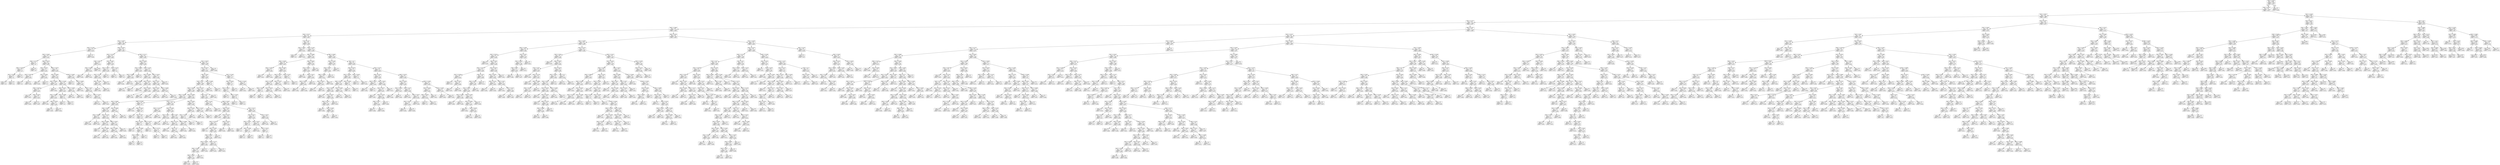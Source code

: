 digraph Tree {
node [shape=box] ;
0 [label="X[4] <= 0.925\nmse = 0.001\nsamples = 3420\nvalue = 0.013"] ;
1 [label="X[0] <= 0.373\nmse = 0.0\nsamples = 3418\nvalue = 0.013"] ;
0 -> 1 [labeldistance=2.5, labelangle=45, headlabel="True"] ;
2 [label="X[2] <= 0.054\nmse = 0.0\nsamples = 3065\nvalue = 0.009"] ;
1 -> 2 ;
3 [label="X[0] <= 0.133\nmse = 0.0\nsamples = 2260\nvalue = 0.007"] ;
2 -> 3 ;
4 [label="X[0] <= 0.086\nmse = 0.0\nsamples = 1102\nvalue = 0.004"] ;
3 -> 4 ;
5 [label="X[4] <= 0.212\nmse = 0.0\nsamples = 541\nvalue = 0.003"] ;
4 -> 5 ;
6 [label="X[2] <= 0.007\nmse = 0.0\nsamples = 380\nvalue = 0.003"] ;
5 -> 6 ;
7 [label="X[3] <= 0.138\nmse = 0.0\nsamples = 73\nvalue = 0.002"] ;
6 -> 7 ;
8 [label="X[3] <= 0.045\nmse = 0.0\nsamples = 72\nvalue = 0.002"] ;
7 -> 8 ;
9 [label="X[4] <= 0.175\nmse = 0.0\nsamples = 6\nvalue = 0.0"] ;
8 -> 9 ;
10 [label="X[0] <= 0.024\nmse = 0.0\nsamples = 4\nvalue = 0.0"] ;
9 -> 10 ;
11 [label="X[1] <= 0.038\nmse = 0.0\nsamples = 3\nvalue = 0.0"] ;
10 -> 11 ;
12 [label="mse = 0.0\nsamples = 2\nvalue = 0.0"] ;
11 -> 12 ;
13 [label="mse = -0.0\nsamples = 1\nvalue = 0.0"] ;
11 -> 13 ;
14 [label="mse = 0.0\nsamples = 1\nvalue = 0.0"] ;
10 -> 14 ;
15 [label="mse = 0.0\nsamples = 2\nvalue = 0.0"] ;
9 -> 15 ;
16 [label="X[0] <= 0.013\nmse = 0.0\nsamples = 66\nvalue = 0.002"] ;
8 -> 16 ;
17 [label="X[3] <= 0.102\nmse = 0.0\nsamples = 12\nvalue = 0.001"] ;
16 -> 17 ;
18 [label="X[3] <= 0.075\nmse = 0.0\nsamples = 6\nvalue = 0.001"] ;
17 -> 18 ;
19 [label="mse = 0.0\nsamples = 1\nvalue = 0.0"] ;
18 -> 19 ;
20 [label="mse = 0.0\nsamples = 5\nvalue = 0.001"] ;
18 -> 20 ;
21 [label="X[1] <= 0.038\nmse = 0.0\nsamples = 6\nvalue = 0.002"] ;
17 -> 21 ;
22 [label="mse = 0.0\nsamples = 5\nvalue = 0.002"] ;
21 -> 22 ;
23 [label="mse = -0.0\nsamples = 1\nvalue = 0.0"] ;
21 -> 23 ;
24 [label="X[0] <= 0.027\nmse = 0.0\nsamples = 54\nvalue = 0.002"] ;
16 -> 24 ;
25 [label="X[3] <= 0.082\nmse = 0.0\nsamples = 39\nvalue = 0.002"] ;
24 -> 25 ;
26 [label="X[2] <= 0.004\nmse = 0.0\nsamples = 16\nvalue = 0.002"] ;
25 -> 26 ;
27 [label="X[0] <= 0.019\nmse = 0.0\nsamples = 15\nvalue = 0.002"] ;
26 -> 27 ;
28 [label="mse = 0.0\nsamples = 3\nvalue = 0.001"] ;
27 -> 28 ;
29 [label="X[0] <= 0.022\nmse = 0.0\nsamples = 12\nvalue = 0.002"] ;
27 -> 29 ;
30 [label="mse = 0.0\nsamples = 2\nvalue = 0.002"] ;
29 -> 30 ;
31 [label="mse = 0.0\nsamples = 10\nvalue = 0.002"] ;
29 -> 31 ;
32 [label="mse = 0.0\nsamples = 1\nvalue = 0.004"] ;
26 -> 32 ;
33 [label="X[4] <= 0.169\nmse = 0.0\nsamples = 23\nvalue = 0.003"] ;
25 -> 33 ;
34 [label="X[0] <= 0.023\nmse = 0.0\nsamples = 15\nvalue = 0.002"] ;
33 -> 34 ;
35 [label="X[3] <= 0.098\nmse = 0.0\nsamples = 13\nvalue = 0.003"] ;
34 -> 35 ;
36 [label="mse = 0.0\nsamples = 2\nvalue = 0.005"] ;
35 -> 36 ;
37 [label="X[0] <= 0.019\nmse = 0.0\nsamples = 11\nvalue = 0.002"] ;
35 -> 37 ;
38 [label="mse = 0.0\nsamples = 10\nvalue = 0.002"] ;
37 -> 38 ;
39 [label="mse = -0.0\nsamples = 1\nvalue = 0.004"] ;
37 -> 39 ;
40 [label="X[3] <= 0.098\nmse = 0.0\nsamples = 2\nvalue = 0.0"] ;
34 -> 40 ;
41 [label="mse = 0.0\nsamples = 1\nvalue = 0.0"] ;
40 -> 41 ;
42 [label="mse = -0.0\nsamples = 1\nvalue = 0.0"] ;
40 -> 42 ;
43 [label="X[2] <= 0.005\nmse = 0.0\nsamples = 8\nvalue = 0.003"] ;
33 -> 43 ;
44 [label="mse = 0.0\nsamples = 1\nvalue = 0.003"] ;
43 -> 44 ;
45 [label="mse = 0.0\nsamples = 7\nvalue = 0.003"] ;
43 -> 45 ;
46 [label="X[2] <= 0.005\nmse = 0.0\nsamples = 15\nvalue = 0.002"] ;
24 -> 46 ;
47 [label="mse = 0.0\nsamples = 2\nvalue = 0.0"] ;
46 -> 47 ;
48 [label="X[2] <= 0.005\nmse = 0.0\nsamples = 13\nvalue = 0.002"] ;
46 -> 48 ;
49 [label="mse = 0.0\nsamples = 7\nvalue = 0.002"] ;
48 -> 49 ;
50 [label="X[0] <= 0.03\nmse = 0.0\nsamples = 6\nvalue = 0.001"] ;
48 -> 50 ;
51 [label="mse = 0.0\nsamples = 2\nvalue = 0.0"] ;
50 -> 51 ;
52 [label="X[3] <= 0.107\nmse = 0.0\nsamples = 4\nvalue = 0.002"] ;
50 -> 52 ;
53 [label="mse = 0.0\nsamples = 1\nvalue = 0.002"] ;
52 -> 53 ;
54 [label="mse = 0.0\nsamples = 3\nvalue = 0.001"] ;
52 -> 54 ;
55 [label="mse = -0.0\nsamples = 1\nvalue = 0.009"] ;
7 -> 55 ;
56 [label="X[0] <= 0.032\nmse = 0.0\nsamples = 307\nvalue = 0.003"] ;
6 -> 56 ;
57 [label="X[3] <= 0.134\nmse = 0.0\nsamples = 26\nvalue = 0.005"] ;
56 -> 57 ;
58 [label="X[0] <= 0.03\nmse = 0.0\nsamples = 7\nvalue = 0.013"] ;
57 -> 58 ;
59 [label="X[3] <= 0.054\nmse = 0.0\nsamples = 3\nvalue = 0.005"] ;
58 -> 59 ;
60 [label="mse = 0.0\nsamples = 2\nvalue = 0.005"] ;
59 -> 60 ;
61 [label="mse = 0.0\nsamples = 1\nvalue = 0.005"] ;
59 -> 61 ;
62 [label="mse = 0.001\nsamples = 4\nvalue = 0.02"] ;
58 -> 62 ;
63 [label="X[2] <= 0.007\nmse = 0.0\nsamples = 19\nvalue = 0.002"] ;
57 -> 63 ;
64 [label="X[3] <= 0.157\nmse = 0.0\nsamples = 16\nvalue = 0.003"] ;
63 -> 64 ;
65 [label="X[3] <= 0.152\nmse = 0.0\nsamples = 14\nvalue = 0.003"] ;
64 -> 65 ;
66 [label="X[3] <= 0.146\nmse = 0.0\nsamples = 10\nvalue = 0.003"] ;
65 -> 66 ;
67 [label="mse = 0.0\nsamples = 2\nvalue = 0.002"] ;
66 -> 67 ;
68 [label="mse = 0.0\nsamples = 8\nvalue = 0.003"] ;
66 -> 68 ;
69 [label="mse = 0.0\nsamples = 4\nvalue = 0.004"] ;
65 -> 69 ;
70 [label="mse = 0.0\nsamples = 2\nvalue = 0.0"] ;
64 -> 70 ;
71 [label="X[3] <= 0.152\nmse = 0.0\nsamples = 3\nvalue = 0.0"] ;
63 -> 71 ;
72 [label="mse = 0.0\nsamples = 1\nvalue = 0.0"] ;
71 -> 72 ;
73 [label="mse = 0.0\nsamples = 2\nvalue = 0.0"] ;
71 -> 73 ;
74 [label="X[3] <= 0.111\nmse = 0.0\nsamples = 281\nvalue = 0.003"] ;
56 -> 74 ;
75 [label="X[0] <= 0.038\nmse = 0.0\nsamples = 53\nvalue = 0.004"] ;
74 -> 75 ;
76 [label="X[2] <= 0.008\nmse = 0.0\nsamples = 16\nvalue = 0.002"] ;
75 -> 76 ;
77 [label="X[3] <= 0.098\nmse = 0.0\nsamples = 10\nvalue = 0.003"] ;
76 -> 77 ;
78 [label="mse = 0.0\nsamples = 1\nvalue = 0.004"] ;
77 -> 78 ;
79 [label="mse = 0.0\nsamples = 9\nvalue = 0.003"] ;
77 -> 79 ;
80 [label="mse = 0.0\nsamples = 6\nvalue = 0.0"] ;
76 -> 80 ;
81 [label="X[3] <= 0.105\nmse = 0.0\nsamples = 37\nvalue = 0.004"] ;
75 -> 81 ;
82 [label="X[2] <= 0.009\nmse = 0.0\nsamples = 23\nvalue = 0.004"] ;
81 -> 82 ;
83 [label="X[2] <= 0.008\nmse = 0.0\nsamples = 5\nvalue = 0.002"] ;
82 -> 83 ;
84 [label="mse = 0.0\nsamples = 4\nvalue = 0.002"] ;
83 -> 84 ;
85 [label="mse = 0.0\nsamples = 1\nvalue = 0.0"] ;
83 -> 85 ;
86 [label="X[3] <= 0.073\nmse = 0.0\nsamples = 18\nvalue = 0.004"] ;
82 -> 86 ;
87 [label="mse = 0.0\nsamples = 3\nvalue = 0.002"] ;
86 -> 87 ;
88 [label="X[0] <= 0.044\nmse = 0.0\nsamples = 15\nvalue = 0.004"] ;
86 -> 88 ;
89 [label="mse = 0.0\nsamples = 12\nvalue = 0.004"] ;
88 -> 89 ;
90 [label="mse = 0.0\nsamples = 3\nvalue = 0.006"] ;
88 -> 90 ;
91 [label="X[2] <= 0.015\nmse = 0.0\nsamples = 14\nvalue = 0.005"] ;
81 -> 91 ;
92 [label="X[2] <= 0.01\nmse = 0.0\nsamples = 10\nvalue = 0.006"] ;
91 -> 92 ;
93 [label="X[0] <= 0.04\nmse = 0.0\nsamples = 5\nvalue = 0.005"] ;
92 -> 93 ;
94 [label="mse = 0.0\nsamples = 1\nvalue = 0.005"] ;
93 -> 94 ;
95 [label="mse = 0.0\nsamples = 4\nvalue = 0.005"] ;
93 -> 95 ;
96 [label="X[0] <= 0.046\nmse = 0.0\nsamples = 5\nvalue = 0.007"] ;
92 -> 96 ;
97 [label="mse = 0.0\nsamples = 3\nvalue = 0.007"] ;
96 -> 97 ;
98 [label="mse = 0.0\nsamples = 2\nvalue = 0.008"] ;
96 -> 98 ;
99 [label="mse = 0.0\nsamples = 4\nvalue = 0.003"] ;
91 -> 99 ;
100 [label="X[2] <= 0.025\nmse = 0.0\nsamples = 228\nvalue = 0.002"] ;
74 -> 100 ;
101 [label="X[2] <= 0.013\nmse = 0.0\nsamples = 227\nvalue = 0.002"] ;
100 -> 101 ;
102 [label="X[0] <= 0.08\nmse = 0.0\nsamples = 214\nvalue = 0.002"] ;
101 -> 102 ;
103 [label="X[2] <= 0.01\nmse = 0.0\nsamples = 208\nvalue = 0.002"] ;
102 -> 103 ;
104 [label="X[0] <= 0.044\nmse = 0.0\nsamples = 104\nvalue = 0.002"] ;
103 -> 104 ;
105 [label="X[0] <= 0.039\nmse = 0.0\nsamples = 59\nvalue = 0.002"] ;
104 -> 105 ;
106 [label="X[2] <= 0.009\nmse = 0.0\nsamples = 36\nvalue = 0.003"] ;
105 -> 106 ;
107 [label="X[0] <= 0.033\nmse = 0.0\nsamples = 29\nvalue = 0.003"] ;
106 -> 107 ;
108 [label="X[2] <= 0.008\nmse = 0.0\nsamples = 8\nvalue = 0.004"] ;
107 -> 108 ;
109 [label="mse = 0.0\nsamples = 2\nvalue = 0.006"] ;
108 -> 109 ;
110 [label="mse = 0.0\nsamples = 6\nvalue = 0.003"] ;
108 -> 110 ;
111 [label="X[3] <= 0.134\nmse = 0.0\nsamples = 21\nvalue = 0.002"] ;
107 -> 111 ;
112 [label="X[2] <= 0.008\nmse = 0.0\nsamples = 9\nvalue = 0.002"] ;
111 -> 112 ;
113 [label="mse = 0.0\nsamples = 1\nvalue = 0.0"] ;
112 -> 113 ;
114 [label="X[2] <= 0.008\nmse = 0.0\nsamples = 8\nvalue = 0.002"] ;
112 -> 114 ;
115 [label="mse = 0.0\nsamples = 2\nvalue = 0.003"] ;
114 -> 115 ;
116 [label="mse = 0.0\nsamples = 6\nvalue = 0.002"] ;
114 -> 116 ;
117 [label="X[0] <= 0.037\nmse = 0.0\nsamples = 12\nvalue = 0.003"] ;
111 -> 117 ;
118 [label="X[2] <= 0.008\nmse = 0.0\nsamples = 3\nvalue = 0.003"] ;
117 -> 118 ;
119 [label="mse = 0.0\nsamples = 1\nvalue = 0.005"] ;
118 -> 119 ;
120 [label="mse = 0.0\nsamples = 2\nvalue = 0.003"] ;
118 -> 120 ;
121 [label="mse = 0.0\nsamples = 9\nvalue = 0.003"] ;
117 -> 121 ;
122 [label="X[2] <= 0.009\nmse = 0.0\nsamples = 7\nvalue = 0.001"] ;
106 -> 122 ;
123 [label="mse = 0.0\nsamples = 1\nvalue = 0.0"] ;
122 -> 123 ;
124 [label="mse = 0.0\nsamples = 6\nvalue = 0.001"] ;
122 -> 124 ;
125 [label="X[4] <= 0.194\nmse = 0.0\nsamples = 23\nvalue = 0.0"] ;
105 -> 125 ;
126 [label="mse = 0.0\nsamples = 1\nvalue = 0.001"] ;
125 -> 126 ;
127 [label="X[0] <= 0.041\nmse = 0.0\nsamples = 22\nvalue = 0.0"] ;
125 -> 127 ;
128 [label="mse = 0.0\nsamples = 2\nvalue = 0.0"] ;
127 -> 128 ;
129 [label="X[2] <= 0.01\nmse = 0.0\nsamples = 20\nvalue = 0.0"] ;
127 -> 129 ;
130 [label="X[3] <= 0.143\nmse = 0.0\nsamples = 11\nvalue = 0.0"] ;
129 -> 130 ;
131 [label="mse = 0.0\nsamples = 4\nvalue = 0.0"] ;
130 -> 131 ;
132 [label="X[2] <= 0.009\nmse = 0.0\nsamples = 7\nvalue = 0.0"] ;
130 -> 132 ;
133 [label="X[2] <= 0.009\nmse = 0.0\nsamples = 5\nvalue = 0.0"] ;
132 -> 133 ;
134 [label="mse = 0.0\nsamples = 3\nvalue = 0.0"] ;
133 -> 134 ;
135 [label="mse = 0.0\nsamples = 2\nvalue = 0.0"] ;
133 -> 135 ;
136 [label="mse = 0.0\nsamples = 2\nvalue = 0.0"] ;
132 -> 136 ;
137 [label="X[3] <= 0.157\nmse = 0.0\nsamples = 9\nvalue = 0.0"] ;
129 -> 137 ;
138 [label="mse = 0.0\nsamples = 3\nvalue = 0.0"] ;
137 -> 138 ;
139 [label="X[3] <= 0.175\nmse = 0.0\nsamples = 6\nvalue = 0.0"] ;
137 -> 139 ;
140 [label="mse = 0.0\nsamples = 5\nvalue = 0.0"] ;
139 -> 140 ;
141 [label="mse = 0.0\nsamples = 1\nvalue = 0.0"] ;
139 -> 141 ;
142 [label="X[2] <= 0.009\nmse = 0.0\nsamples = 45\nvalue = 0.003"] ;
104 -> 142 ;
143 [label="X[3] <= 0.17\nmse = 0.0\nsamples = 26\nvalue = 0.003"] ;
142 -> 143 ;
144 [label="X[3] <= 0.152\nmse = 0.0\nsamples = 4\nvalue = 0.006"] ;
143 -> 144 ;
145 [label="mse = 0.0\nsamples = 1\nvalue = 0.005"] ;
144 -> 145 ;
146 [label="mse = 0.0\nsamples = 3\nvalue = 0.006"] ;
144 -> 146 ;
147 [label="X[3] <= 0.189\nmse = 0.0\nsamples = 22\nvalue = 0.003"] ;
143 -> 147 ;
148 [label="X[3] <= 0.18\nmse = 0.0\nsamples = 6\nvalue = 0.003"] ;
147 -> 148 ;
149 [label="mse = 0.0\nsamples = 5\nvalue = 0.003"] ;
148 -> 149 ;
150 [label="mse = 0.0\nsamples = 1\nvalue = 0.005"] ;
148 -> 150 ;
151 [label="X[0] <= 0.06\nmse = 0.0\nsamples = 16\nvalue = 0.003"] ;
147 -> 151 ;
152 [label="X[4] <= 0.175\nmse = 0.0\nsamples = 8\nvalue = 0.002"] ;
151 -> 152 ;
153 [label="mse = 0.0\nsamples = 1\nvalue = 0.001"] ;
152 -> 153 ;
154 [label="X[3] <= 0.2\nmse = 0.0\nsamples = 7\nvalue = 0.002"] ;
152 -> 154 ;
155 [label="mse = 0.0\nsamples = 3\nvalue = 0.002"] ;
154 -> 155 ;
156 [label="mse = 0.0\nsamples = 4\nvalue = 0.003"] ;
154 -> 156 ;
157 [label="X[0] <= 0.068\nmse = 0.0\nsamples = 8\nvalue = 0.003"] ;
151 -> 157 ;
158 [label="mse = 0.0\nsamples = 3\nvalue = 0.004"] ;
157 -> 158 ;
159 [label="mse = 0.0\nsamples = 5\nvalue = 0.003"] ;
157 -> 159 ;
160 [label="X[0] <= 0.045\nmse = 0.0\nsamples = 19\nvalue = 0.002"] ;
142 -> 160 ;
161 [label="X[3] <= 0.163\nmse = 0.0\nsamples = 6\nvalue = 0.001"] ;
160 -> 161 ;
162 [label="X[3] <= 0.152\nmse = 0.0\nsamples = 3\nvalue = 0.0"] ;
161 -> 162 ;
163 [label="mse = 0.0\nsamples = 2\nvalue = 0.0"] ;
162 -> 163 ;
164 [label="mse = -0.0\nsamples = 1\nvalue = 0.0"] ;
162 -> 164 ;
165 [label="mse = 0.0\nsamples = 3\nvalue = 0.002"] ;
161 -> 165 ;
166 [label="X[3] <= 0.161\nmse = 0.0\nsamples = 13\nvalue = 0.003"] ;
160 -> 166 ;
167 [label="mse = 0.0\nsamples = 11\nvalue = 0.003"] ;
166 -> 167 ;
168 [label="mse = 0.0\nsamples = 2\nvalue = 0.0"] ;
166 -> 168 ;
169 [label="X[3] <= 0.255\nmse = 0.0\nsamples = 104\nvalue = 0.003"] ;
103 -> 169 ;
170 [label="X[2] <= 0.01\nmse = 0.0\nsamples = 101\nvalue = 0.003"] ;
169 -> 170 ;
171 [label="X[3] <= 0.216\nmse = 0.0\nsamples = 21\nvalue = 0.004"] ;
170 -> 171 ;
172 [label="mse = 0.0\nsamples = 9\nvalue = 0.004"] ;
171 -> 172 ;
173 [label="mse = 0.0\nsamples = 12\nvalue = 0.003"] ;
171 -> 173 ;
174 [label="X[0] <= 0.047\nmse = 0.0\nsamples = 80\nvalue = 0.003"] ;
170 -> 174 ;
175 [label="X[0] <= 0.04\nmse = 0.0\nsamples = 54\nvalue = 0.003"] ;
174 -> 175 ;
176 [label="mse = 0.0\nsamples = 14\nvalue = 0.002"] ;
175 -> 176 ;
177 [label="X[2] <= 0.012\nmse = 0.0\nsamples = 40\nvalue = 0.004"] ;
175 -> 177 ;
178 [label="X[3] <= 0.134\nmse = 0.0\nsamples = 36\nvalue = 0.003"] ;
177 -> 178 ;
179 [label="mse = 0.0\nsamples = 1\nvalue = 0.0"] ;
178 -> 179 ;
180 [label="X[3] <= 0.205\nmse = 0.0\nsamples = 35\nvalue = 0.003"] ;
178 -> 180 ;
181 [label="X[0] <= 0.044\nmse = 0.0\nsamples = 28\nvalue = 0.004"] ;
180 -> 181 ;
182 [label="X[3] <= 0.184\nmse = 0.0\nsamples = 20\nvalue = 0.004"] ;
181 -> 182 ;
183 [label="X[0] <= 0.042\nmse = 0.0\nsamples = 15\nvalue = 0.004"] ;
182 -> 183 ;
184 [label="X[0] <= 0.041\nmse = 0.0\nsamples = 13\nvalue = 0.004"] ;
183 -> 184 ;
185 [label="mse = 0.0\nsamples = 12\nvalue = 0.004"] ;
184 -> 185 ;
186 [label="mse = -0.0\nsamples = 1\nvalue = 0.004"] ;
184 -> 186 ;
187 [label="mse = 0.0\nsamples = 2\nvalue = 0.003"] ;
183 -> 187 ;
188 [label="mse = 0.0\nsamples = 5\nvalue = 0.004"] ;
182 -> 188 ;
189 [label="X[3] <= 0.177\nmse = 0.0\nsamples = 8\nvalue = 0.003"] ;
181 -> 189 ;
190 [label="mse = 0.0\nsamples = 3\nvalue = 0.003"] ;
189 -> 190 ;
191 [label="mse = 0.0\nsamples = 5\nvalue = 0.003"] ;
189 -> 191 ;
192 [label="mse = 0.0\nsamples = 7\nvalue = 0.003"] ;
180 -> 192 ;
193 [label="X[2] <= 0.012\nmse = 0.0\nsamples = 4\nvalue = 0.005"] ;
177 -> 193 ;
194 [label="mse = 0.0\nsamples = 1\nvalue = 0.005"] ;
193 -> 194 ;
195 [label="mse = 0.0\nsamples = 3\nvalue = 0.005"] ;
193 -> 195 ;
196 [label="X[3] <= 0.211\nmse = 0.0\nsamples = 26\nvalue = 0.002"] ;
174 -> 196 ;
197 [label="X[2] <= 0.011\nmse = 0.0\nsamples = 16\nvalue = 0.001"] ;
196 -> 197 ;
198 [label="X[3] <= 0.161\nmse = 0.0\nsamples = 8\nvalue = 0.0"] ;
197 -> 198 ;
199 [label="mse = 0.0\nsamples = 3\nvalue = 0.0"] ;
198 -> 199 ;
200 [label="X[3] <= 0.188\nmse = 0.0\nsamples = 5\nvalue = 0.0"] ;
198 -> 200 ;
201 [label="mse = 0.0\nsamples = 4\nvalue = 0.0"] ;
200 -> 201 ;
202 [label="mse = 0.0\nsamples = 1\nvalue = 0.0"] ;
200 -> 202 ;
203 [label="X[2] <= 0.011\nmse = 0.0\nsamples = 8\nvalue = 0.002"] ;
197 -> 203 ;
204 [label="mse = 0.0\nsamples = 5\nvalue = 0.002"] ;
203 -> 204 ;
205 [label="X[2] <= 0.012\nmse = 0.0\nsamples = 3\nvalue = 0.0"] ;
203 -> 205 ;
206 [label="mse = 0.0\nsamples = 2\nvalue = 0.0"] ;
205 -> 206 ;
207 [label="mse = 0.0\nsamples = 1\nvalue = 0.0"] ;
205 -> 207 ;
208 [label="X[2] <= 0.011\nmse = 0.0\nsamples = 10\nvalue = 0.003"] ;
196 -> 208 ;
209 [label="mse = 0.0\nsamples = 8\nvalue = 0.003"] ;
208 -> 209 ;
210 [label="mse = 0.0\nsamples = 2\nvalue = 0.005"] ;
208 -> 210 ;
211 [label="mse = 0.0\nsamples = 3\nvalue = 0.001"] ;
169 -> 211 ;
212 [label="X[4] <= 0.188\nmse = 0.0\nsamples = 6\nvalue = 0.0"] ;
102 -> 212 ;
213 [label="mse = 0.0\nsamples = 1\nvalue = 0.001"] ;
212 -> 213 ;
214 [label="mse = 0.0\nsamples = 5\nvalue = 0.0"] ;
212 -> 214 ;
215 [label="X[3] <= 0.193\nmse = 0.0\nsamples = 13\nvalue = 0.0"] ;
101 -> 215 ;
216 [label="X[2] <= 0.016\nmse = 0.0\nsamples = 11\nvalue = 0.0"] ;
215 -> 216 ;
217 [label="X[2] <= 0.014\nmse = 0.0\nsamples = 7\nvalue = 0.0"] ;
216 -> 217 ;
218 [label="mse = 0.0\nsamples = 5\nvalue = 0.0"] ;
217 -> 218 ;
219 [label="X[3] <= 0.163\nmse = 0.0\nsamples = 2\nvalue = 0.0"] ;
217 -> 219 ;
220 [label="mse = 0.0\nsamples = 1\nvalue = 0.0"] ;
219 -> 220 ;
221 [label="mse = 0.0\nsamples = 1\nvalue = 0.0"] ;
219 -> 221 ;
222 [label="mse = 0.0\nsamples = 4\nvalue = 0.0"] ;
216 -> 222 ;
223 [label="X[3] <= 0.245\nmse = 0.0\nsamples = 2\nvalue = 0.001"] ;
215 -> 223 ;
224 [label="mse = 0.0\nsamples = 1\nvalue = 0.001"] ;
223 -> 224 ;
225 [label="mse = 0.0\nsamples = 1\nvalue = 0.001"] ;
223 -> 225 ;
226 [label="mse = 0.0\nsamples = 1\nvalue = 0.008"] ;
100 -> 226 ;
227 [label="X[2] <= 0.01\nmse = 0.0\nsamples = 161\nvalue = 0.004"] ;
5 -> 227 ;
228 [label="X[4] <= 0.281\nmse = 0.0\nsamples = 3\nvalue = 0.001"] ;
227 -> 228 ;
229 [label="mse = 0.0\nsamples = 2\nvalue = 0.0"] ;
228 -> 229 ;
230 [label="mse = 0.0\nsamples = 1\nvalue = 0.001"] ;
228 -> 230 ;
231 [label="X[3] <= 0.146\nmse = 0.0\nsamples = 158\nvalue = 0.004"] ;
227 -> 231 ;
232 [label="X[0] <= 0.066\nmse = 0.0\nsamples = 56\nvalue = 0.004"] ;
231 -> 232 ;
233 [label="X[0] <= 0.036\nmse = 0.0\nsamples = 24\nvalue = 0.003"] ;
232 -> 233 ;
234 [label="X[4] <= 0.263\nmse = 0.0\nsamples = 8\nvalue = 0.005"] ;
233 -> 234 ;
235 [label="mse = 0.0\nsamples = 7\nvalue = 0.005"] ;
234 -> 235 ;
236 [label="mse = 0.0\nsamples = 1\nvalue = 0.004"] ;
234 -> 236 ;
237 [label="X[0] <= 0.062\nmse = 0.0\nsamples = 16\nvalue = 0.001"] ;
233 -> 237 ;
238 [label="X[4] <= 0.237\nmse = 0.0\nsamples = 13\nvalue = 0.002"] ;
237 -> 238 ;
239 [label="X[3] <= 0.138\nmse = 0.0\nsamples = 8\nvalue = 0.001"] ;
238 -> 239 ;
240 [label="X[0] <= 0.057\nmse = 0.0\nsamples = 2\nvalue = 0.0"] ;
239 -> 240 ;
241 [label="mse = 0.0\nsamples = 1\nvalue = 0.0"] ;
240 -> 241 ;
242 [label="mse = 0.0\nsamples = 1\nvalue = 0.0"] ;
240 -> 242 ;
243 [label="X[2] <= 0.014\nmse = 0.0\nsamples = 6\nvalue = 0.002"] ;
239 -> 243 ;
244 [label="mse = 0.0\nsamples = 3\nvalue = 0.001"] ;
243 -> 244 ;
245 [label="mse = 0.0\nsamples = 3\nvalue = 0.002"] ;
243 -> 245 ;
246 [label="X[3] <= 0.107\nmse = 0.0\nsamples = 5\nvalue = 0.003"] ;
238 -> 246 ;
247 [label="mse = 0.0\nsamples = 3\nvalue = 0.002"] ;
246 -> 247 ;
248 [label="mse = 0.0\nsamples = 2\nvalue = 0.003"] ;
246 -> 248 ;
249 [label="X[3] <= 0.107\nmse = 0.0\nsamples = 3\nvalue = 0.0"] ;
237 -> 249 ;
250 [label="mse = 0.0\nsamples = 1\nvalue = 0.0"] ;
249 -> 250 ;
251 [label="mse = 0.0\nsamples = 2\nvalue = 0.0"] ;
249 -> 251 ;
252 [label="X[0] <= 0.082\nmse = 0.0\nsamples = 32\nvalue = 0.004"] ;
232 -> 252 ;
253 [label="X[2] <= 0.014\nmse = 0.0\nsamples = 14\nvalue = 0.005"] ;
252 -> 253 ;
254 [label="mse = 0.0\nsamples = 3\nvalue = 0.006"] ;
253 -> 254 ;
255 [label="X[2] <= 0.017\nmse = 0.0\nsamples = 11\nvalue = 0.005"] ;
253 -> 255 ;
256 [label="X[2] <= 0.015\nmse = 0.0\nsamples = 5\nvalue = 0.005"] ;
255 -> 256 ;
257 [label="mse = 0.0\nsamples = 4\nvalue = 0.004"] ;
256 -> 257 ;
258 [label="mse = -0.0\nsamples = 1\nvalue = 0.006"] ;
256 -> 258 ;
259 [label="mse = 0.0\nsamples = 6\nvalue = 0.004"] ;
255 -> 259 ;
260 [label="mse = 0.0\nsamples = 18\nvalue = 0.004"] ;
252 -> 260 ;
261 [label="X[0] <= 0.064\nmse = 0.0\nsamples = 102\nvalue = 0.004"] ;
231 -> 261 ;
262 [label="X[3] <= 0.186\nmse = 0.0\nsamples = 18\nvalue = 0.007"] ;
261 -> 262 ;
263 [label="X[4] <= 0.237\nmse = 0.0\nsamples = 11\nvalue = 0.006"] ;
262 -> 263 ;
264 [label="X[0] <= 0.056\nmse = 0.0\nsamples = 7\nvalue = 0.007"] ;
263 -> 264 ;
265 [label="X[2] <= 0.013\nmse = 0.0\nsamples = 5\nvalue = 0.007"] ;
264 -> 265 ;
266 [label="mse = 0.0\nsamples = 1\nvalue = 0.006"] ;
265 -> 266 ;
267 [label="mse = 0.0\nsamples = 4\nvalue = 0.007"] ;
265 -> 267 ;
268 [label="mse = 0.0\nsamples = 2\nvalue = 0.008"] ;
264 -> 268 ;
269 [label="mse = 0.0\nsamples = 4\nvalue = 0.005"] ;
263 -> 269 ;
270 [label="mse = 0.0\nsamples = 7\nvalue = 0.007"] ;
262 -> 270 ;
271 [label="X[3] <= 0.2\nmse = 0.0\nsamples = 84\nvalue = 0.004"] ;
261 -> 271 ;
272 [label="X[0] <= 0.074\nmse = 0.0\nsamples = 43\nvalue = 0.003"] ;
271 -> 272 ;
273 [label="X[2] <= 0.018\nmse = 0.0\nsamples = 38\nvalue = 0.004"] ;
272 -> 273 ;
274 [label="X[0] <= 0.072\nmse = 0.0\nsamples = 36\nvalue = 0.004"] ;
273 -> 274 ;
275 [label="X[2] <= 0.015\nmse = 0.0\nsamples = 25\nvalue = 0.004"] ;
274 -> 275 ;
276 [label="mse = 0.0\nsamples = 4\nvalue = 0.003"] ;
275 -> 276 ;
277 [label="X[2] <= 0.017\nmse = 0.0\nsamples = 21\nvalue = 0.004"] ;
275 -> 277 ;
278 [label="X[3] <= 0.175\nmse = 0.0\nsamples = 18\nvalue = 0.004"] ;
277 -> 278 ;
279 [label="mse = 0.0\nsamples = 2\nvalue = 0.006"] ;
278 -> 279 ;
280 [label="X[3] <= 0.186\nmse = 0.0\nsamples = 16\nvalue = 0.004"] ;
278 -> 280 ;
281 [label="mse = 0.0\nsamples = 9\nvalue = 0.004"] ;
280 -> 281 ;
282 [label="mse = 0.0\nsamples = 7\nvalue = 0.004"] ;
280 -> 282 ;
283 [label="mse = 0.0\nsamples = 3\nvalue = 0.003"] ;
277 -> 283 ;
284 [label="X[3] <= 0.186\nmse = 0.0\nsamples = 11\nvalue = 0.003"] ;
274 -> 284 ;
285 [label="mse = 0.0\nsamples = 5\nvalue = 0.003"] ;
284 -> 285 ;
286 [label="mse = 0.0\nsamples = 6\nvalue = 0.003"] ;
284 -> 286 ;
287 [label="X[2] <= 0.018\nmse = 0.0\nsamples = 2\nvalue = 0.0"] ;
273 -> 287 ;
288 [label="mse = 0.0\nsamples = 1\nvalue = 0.0"] ;
287 -> 288 ;
289 [label="mse = 0.0\nsamples = 1\nvalue = 0.0"] ;
287 -> 289 ;
290 [label="X[2] <= 0.016\nmse = 0.0\nsamples = 5\nvalue = 0.0"] ;
272 -> 290 ;
291 [label="mse = 0.0\nsamples = 4\nvalue = 0.0"] ;
290 -> 291 ;
292 [label="mse = -0.0\nsamples = 1\nvalue = 0.001"] ;
290 -> 292 ;
293 [label="X[3] <= 0.227\nmse = 0.0\nsamples = 41\nvalue = 0.005"] ;
271 -> 293 ;
294 [label="X[0] <= 0.074\nmse = 0.0\nsamples = 18\nvalue = 0.006"] ;
293 -> 294 ;
295 [label="X[2] <= 0.017\nmse = 0.0\nsamples = 7\nvalue = 0.002"] ;
294 -> 295 ;
296 [label="mse = 0.0\nsamples = 6\nvalue = 0.003"] ;
295 -> 296 ;
297 [label="mse = -0.0\nsamples = 1\nvalue = 0.0"] ;
295 -> 297 ;
298 [label="X[2] <= 0.022\nmse = 0.0\nsamples = 11\nvalue = 0.008"] ;
294 -> 298 ;
299 [label="X[2] <= 0.017\nmse = 0.0\nsamples = 9\nvalue = 0.007"] ;
298 -> 299 ;
300 [label="mse = 0.0\nsamples = 3\nvalue = 0.005"] ;
299 -> 300 ;
301 [label="X[3] <= 0.218\nmse = 0.0\nsamples = 6\nvalue = 0.008"] ;
299 -> 301 ;
302 [label="X[0] <= 0.077\nmse = 0.0\nsamples = 4\nvalue = 0.009"] ;
301 -> 302 ;
303 [label="mse = 0.0\nsamples = 3\nvalue = 0.008"] ;
302 -> 303 ;
304 [label="mse = 0.0\nsamples = 1\nvalue = 0.009"] ;
302 -> 304 ;
305 [label="mse = 0.0\nsamples = 2\nvalue = 0.008"] ;
301 -> 305 ;
306 [label="mse = 0.0\nsamples = 2\nvalue = 0.013"] ;
298 -> 306 ;
307 [label="X[0] <= 0.073\nmse = 0.0\nsamples = 23\nvalue = 0.004"] ;
293 -> 307 ;
308 [label="X[2] <= 0.016\nmse = 0.0\nsamples = 15\nvalue = 0.004"] ;
307 -> 308 ;
309 [label="X[3] <= 0.243\nmse = 0.0\nsamples = 3\nvalue = 0.007"] ;
308 -> 309 ;
310 [label="mse = 0.0\nsamples = 1\nvalue = 0.008"] ;
309 -> 310 ;
311 [label="mse = 0.0\nsamples = 2\nvalue = 0.006"] ;
309 -> 311 ;
312 [label="X[3] <= 0.237\nmse = 0.0\nsamples = 12\nvalue = 0.004"] ;
308 -> 312 ;
313 [label="mse = 0.0\nsamples = 3\nvalue = 0.004"] ;
312 -> 313 ;
314 [label="X[2] <= 0.017\nmse = 0.0\nsamples = 9\nvalue = 0.004"] ;
312 -> 314 ;
315 [label="X[2] <= 0.017\nmse = 0.0\nsamples = 7\nvalue = 0.004"] ;
314 -> 315 ;
316 [label="mse = 0.0\nsamples = 3\nvalue = 0.004"] ;
315 -> 316 ;
317 [label="mse = 0.0\nsamples = 4\nvalue = 0.004"] ;
315 -> 317 ;
318 [label="mse = 0.0\nsamples = 2\nvalue = 0.003"] ;
314 -> 318 ;
319 [label="X[3] <= 0.295\nmse = 0.0\nsamples = 8\nvalue = 0.002"] ;
307 -> 319 ;
320 [label="X[2] <= 0.026\nmse = 0.0\nsamples = 3\nvalue = 0.001"] ;
319 -> 320 ;
321 [label="X[0] <= 0.076\nmse = 0.0\nsamples = 2\nvalue = 0.001"] ;
320 -> 321 ;
322 [label="mse = 0.0\nsamples = 1\nvalue = 0.0"] ;
321 -> 322 ;
323 [label="mse = -0.0\nsamples = 1\nvalue = 0.001"] ;
321 -> 323 ;
324 [label="mse = -0.0\nsamples = 1\nvalue = 0.001"] ;
320 -> 324 ;
325 [label="X[3] <= 0.305\nmse = 0.0\nsamples = 5\nvalue = 0.003"] ;
319 -> 325 ;
326 [label="mse = 0.0\nsamples = 3\nvalue = 0.004"] ;
325 -> 326 ;
327 [label="mse = 0.0\nsamples = 2\nvalue = 0.001"] ;
325 -> 327 ;
328 [label="X[0] <= 0.105\nmse = 0.0\nsamples = 561\nvalue = 0.005"] ;
4 -> 328 ;
329 [label="X[0] <= 0.092\nmse = 0.0\nsamples = 304\nvalue = 0.005"] ;
328 -> 329 ;
330 [label="X[4] <= 0.306\nmse = 0.0\nsamples = 97\nvalue = 0.006"] ;
329 -> 330 ;
331 [label="X[2] <= 0.014\nmse = 0.0\nsamples = 78\nvalue = 0.006"] ;
330 -> 331 ;
332 [label="mse = 0.0\nsamples = 2\nvalue = 0.001"] ;
331 -> 332 ;
333 [label="X[0] <= 0.09\nmse = 0.0\nsamples = 76\nvalue = 0.006"] ;
331 -> 333 ;
334 [label="X[3] <= 0.223\nmse = 0.0\nsamples = 36\nvalue = 0.006"] ;
333 -> 334 ;
335 [label="X[1] <= 0.038\nmse = 0.0\nsamples = 7\nvalue = 0.009"] ;
334 -> 335 ;
336 [label="mse = 0.0\nsamples = 3\nvalue = 0.01"] ;
335 -> 336 ;
337 [label="X[2] <= 0.02\nmse = 0.0\nsamples = 4\nvalue = 0.008"] ;
335 -> 337 ;
338 [label="mse = 0.0\nsamples = 1\nvalue = 0.007"] ;
337 -> 338 ;
339 [label="mse = 0.0\nsamples = 3\nvalue = 0.008"] ;
337 -> 339 ;
340 [label="X[4] <= 0.25\nmse = 0.0\nsamples = 29\nvalue = 0.006"] ;
334 -> 340 ;
341 [label="X[3] <= 0.255\nmse = 0.0\nsamples = 28\nvalue = 0.005"] ;
340 -> 341 ;
342 [label="X[3] <= 0.245\nmse = 0.0\nsamples = 24\nvalue = 0.005"] ;
341 -> 342 ;
343 [label="X[3] <= 0.236\nmse = 0.0\nsamples = 10\nvalue = 0.006"] ;
342 -> 343 ;
344 [label="mse = 0.0\nsamples = 5\nvalue = 0.006"] ;
343 -> 344 ;
345 [label="mse = 0.0\nsamples = 5\nvalue = 0.006"] ;
343 -> 345 ;
346 [label="X[4] <= 0.194\nmse = 0.0\nsamples = 14\nvalue = 0.005"] ;
342 -> 346 ;
347 [label="X[1] <= 0.038\nmse = 0.0\nsamples = 12\nvalue = 0.005"] ;
346 -> 347 ;
348 [label="mse = 0.0\nsamples = 3\nvalue = 0.004"] ;
347 -> 348 ;
349 [label="X[2] <= 0.018\nmse = 0.0\nsamples = 9\nvalue = 0.005"] ;
347 -> 349 ;
350 [label="mse = 0.0\nsamples = 3\nvalue = 0.005"] ;
349 -> 350 ;
351 [label="mse = 0.0\nsamples = 6\nvalue = 0.005"] ;
349 -> 351 ;
352 [label="mse = 0.0\nsamples = 2\nvalue = 0.006"] ;
346 -> 352 ;
353 [label="mse = 0.0\nsamples = 4\nvalue = 0.006"] ;
341 -> 353 ;
354 [label="mse = -0.0\nsamples = 1\nvalue = 0.011"] ;
340 -> 354 ;
355 [label="X[2] <= 0.021\nmse = 0.0\nsamples = 40\nvalue = 0.005"] ;
333 -> 355 ;
356 [label="X[2] <= 0.019\nmse = 0.0\nsamples = 39\nvalue = 0.005"] ;
355 -> 356 ;
357 [label="X[3] <= 0.116\nmse = 0.0\nsamples = 8\nvalue = 0.004"] ;
356 -> 357 ;
358 [label="mse = 0.0\nsamples = 3\nvalue = 0.005"] ;
357 -> 358 ;
359 [label="mse = 0.0\nsamples = 5\nvalue = 0.004"] ;
357 -> 359 ;
360 [label="X[2] <= 0.02\nmse = 0.0\nsamples = 31\nvalue = 0.005"] ;
356 -> 360 ;
361 [label="mse = 0.0\nsamples = 7\nvalue = 0.005"] ;
360 -> 361 ;
362 [label="X[3] <= 0.141\nmse = 0.0\nsamples = 24\nvalue = 0.006"] ;
360 -> 362 ;
363 [label="mse = 0.0\nsamples = 11\nvalue = 0.006"] ;
362 -> 363 ;
364 [label="mse = 0.0\nsamples = 13\nvalue = 0.006"] ;
362 -> 364 ;
365 [label="mse = 0.0\nsamples = 1\nvalue = 0.001"] ;
355 -> 365 ;
366 [label="X[2] <= 0.03\nmse = 0.0\nsamples = 19\nvalue = 0.007"] ;
330 -> 366 ;
367 [label="X[2] <= 0.025\nmse = 0.0\nsamples = 18\nvalue = 0.008"] ;
366 -> 367 ;
368 [label="X[0] <= 0.09\nmse = 0.0\nsamples = 16\nvalue = 0.007"] ;
367 -> 368 ;
369 [label="mse = 0.0\nsamples = 4\nvalue = 0.008"] ;
368 -> 369 ;
370 [label="mse = 0.0\nsamples = 12\nvalue = 0.007"] ;
368 -> 370 ;
371 [label="mse = 0.0\nsamples = 2\nvalue = 0.013"] ;
367 -> 371 ;
372 [label="mse = -0.0\nsamples = 1\nvalue = 0.001"] ;
366 -> 372 ;
373 [label="X[3] <= 0.152\nmse = 0.0\nsamples = 207\nvalue = 0.004"] ;
329 -> 373 ;
374 [label="X[3] <= 0.08\nmse = 0.0\nsamples = 70\nvalue = 0.006"] ;
373 -> 374 ;
375 [label="mse = 0.0\nsamples = 3\nvalue = 0.001"] ;
374 -> 375 ;
376 [label="X[0] <= 0.097\nmse = 0.0\nsamples = 67\nvalue = 0.006"] ;
374 -> 376 ;
377 [label="X[2] <= 0.02\nmse = 0.0\nsamples = 29\nvalue = 0.007"] ;
376 -> 377 ;
378 [label="mse = 0.0\nsamples = 4\nvalue = 0.004"] ;
377 -> 378 ;
379 [label="X[3] <= 0.116\nmse = 0.0\nsamples = 25\nvalue = 0.007"] ;
377 -> 379 ;
380 [label="mse = 0.0\nsamples = 12\nvalue = 0.008"] ;
379 -> 380 ;
381 [label="X[0] <= 0.096\nmse = 0.0\nsamples = 13\nvalue = 0.007"] ;
379 -> 381 ;
382 [label="X[3] <= 0.134\nmse = 0.0\nsamples = 10\nvalue = 0.007"] ;
381 -> 382 ;
383 [label="mse = 0.0\nsamples = 1\nvalue = 0.007"] ;
382 -> 383 ;
384 [label="mse = 0.0\nsamples = 9\nvalue = 0.007"] ;
382 -> 384 ;
385 [label="mse = 0.0\nsamples = 3\nvalue = 0.006"] ;
381 -> 385 ;
386 [label="X[2] <= 0.023\nmse = 0.0\nsamples = 38\nvalue = 0.005"] ;
376 -> 386 ;
387 [label="X[2] <= 0.022\nmse = 0.0\nsamples = 31\nvalue = 0.006"] ;
386 -> 387 ;
388 [label="X[2] <= 0.02\nmse = 0.0\nsamples = 27\nvalue = 0.005"] ;
387 -> 388 ;
389 [label="X[2] <= 0.018\nmse = 0.0\nsamples = 20\nvalue = 0.006"] ;
388 -> 389 ;
390 [label="mse = 0.0\nsamples = 3\nvalue = 0.005"] ;
389 -> 390 ;
391 [label="X[2] <= 0.019\nmse = 0.0\nsamples = 17\nvalue = 0.006"] ;
389 -> 391 ;
392 [label="mse = 0.0\nsamples = 1\nvalue = 0.01"] ;
391 -> 392 ;
393 [label="X[3] <= 0.125\nmse = 0.0\nsamples = 16\nvalue = 0.006"] ;
391 -> 393 ;
394 [label="X[3] <= 0.098\nmse = 0.0\nsamples = 11\nvalue = 0.006"] ;
393 -> 394 ;
395 [label="mse = 0.0\nsamples = 9\nvalue = 0.006"] ;
394 -> 395 ;
396 [label="mse = 0.0\nsamples = 2\nvalue = 0.006"] ;
394 -> 396 ;
397 [label="mse = 0.0\nsamples = 5\nvalue = 0.005"] ;
393 -> 397 ;
398 [label="X[4] <= 0.269\nmse = 0.0\nsamples = 7\nvalue = 0.003"] ;
388 -> 398 ;
399 [label="mse = 0.0\nsamples = 5\nvalue = 0.004"] ;
398 -> 399 ;
400 [label="mse = 0.0\nsamples = 2\nvalue = 0.0"] ;
398 -> 400 ;
401 [label="mse = 0.0\nsamples = 4\nvalue = 0.01"] ;
387 -> 401 ;
402 [label="X[0] <= 0.1\nmse = 0.0\nsamples = 7\nvalue = 0.003"] ;
386 -> 402 ;
403 [label="mse = 0.0\nsamples = 4\nvalue = 0.003"] ;
402 -> 403 ;
404 [label="mse = 0.0\nsamples = 3\nvalue = 0.003"] ;
402 -> 404 ;
405 [label="X[0] <= 0.101\nmse = 0.0\nsamples = 137\nvalue = 0.003"] ;
373 -> 405 ;
406 [label="X[2] <= 0.019\nmse = 0.0\nsamples = 123\nvalue = 0.003"] ;
405 -> 406 ;
407 [label="X[4] <= 0.181\nmse = 0.0\nsamples = 50\nvalue = 0.002"] ;
406 -> 407 ;
408 [label="X[0] <= 0.098\nmse = 0.0\nsamples = 13\nvalue = 0.005"] ;
407 -> 408 ;
409 [label="X[4] <= 0.169\nmse = 0.0\nsamples = 12\nvalue = 0.003"] ;
408 -> 409 ;
410 [label="mse = 0.0\nsamples = 1\nvalue = 0.005"] ;
409 -> 410 ;
411 [label="X[2] <= 0.016\nmse = 0.0\nsamples = 11\nvalue = 0.003"] ;
409 -> 411 ;
412 [label="X[3] <= 0.214\nmse = 0.0\nsamples = 9\nvalue = 0.004"] ;
411 -> 412 ;
413 [label="mse = 0.0\nsamples = 8\nvalue = 0.003"] ;
412 -> 413 ;
414 [label="mse = 0.0\nsamples = 1\nvalue = 0.008"] ;
412 -> 414 ;
415 [label="X[3] <= 0.268\nmse = 0.0\nsamples = 2\nvalue = 0.001"] ;
411 -> 415 ;
416 [label="mse = 0.0\nsamples = 1\nvalue = 0.001"] ;
415 -> 416 ;
417 [label="mse = 0.0\nsamples = 1\nvalue = 0.002"] ;
415 -> 417 ;
418 [label="mse = 0.0\nsamples = 1\nvalue = 0.022"] ;
408 -> 418 ;
419 [label="X[4] <= 0.225\nmse = 0.0\nsamples = 37\nvalue = 0.001"] ;
407 -> 419 ;
420 [label="X[3] <= 0.184\nmse = 0.0\nsamples = 34\nvalue = 0.001"] ;
419 -> 420 ;
421 [label="mse = 0.0\nsamples = 8\nvalue = 0.002"] ;
420 -> 421 ;
422 [label="X[4] <= 0.194\nmse = 0.0\nsamples = 26\nvalue = 0.001"] ;
420 -> 422 ;
423 [label="X[3] <= 0.254\nmse = 0.0\nsamples = 10\nvalue = 0.0"] ;
422 -> 423 ;
424 [label="mse = 0.0\nsamples = 2\nvalue = 0.0"] ;
423 -> 424 ;
425 [label="mse = 0.0\nsamples = 8\nvalue = 0.0"] ;
423 -> 425 ;
426 [label="X[2] <= 0.018\nmse = 0.0\nsamples = 16\nvalue = 0.001"] ;
422 -> 426 ;
427 [label="mse = 0.0\nsamples = 2\nvalue = 0.001"] ;
426 -> 427 ;
428 [label="X[3] <= 0.264\nmse = 0.0\nsamples = 14\nvalue = 0.001"] ;
426 -> 428 ;
429 [label="X[3] <= 0.236\nmse = 0.0\nsamples = 8\nvalue = 0.001"] ;
428 -> 429 ;
430 [label="mse = 0.0\nsamples = 2\nvalue = 0.001"] ;
429 -> 430 ;
431 [label="X[3] <= 0.259\nmse = 0.0\nsamples = 6\nvalue = 0.001"] ;
429 -> 431 ;
432 [label="X[3] <= 0.254\nmse = 0.0\nsamples = 3\nvalue = 0.001"] ;
431 -> 432 ;
433 [label="mse = 0.0\nsamples = 2\nvalue = 0.001"] ;
432 -> 433 ;
434 [label="mse = 0.0\nsamples = 1\nvalue = 0.001"] ;
432 -> 434 ;
435 [label="mse = 0.0\nsamples = 3\nvalue = 0.001"] ;
431 -> 435 ;
436 [label="X[3] <= 0.298\nmse = 0.0\nsamples = 6\nvalue = 0.001"] ;
428 -> 436 ;
437 [label="X[3] <= 0.289\nmse = 0.0\nsamples = 4\nvalue = 0.001"] ;
436 -> 437 ;
438 [label="X[3] <= 0.277\nmse = 0.0\nsamples = 2\nvalue = 0.001"] ;
437 -> 438 ;
439 [label="mse = 0.0\nsamples = 1\nvalue = 0.001"] ;
438 -> 439 ;
440 [label="mse = 0.0\nsamples = 1\nvalue = 0.001"] ;
438 -> 440 ;
441 [label="mse = 0.0\nsamples = 2\nvalue = 0.001"] ;
437 -> 441 ;
442 [label="mse = 0.0\nsamples = 2\nvalue = 0.001"] ;
436 -> 442 ;
443 [label="mse = 0.0\nsamples = 3\nvalue = 0.007"] ;
419 -> 443 ;
444 [label="X[2] <= 0.021\nmse = 0.0\nsamples = 73\nvalue = 0.004"] ;
406 -> 444 ;
445 [label="X[0] <= 0.099\nmse = 0.0\nsamples = 35\nvalue = 0.004"] ;
444 -> 445 ;
446 [label="X[2] <= 0.02\nmse = 0.0\nsamples = 18\nvalue = 0.005"] ;
445 -> 446 ;
447 [label="mse = 0.0\nsamples = 6\nvalue = 0.007"] ;
446 -> 447 ;
448 [label="X[3] <= 0.186\nmse = 0.0\nsamples = 12\nvalue = 0.004"] ;
446 -> 448 ;
449 [label="mse = 0.0\nsamples = 3\nvalue = 0.003"] ;
448 -> 449 ;
450 [label="mse = 0.0\nsamples = 9\nvalue = 0.005"] ;
448 -> 450 ;
451 [label="X[2] <= 0.02\nmse = 0.0\nsamples = 17\nvalue = 0.004"] ;
445 -> 451 ;
452 [label="X[3] <= 0.234\nmse = 0.0\nsamples = 15\nvalue = 0.004"] ;
451 -> 452 ;
453 [label="mse = 0.0\nsamples = 10\nvalue = 0.004"] ;
452 -> 453 ;
454 [label="mse = 0.0\nsamples = 5\nvalue = 0.004"] ;
452 -> 454 ;
455 [label="mse = 0.0\nsamples = 2\nvalue = 0.001"] ;
451 -> 455 ;
456 [label="X[1] <= 0.038\nmse = 0.0\nsamples = 38\nvalue = 0.003"] ;
444 -> 456 ;
457 [label="mse = 0.0\nsamples = 1\nvalue = 0.009"] ;
456 -> 457 ;
458 [label="X[3] <= 0.195\nmse = 0.0\nsamples = 37\nvalue = 0.003"] ;
456 -> 458 ;
459 [label="X[3] <= 0.186\nmse = 0.0\nsamples = 4\nvalue = 0.001"] ;
458 -> 459 ;
460 [label="X[4] <= 0.338\nmse = 0.0\nsamples = 2\nvalue = 0.001"] ;
459 -> 460 ;
461 [label="mse = 0.0\nsamples = 1\nvalue = 0.001"] ;
460 -> 461 ;
462 [label="mse = 0.0\nsamples = 1\nvalue = 0.001"] ;
460 -> 462 ;
463 [label="mse = 0.0\nsamples = 2\nvalue = 0.0"] ;
459 -> 463 ;
464 [label="X[0] <= 0.098\nmse = 0.0\nsamples = 33\nvalue = 0.003"] ;
458 -> 464 ;
465 [label="X[2] <= 0.021\nmse = 0.0\nsamples = 30\nvalue = 0.003"] ;
464 -> 465 ;
466 [label="mse = 0.0\nsamples = 1\nvalue = 0.012"] ;
465 -> 466 ;
467 [label="X[3] <= 0.232\nmse = 0.0\nsamples = 29\nvalue = 0.003"] ;
465 -> 467 ;
468 [label="X[3] <= 0.205\nmse = 0.0\nsamples = 25\nvalue = 0.003"] ;
467 -> 468 ;
469 [label="mse = 0.0\nsamples = 10\nvalue = 0.003"] ;
468 -> 469 ;
470 [label="mse = 0.0\nsamples = 15\nvalue = 0.003"] ;
468 -> 470 ;
471 [label="X[3] <= 0.304\nmse = 0.0\nsamples = 4\nvalue = 0.001"] ;
467 -> 471 ;
472 [label="X[0] <= 0.096\nmse = 0.0\nsamples = 3\nvalue = 0.001"] ;
471 -> 472 ;
473 [label="mse = 0.0\nsamples = 1\nvalue = 0.001"] ;
472 -> 473 ;
474 [label="mse = 0.0\nsamples = 2\nvalue = 0.001"] ;
472 -> 474 ;
475 [label="mse = 0.0\nsamples = 1\nvalue = 0.001"] ;
471 -> 475 ;
476 [label="mse = 0.0\nsamples = 3\nvalue = 0.0"] ;
464 -> 476 ;
477 [label="X[3] <= 0.259\nmse = 0.0\nsamples = 14\nvalue = 0.006"] ;
405 -> 477 ;
478 [label="X[3] <= 0.223\nmse = 0.0\nsamples = 4\nvalue = 0.008"] ;
477 -> 478 ;
479 [label="mse = 0.0\nsamples = 3\nvalue = 0.008"] ;
478 -> 479 ;
480 [label="mse = -0.0\nsamples = 1\nvalue = 0.007"] ;
478 -> 480 ;
481 [label="mse = 0.0\nsamples = 10\nvalue = 0.005"] ;
477 -> 481 ;
482 [label="X[2] <= 0.026\nmse = 0.0\nsamples = 257\nvalue = 0.006"] ;
328 -> 482 ;
483 [label="X[4] <= 0.237\nmse = 0.0\nsamples = 228\nvalue = 0.006"] ;
482 -> 483 ;
484 [label="X[0] <= 0.123\nmse = 0.0\nsamples = 156\nvalue = 0.006"] ;
483 -> 484 ;
485 [label="X[3] <= 0.23\nmse = 0.0\nsamples = 136\nvalue = 0.006"] ;
484 -> 485 ;
486 [label="X[3] <= 0.205\nmse = 0.0\nsamples = 48\nvalue = 0.005"] ;
485 -> 486 ;
487 [label="X[2] <= 0.015\nmse = 0.0\nsamples = 24\nvalue = 0.007"] ;
486 -> 487 ;
488 [label="mse = 0.0\nsamples = 1\nvalue = 0.001"] ;
487 -> 488 ;
489 [label="X[4] <= 0.181\nmse = 0.0\nsamples = 23\nvalue = 0.007"] ;
487 -> 489 ;
490 [label="X[3] <= 0.168\nmse = 0.0\nsamples = 5\nvalue = 0.009"] ;
489 -> 490 ;
491 [label="mse = 0.0\nsamples = 3\nvalue = 0.008"] ;
490 -> 491 ;
492 [label="mse = 0.0\nsamples = 2\nvalue = 0.011"] ;
490 -> 492 ;
493 [label="X[0] <= 0.111\nmse = 0.0\nsamples = 18\nvalue = 0.007"] ;
489 -> 493 ;
494 [label="X[3] <= 0.125\nmse = 0.0\nsamples = 8\nvalue = 0.006"] ;
493 -> 494 ;
495 [label="mse = 0.0\nsamples = 6\nvalue = 0.006"] ;
494 -> 495 ;
496 [label="mse = 0.0\nsamples = 2\nvalue = 0.006"] ;
494 -> 496 ;
497 [label="mse = 0.0\nsamples = 10\nvalue = 0.007"] ;
493 -> 497 ;
498 [label="X[2] <= 0.016\nmse = 0.0\nsamples = 24\nvalue = 0.004"] ;
486 -> 498 ;
499 [label="mse = 0.0\nsamples = 8\nvalue = 0.005"] ;
498 -> 499 ;
500 [label="X[3] <= 0.221\nmse = 0.0\nsamples = 16\nvalue = 0.003"] ;
498 -> 500 ;
501 [label="X[2] <= 0.02\nmse = 0.0\nsamples = 9\nvalue = 0.002"] ;
500 -> 501 ;
502 [label="X[2] <= 0.018\nmse = 0.0\nsamples = 7\nvalue = 0.002"] ;
501 -> 502 ;
503 [label="mse = 0.0\nsamples = 5\nvalue = 0.002"] ;
502 -> 503 ;
504 [label="X[4] <= 0.2\nmse = 0.0\nsamples = 2\nvalue = 0.001"] ;
502 -> 504 ;
505 [label="mse = 0.0\nsamples = 1\nvalue = 0.001"] ;
504 -> 505 ;
506 [label="mse = -0.0\nsamples = 1\nvalue = 0.001"] ;
504 -> 506 ;
507 [label="mse = 0.0\nsamples = 2\nvalue = 0.004"] ;
501 -> 507 ;
508 [label="mse = 0.0\nsamples = 7\nvalue = 0.004"] ;
500 -> 508 ;
509 [label="X[3] <= 0.239\nmse = 0.0\nsamples = 88\nvalue = 0.006"] ;
485 -> 509 ;
510 [label="X[4] <= 0.188\nmse = 0.0\nsamples = 10\nvalue = 0.01"] ;
509 -> 510 ;
511 [label="mse = 0.0\nsamples = 3\nvalue = 0.014"] ;
510 -> 511 ;
512 [label="X[2] <= 0.02\nmse = 0.0\nsamples = 7\nvalue = 0.008"] ;
510 -> 512 ;
513 [label="mse = 0.0\nsamples = 3\nvalue = 0.008"] ;
512 -> 513 ;
514 [label="mse = 0.0\nsamples = 4\nvalue = 0.008"] ;
512 -> 514 ;
515 [label="X[3] <= 0.246\nmse = 0.0\nsamples = 78\nvalue = 0.006"] ;
509 -> 515 ;
516 [label="mse = 0.0\nsamples = 5\nvalue = 0.003"] ;
515 -> 516 ;
517 [label="X[3] <= 0.273\nmse = 0.0\nsamples = 73\nvalue = 0.006"] ;
515 -> 517 ;
518 [label="X[3] <= 0.261\nmse = 0.0\nsamples = 12\nvalue = 0.008"] ;
517 -> 518 ;
519 [label="mse = 0.0\nsamples = 10\nvalue = 0.008"] ;
518 -> 519 ;
520 [label="mse = 0.0\nsamples = 2\nvalue = 0.008"] ;
518 -> 520 ;
521 [label="X[0] <= 0.118\nmse = 0.0\nsamples = 61\nvalue = 0.006"] ;
517 -> 521 ;
522 [label="X[0] <= 0.111\nmse = 0.0\nsamples = 59\nvalue = 0.006"] ;
521 -> 522 ;
523 [label="X[4] <= 0.212\nmse = 0.0\nsamples = 54\nvalue = 0.006"] ;
522 -> 523 ;
524 [label="X[3] <= 0.314\nmse = 0.0\nsamples = 46\nvalue = 0.006"] ;
523 -> 524 ;
525 [label="X[4] <= 0.194\nmse = 0.0\nsamples = 45\nvalue = 0.006"] ;
524 -> 525 ;
526 [label="X[2] <= 0.018\nmse = 0.0\nsamples = 44\nvalue = 0.006"] ;
525 -> 526 ;
527 [label="X[3] <= 0.293\nmse = 0.0\nsamples = 16\nvalue = 0.005"] ;
526 -> 527 ;
528 [label="X[4] <= 0.181\nmse = 0.0\nsamples = 10\nvalue = 0.006"] ;
527 -> 528 ;
529 [label="mse = 0.0\nsamples = 7\nvalue = 0.005"] ;
528 -> 529 ;
530 [label="mse = 0.0\nsamples = 3\nvalue = 0.006"] ;
528 -> 530 ;
531 [label="mse = 0.0\nsamples = 6\nvalue = 0.004"] ;
527 -> 531 ;
532 [label="X[3] <= 0.282\nmse = 0.0\nsamples = 28\nvalue = 0.006"] ;
526 -> 532 ;
533 [label="mse = 0.0\nsamples = 1\nvalue = 0.013"] ;
532 -> 533 ;
534 [label="X[3] <= 0.307\nmse = 0.0\nsamples = 27\nvalue = 0.006"] ;
532 -> 534 ;
535 [label="X[3] <= 0.295\nmse = 0.0\nsamples = 24\nvalue = 0.006"] ;
534 -> 535 ;
536 [label="X[2] <= 0.02\nmse = 0.0\nsamples = 20\nvalue = 0.006"] ;
535 -> 536 ;
537 [label="mse = 0.0\nsamples = 15\nvalue = 0.005"] ;
536 -> 537 ;
538 [label="mse = 0.0\nsamples = 5\nvalue = 0.006"] ;
536 -> 538 ;
539 [label="mse = 0.0\nsamples = 4\nvalue = 0.008"] ;
535 -> 539 ;
540 [label="mse = 0.0\nsamples = 3\nvalue = 0.004"] ;
534 -> 540 ;
541 [label="mse = -0.0\nsamples = 1\nvalue = 0.013"] ;
525 -> 541 ;
542 [label="mse = 0.0\nsamples = 1\nvalue = 0.013"] ;
524 -> 542 ;
543 [label="X[3] <= 0.3\nmse = 0.0\nsamples = 8\nvalue = 0.004"] ;
523 -> 543 ;
544 [label="mse = 0.0\nsamples = 1\nvalue = 0.001"] ;
543 -> 544 ;
545 [label="X[3] <= 0.321\nmse = 0.0\nsamples = 7\nvalue = 0.005"] ;
543 -> 545 ;
546 [label="mse = 0.0\nsamples = 2\nvalue = 0.006"] ;
545 -> 546 ;
547 [label="X[3] <= 0.346\nmse = 0.0\nsamples = 5\nvalue = 0.004"] ;
545 -> 547 ;
548 [label="mse = 0.0\nsamples = 3\nvalue = 0.004"] ;
547 -> 548 ;
549 [label="mse = 0.0\nsamples = 2\nvalue = 0.005"] ;
547 -> 549 ;
550 [label="X[2] <= 0.023\nmse = 0.0\nsamples = 5\nvalue = 0.004"] ;
522 -> 550 ;
551 [label="mse = 0.0\nsamples = 1\nvalue = 0.001"] ;
550 -> 551 ;
552 [label="mse = 0.0\nsamples = 4\nvalue = 0.005"] ;
550 -> 552 ;
553 [label="mse = 0.0\nsamples = 2\nvalue = 0.009"] ;
521 -> 553 ;
554 [label="X[3] <= 0.25\nmse = 0.0\nsamples = 20\nvalue = 0.003"] ;
484 -> 554 ;
555 [label="X[3] <= 0.196\nmse = 0.0\nsamples = 16\nvalue = 0.004"] ;
554 -> 555 ;
556 [label="mse = 0.0\nsamples = 11\nvalue = 0.004"] ;
555 -> 556 ;
557 [label="mse = 0.0\nsamples = 5\nvalue = 0.004"] ;
555 -> 557 ;
558 [label="X[3] <= 0.312\nmse = 0.0\nsamples = 4\nvalue = 0.001"] ;
554 -> 558 ;
559 [label="mse = 0.0\nsamples = 2\nvalue = 0.001"] ;
558 -> 559 ;
560 [label="mse = 0.0\nsamples = 2\nvalue = 0.001"] ;
558 -> 560 ;
561 [label="X[0] <= 0.108\nmse = 0.0\nsamples = 72\nvalue = 0.008"] ;
483 -> 561 ;
562 [label="X[4] <= 0.325\nmse = 0.0\nsamples = 22\nvalue = 0.007"] ;
561 -> 562 ;
563 [label="mse = 0.0\nsamples = 2\nvalue = 0.001"] ;
562 -> 563 ;
564 [label="X[2] <= 0.019\nmse = 0.0\nsamples = 20\nvalue = 0.007"] ;
562 -> 564 ;
565 [label="mse = 0.0\nsamples = 4\nvalue = 0.006"] ;
564 -> 565 ;
566 [label="X[0] <= 0.106\nmse = 0.0\nsamples = 16\nvalue = 0.007"] ;
564 -> 566 ;
567 [label="mse = 0.0\nsamples = 11\nvalue = 0.007"] ;
566 -> 567 ;
568 [label="mse = 0.0\nsamples = 5\nvalue = 0.008"] ;
566 -> 568 ;
569 [label="X[3] <= 0.33\nmse = 0.0\nsamples = 50\nvalue = 0.009"] ;
561 -> 569 ;
570 [label="X[3] <= 0.311\nmse = 0.0\nsamples = 33\nvalue = 0.01"] ;
569 -> 570 ;
571 [label="X[0] <= 0.124\nmse = 0.0\nsamples = 27\nvalue = 0.009"] ;
570 -> 571 ;
572 [label="X[2] <= 0.019\nmse = 0.0\nsamples = 16\nvalue = 0.01"] ;
571 -> 572 ;
573 [label="mse = 0.0\nsamples = 2\nvalue = 0.015"] ;
572 -> 573 ;
574 [label="X[0] <= 0.117\nmse = 0.0\nsamples = 14\nvalue = 0.01"] ;
572 -> 574 ;
575 [label="X[4] <= 0.344\nmse = 0.0\nsamples = 11\nvalue = 0.01"] ;
574 -> 575 ;
576 [label="X[3] <= 0.232\nmse = 0.0\nsamples = 9\nvalue = 0.01"] ;
575 -> 576 ;
577 [label="mse = 0.0\nsamples = 1\nvalue = 0.013"] ;
576 -> 577 ;
578 [label="mse = 0.0\nsamples = 8\nvalue = 0.01"] ;
576 -> 578 ;
579 [label="mse = 0.0\nsamples = 2\nvalue = 0.009"] ;
575 -> 579 ;
580 [label="mse = 0.0\nsamples = 3\nvalue = 0.007"] ;
574 -> 580 ;
581 [label="X[2] <= 0.025\nmse = 0.0\nsamples = 11\nvalue = 0.008"] ;
571 -> 581 ;
582 [label="X[2] <= 0.017\nmse = 0.0\nsamples = 6\nvalue = 0.008"] ;
581 -> 582 ;
583 [label="mse = 0.0\nsamples = 4\nvalue = 0.007"] ;
582 -> 583 ;
584 [label="mse = 0.0\nsamples = 2\nvalue = 0.009"] ;
582 -> 584 ;
585 [label="mse = 0.0\nsamples = 5\nvalue = 0.007"] ;
581 -> 585 ;
586 [label="X[2] <= 0.024\nmse = 0.0\nsamples = 6\nvalue = 0.015"] ;
570 -> 586 ;
587 [label="mse = 0.0\nsamples = 4\nvalue = 0.014"] ;
586 -> 587 ;
588 [label="mse = 0.0\nsamples = 2\nvalue = 0.017"] ;
586 -> 588 ;
589 [label="X[4] <= 0.3\nmse = 0.0\nsamples = 17\nvalue = 0.007"] ;
569 -> 589 ;
590 [label="X[3] <= 0.341\nmse = 0.0\nsamples = 16\nvalue = 0.007"] ;
589 -> 590 ;
591 [label="mse = 0.0\nsamples = 7\nvalue = 0.008"] ;
590 -> 591 ;
592 [label="mse = 0.0\nsamples = 9\nvalue = 0.007"] ;
590 -> 592 ;
593 [label="mse = 0.0\nsamples = 1\nvalue = 0.001"] ;
589 -> 593 ;
594 [label="X[0] <= 0.107\nmse = 0.0\nsamples = 29\nvalue = 0.004"] ;
482 -> 594 ;
595 [label="mse = 0.0\nsamples = 4\nvalue = 0.01"] ;
594 -> 595 ;
596 [label="X[4] <= 0.362\nmse = 0.0\nsamples = 25\nvalue = 0.003"] ;
594 -> 596 ;
597 [label="X[4] <= 0.325\nmse = 0.0\nsamples = 13\nvalue = 0.001"] ;
596 -> 597 ;
598 [label="X[2] <= 0.028\nmse = 0.0\nsamples = 9\nvalue = 0.001"] ;
597 -> 598 ;
599 [label="X[3] <= 0.295\nmse = 0.0\nsamples = 5\nvalue = 0.001"] ;
598 -> 599 ;
600 [label="mse = 0.0\nsamples = 1\nvalue = 0.001"] ;
599 -> 600 ;
601 [label="X[4] <= 0.281\nmse = 0.0\nsamples = 4\nvalue = 0.001"] ;
599 -> 601 ;
602 [label="mse = 0.0\nsamples = 2\nvalue = 0.001"] ;
601 -> 602 ;
603 [label="mse = 0.0\nsamples = 2\nvalue = 0.001"] ;
601 -> 603 ;
604 [label="mse = 0.0\nsamples = 4\nvalue = 0.001"] ;
598 -> 604 ;
605 [label="X[3] <= 0.391\nmse = 0.0\nsamples = 4\nvalue = 0.002"] ;
597 -> 605 ;
606 [label="mse = 0.0\nsamples = 2\nvalue = 0.002"] ;
605 -> 606 ;
607 [label="mse = 0.0\nsamples = 2\nvalue = 0.002"] ;
605 -> 607 ;
608 [label="X[2] <= 0.033\nmse = 0.0\nsamples = 12\nvalue = 0.004"] ;
596 -> 608 ;
609 [label="mse = 0.0\nsamples = 11\nvalue = 0.004"] ;
608 -> 609 ;
610 [label="mse = -0.0\nsamples = 1\nvalue = 0.01"] ;
608 -> 610 ;
611 [label="X[0] <= 0.197\nmse = 0.0\nsamples = 1158\nvalue = 0.009"] ;
3 -> 611 ;
612 [label="X[3] <= 0.223\nmse = 0.0\nsamples = 832\nvalue = 0.009"] ;
611 -> 612 ;
613 [label="X[2] <= 0.048\nmse = 0.0\nsamples = 283\nvalue = 0.007"] ;
612 -> 613 ;
614 [label="X[0] <= 0.173\nmse = 0.0\nsamples = 278\nvalue = 0.007"] ;
613 -> 614 ;
615 [label="X[3] <= 0.068\nmse = 0.0\nsamples = 97\nvalue = 0.006"] ;
614 -> 615 ;
616 [label="X[0] <= 0.161\nmse = 0.0\nsamples = 6\nvalue = 0.013"] ;
615 -> 616 ;
617 [label="mse = 0.0\nsamples = 2\nvalue = 0.009"] ;
616 -> 617 ;
618 [label="X[3] <= 0.059\nmse = 0.0\nsamples = 4\nvalue = 0.015"] ;
616 -> 618 ;
619 [label="mse = 0.0\nsamples = 2\nvalue = 0.016"] ;
618 -> 619 ;
620 [label="mse = 0.0\nsamples = 2\nvalue = 0.013"] ;
618 -> 620 ;
621 [label="X[4] <= 0.406\nmse = 0.0\nsamples = 91\nvalue = 0.005"] ;
615 -> 621 ;
622 [label="X[2] <= 0.034\nmse = 0.0\nsamples = 36\nvalue = 0.007"] ;
621 -> 622 ;
623 [label="X[2] <= 0.021\nmse = 0.0\nsamples = 21\nvalue = 0.005"] ;
622 -> 623 ;
624 [label="X[2] <= 0.014\nmse = 0.0\nsamples = 14\nvalue = 0.006"] ;
623 -> 624 ;
625 [label="mse = 0.0\nsamples = 2\nvalue = 0.004"] ;
624 -> 625 ;
626 [label="X[4] <= 0.238\nmse = 0.0\nsamples = 12\nvalue = 0.006"] ;
624 -> 626 ;
627 [label="mse = 0.0\nsamples = 2\nvalue = 0.008"] ;
626 -> 627 ;
628 [label="X[2] <= 0.015\nmse = 0.0\nsamples = 10\nvalue = 0.006"] ;
626 -> 628 ;
629 [label="mse = 0.0\nsamples = 6\nvalue = 0.006"] ;
628 -> 629 ;
630 [label="mse = 0.0\nsamples = 4\nvalue = 0.006"] ;
628 -> 630 ;
631 [label="X[2] <= 0.028\nmse = 0.0\nsamples = 7\nvalue = 0.003"] ;
623 -> 631 ;
632 [label="mse = 0.0\nsamples = 4\nvalue = 0.004"] ;
631 -> 632 ;
633 [label="X[0] <= 0.162\nmse = 0.0\nsamples = 3\nvalue = 0.001"] ;
631 -> 633 ;
634 [label="mse = 0.0\nsamples = 1\nvalue = 0.001"] ;
633 -> 634 ;
635 [label="X[2] <= 0.034\nmse = 0.0\nsamples = 2\nvalue = 0.002"] ;
633 -> 635 ;
636 [label="mse = 0.0\nsamples = 1\nvalue = 0.002"] ;
635 -> 636 ;
637 [label="mse = 0.0\nsamples = 1\nvalue = 0.001"] ;
635 -> 637 ;
638 [label="X[2] <= 0.041\nmse = 0.0\nsamples = 15\nvalue = 0.01"] ;
622 -> 638 ;
639 [label="X[4] <= 0.325\nmse = 0.0\nsamples = 12\nvalue = 0.009"] ;
638 -> 639 ;
640 [label="mse = 0.0\nsamples = 6\nvalue = 0.011"] ;
639 -> 640 ;
641 [label="mse = 0.0\nsamples = 6\nvalue = 0.008"] ;
639 -> 641 ;
642 [label="mse = 0.0\nsamples = 3\nvalue = 0.012"] ;
638 -> 642 ;
643 [label="X[2] <= 0.045\nmse = 0.0\nsamples = 55\nvalue = 0.004"] ;
621 -> 643 ;
644 [label="X[0] <= 0.17\nmse = 0.0\nsamples = 53\nvalue = 0.004"] ;
643 -> 644 ;
645 [label="X[2] <= 0.024\nmse = 0.0\nsamples = 38\nvalue = 0.004"] ;
644 -> 645 ;
646 [label="mse = 0.0\nsamples = 2\nvalue = 0.001"] ;
645 -> 646 ;
647 [label="X[2] <= 0.036\nmse = 0.0\nsamples = 36\nvalue = 0.004"] ;
645 -> 647 ;
648 [label="X[2] <= 0.035\nmse = 0.0\nsamples = 9\nvalue = 0.006"] ;
647 -> 648 ;
649 [label="X[4] <= 0.456\nmse = 0.0\nsamples = 5\nvalue = 0.005"] ;
648 -> 649 ;
650 [label="mse = 0.0\nsamples = 2\nvalue = 0.006"] ;
649 -> 650 ;
651 [label="mse = 0.0\nsamples = 3\nvalue = 0.004"] ;
649 -> 651 ;
652 [label="mse = 0.0\nsamples = 4\nvalue = 0.007"] ;
648 -> 652 ;
653 [label="X[2] <= 0.044\nmse = 0.0\nsamples = 27\nvalue = 0.004"] ;
647 -> 653 ;
654 [label="X[0] <= 0.166\nmse = 0.0\nsamples = 11\nvalue = 0.003"] ;
653 -> 654 ;
655 [label="X[0] <= 0.162\nmse = 0.0\nsamples = 8\nvalue = 0.003"] ;
654 -> 655 ;
656 [label="mse = 0.0\nsamples = 4\nvalue = 0.004"] ;
655 -> 656 ;
657 [label="mse = 0.0\nsamples = 4\nvalue = 0.003"] ;
655 -> 657 ;
658 [label="mse = 0.0\nsamples = 3\nvalue = 0.001"] ;
654 -> 658 ;
659 [label="mse = 0.0\nsamples = 16\nvalue = 0.005"] ;
653 -> 659 ;
660 [label="X[3] <= 0.166\nmse = 0.0\nsamples = 15\nvalue = 0.003"] ;
644 -> 660 ;
661 [label="mse = 0.0\nsamples = 7\nvalue = 0.004"] ;
660 -> 661 ;
662 [label="X[2] <= 0.045\nmse = 0.0\nsamples = 8\nvalue = 0.002"] ;
660 -> 662 ;
663 [label="mse = 0.0\nsamples = 5\nvalue = 0.003"] ;
662 -> 663 ;
664 [label="mse = 0.0\nsamples = 3\nvalue = 0.001"] ;
662 -> 664 ;
665 [label="mse = 0.0\nsamples = 2\nvalue = 0.0"] ;
643 -> 665 ;
666 [label="X[2] <= 0.042\nmse = 0.0\nsamples = 181\nvalue = 0.008"] ;
614 -> 666 ;
667 [label="X[3] <= 0.164\nmse = 0.0\nsamples = 106\nvalue = 0.007"] ;
666 -> 667 ;
668 [label="X[3] <= 0.071\nmse = 0.0\nsamples = 25\nvalue = 0.005"] ;
667 -> 668 ;
669 [label="mse = 0.0\nsamples = 2\nvalue = 0.001"] ;
668 -> 669 ;
670 [label="X[3] <= 0.125\nmse = 0.0\nsamples = 23\nvalue = 0.005"] ;
668 -> 670 ;
671 [label="X[4] <= 0.3\nmse = 0.0\nsamples = 9\nvalue = 0.007"] ;
670 -> 671 ;
672 [label="mse = 0.0\nsamples = 7\nvalue = 0.005"] ;
671 -> 672 ;
673 [label="X[1] <= 0.154\nmse = 0.0\nsamples = 2\nvalue = 0.011"] ;
671 -> 673 ;
674 [label="mse = 0.0\nsamples = 1\nvalue = 0.01"] ;
673 -> 674 ;
675 [label="mse = 0.0\nsamples = 1\nvalue = 0.013"] ;
673 -> 675 ;
676 [label="X[3] <= 0.152\nmse = 0.0\nsamples = 14\nvalue = 0.004"] ;
670 -> 676 ;
677 [label="X[4] <= 0.312\nmse = 0.0\nsamples = 13\nvalue = 0.004"] ;
676 -> 677 ;
678 [label="mse = 0.0\nsamples = 2\nvalue = 0.007"] ;
677 -> 678 ;
679 [label="X[2] <= 0.041\nmse = 0.0\nsamples = 11\nvalue = 0.003"] ;
677 -> 679 ;
680 [label="X[1] <= 0.154\nmse = 0.0\nsamples = 7\nvalue = 0.003"] ;
679 -> 680 ;
681 [label="mse = 0.0\nsamples = 1\nvalue = 0.001"] ;
680 -> 681 ;
682 [label="mse = 0.0\nsamples = 6\nvalue = 0.003"] ;
680 -> 682 ;
683 [label="mse = 0.0\nsamples = 4\nvalue = 0.005"] ;
679 -> 683 ;
684 [label="mse = 0.0\nsamples = 1\nvalue = 0.001"] ;
676 -> 684 ;
685 [label="X[2] <= 0.041\nmse = 0.0\nsamples = 81\nvalue = 0.008"] ;
667 -> 685 ;
686 [label="X[0] <= 0.196\nmse = 0.0\nsamples = 78\nvalue = 0.008"] ;
685 -> 686 ;
687 [label="X[0] <= 0.174\nmse = 0.0\nsamples = 68\nvalue = 0.008"] ;
686 -> 687 ;
688 [label="mse = 0.0\nsamples = 13\nvalue = 0.009"] ;
687 -> 688 ;
689 [label="X[0] <= 0.184\nmse = 0.0\nsamples = 55\nvalue = 0.007"] ;
687 -> 689 ;
690 [label="X[0] <= 0.183\nmse = 0.0\nsamples = 23\nvalue = 0.006"] ;
689 -> 690 ;
691 [label="X[2] <= 0.037\nmse = 0.0\nsamples = 20\nvalue = 0.007"] ;
690 -> 691 ;
692 [label="mse = 0.0\nsamples = 2\nvalue = 0.011"] ;
691 -> 692 ;
693 [label="X[2] <= 0.039\nmse = 0.0\nsamples = 18\nvalue = 0.007"] ;
691 -> 693 ;
694 [label="mse = 0.0\nsamples = 12\nvalue = 0.007"] ;
693 -> 694 ;
695 [label="mse = 0.0\nsamples = 6\nvalue = 0.007"] ;
693 -> 695 ;
696 [label="mse = 0.0\nsamples = 3\nvalue = 0.001"] ;
690 -> 696 ;
697 [label="X[0] <= 0.188\nmse = 0.0\nsamples = 32\nvalue = 0.008"] ;
689 -> 697 ;
698 [label="mse = 0.0\nsamples = 1\nvalue = 0.012"] ;
697 -> 698 ;
699 [label="X[1] <= 0.154\nmse = 0.0\nsamples = 31\nvalue = 0.008"] ;
697 -> 699 ;
700 [label="X[0] <= 0.192\nmse = 0.0\nsamples = 6\nvalue = 0.007"] ;
699 -> 700 ;
701 [label="mse = 0.0\nsamples = 5\nvalue = 0.008"] ;
700 -> 701 ;
702 [label="mse = -0.0\nsamples = 1\nvalue = 0.001"] ;
700 -> 702 ;
703 [label="X[0] <= 0.193\nmse = 0.0\nsamples = 25\nvalue = 0.008"] ;
699 -> 703 ;
704 [label="mse = 0.0\nsamples = 11\nvalue = 0.008"] ;
703 -> 704 ;
705 [label="mse = 0.0\nsamples = 14\nvalue = 0.008"] ;
703 -> 705 ;
706 [label="mse = 0.0\nsamples = 10\nvalue = 0.009"] ;
686 -> 706 ;
707 [label="mse = 0.0\nsamples = 3\nvalue = 0.001"] ;
685 -> 707 ;
708 [label="X[2] <= 0.044\nmse = 0.0\nsamples = 75\nvalue = 0.01"] ;
666 -> 708 ;
709 [label="X[2] <= 0.043\nmse = 0.0\nsamples = 18\nvalue = 0.014"] ;
708 -> 709 ;
710 [label="X[3] <= 0.107\nmse = 0.0\nsamples = 7\nvalue = 0.011"] ;
709 -> 710 ;
711 [label="mse = 0.0\nsamples = 1\nvalue = 0.011"] ;
710 -> 711 ;
712 [label="mse = 0.0\nsamples = 6\nvalue = 0.011"] ;
710 -> 712 ;
713 [label="X[3] <= 0.152\nmse = 0.0\nsamples = 11\nvalue = 0.017"] ;
709 -> 713 ;
714 [label="mse = 0.0\nsamples = 5\nvalue = 0.016"] ;
713 -> 714 ;
715 [label="mse = 0.0\nsamples = 6\nvalue = 0.017"] ;
713 -> 715 ;
716 [label="X[3] <= 0.188\nmse = 0.0\nsamples = 57\nvalue = 0.008"] ;
708 -> 716 ;
717 [label="X[0] <= 0.179\nmse = 0.0\nsamples = 22\nvalue = 0.004"] ;
716 -> 717 ;
718 [label="mse = 0.0\nsamples = 11\nvalue = 0.007"] ;
717 -> 718 ;
719 [label="X[4] <= 0.456\nmse = 0.0\nsamples = 11\nvalue = 0.001"] ;
717 -> 719 ;
720 [label="X[3] <= 0.146\nmse = 0.0\nsamples = 8\nvalue = 0.001"] ;
719 -> 720 ;
721 [label="mse = 0.0\nsamples = 4\nvalue = 0.001"] ;
720 -> 721 ;
722 [label="X[4] <= 0.412\nmse = 0.0\nsamples = 4\nvalue = 0.001"] ;
720 -> 722 ;
723 [label="mse = 0.0\nsamples = 3\nvalue = 0.001"] ;
722 -> 723 ;
724 [label="mse = -0.0\nsamples = 1\nvalue = 0.001"] ;
722 -> 724 ;
725 [label="mse = 0.0\nsamples = 3\nvalue = 0.001"] ;
719 -> 725 ;
726 [label="X[0] <= 0.186\nmse = 0.0\nsamples = 35\nvalue = 0.01"] ;
716 -> 726 ;
727 [label="X[0] <= 0.181\nmse = 0.0\nsamples = 24\nvalue = 0.01"] ;
726 -> 727 ;
728 [label="X[0] <= 0.175\nmse = 0.0\nsamples = 13\nvalue = 0.011"] ;
727 -> 728 ;
729 [label="mse = 0.0\nsamples = 9\nvalue = 0.01"] ;
728 -> 729 ;
730 [label="X[2] <= 0.046\nmse = 0.0\nsamples = 4\nvalue = 0.014"] ;
728 -> 730 ;
731 [label="X[2] <= 0.045\nmse = 0.0\nsamples = 3\nvalue = 0.014"] ;
730 -> 731 ;
732 [label="mse = 0.0\nsamples = 1\nvalue = 0.014"] ;
731 -> 732 ;
733 [label="mse = 0.0\nsamples = 2\nvalue = 0.015"] ;
731 -> 733 ;
734 [label="mse = -0.0\nsamples = 1\nvalue = 0.014"] ;
730 -> 734 ;
735 [label="X[2] <= 0.046\nmse = 0.0\nsamples = 11\nvalue = 0.008"] ;
727 -> 735 ;
736 [label="mse = 0.0\nsamples = 4\nvalue = 0.007"] ;
735 -> 736 ;
737 [label="mse = 0.0\nsamples = 7\nvalue = 0.008"] ;
735 -> 737 ;
738 [label="mse = 0.0\nsamples = 11\nvalue = 0.012"] ;
726 -> 738 ;
739 [label="mse = 0.0\nsamples = 5\nvalue = 0.025"] ;
613 -> 739 ;
740 [label="X[4] <= 0.269\nmse = 0.0\nsamples = 549\nvalue = 0.009"] ;
612 -> 740 ;
741 [label="X[2] <= 0.035\nmse = 0.0\nsamples = 366\nvalue = 0.01"] ;
740 -> 741 ;
742 [label="X[2] <= 0.024\nmse = 0.0\nsamples = 183\nvalue = 0.009"] ;
741 -> 742 ;
743 [label="X[0] <= 0.147\nmse = 0.0\nsamples = 34\nvalue = 0.011"] ;
742 -> 743 ;
744 [label="X[3] <= 0.348\nmse = 0.0\nsamples = 13\nvalue = 0.014"] ;
743 -> 744 ;
745 [label="X[3] <= 0.304\nmse = 0.0\nsamples = 6\nvalue = 0.012"] ;
744 -> 745 ;
746 [label="mse = 0.0\nsamples = 2\nvalue = 0.014"] ;
745 -> 746 ;
747 [label="mse = 0.0\nsamples = 4\nvalue = 0.012"] ;
745 -> 747 ;
748 [label="mse = 0.0\nsamples = 7\nvalue = 0.016"] ;
744 -> 748 ;
749 [label="X[3] <= 0.241\nmse = 0.0\nsamples = 21\nvalue = 0.009"] ;
743 -> 749 ;
750 [label="X[3] <= 0.237\nmse = 0.0\nsamples = 5\nvalue = 0.014"] ;
749 -> 750 ;
751 [label="mse = 0.0\nsamples = 3\nvalue = 0.015"] ;
750 -> 751 ;
752 [label="mse = 0.0\nsamples = 2\nvalue = 0.012"] ;
750 -> 752 ;
753 [label="X[3] <= 0.273\nmse = 0.0\nsamples = 16\nvalue = 0.007"] ;
749 -> 753 ;
754 [label="X[4] <= 0.237\nmse = 0.0\nsamples = 13\nvalue = 0.008"] ;
753 -> 754 ;
755 [label="mse = 0.0\nsamples = 3\nvalue = 0.007"] ;
754 -> 755 ;
756 [label="mse = 0.0\nsamples = 10\nvalue = 0.008"] ;
754 -> 756 ;
757 [label="mse = 0.0\nsamples = 3\nvalue = 0.006"] ;
753 -> 757 ;
758 [label="X[3] <= 0.407\nmse = 0.0\nsamples = 149\nvalue = 0.008"] ;
742 -> 758 ;
759 [label="X[3] <= 0.279\nmse = 0.0\nsamples = 145\nvalue = 0.008"] ;
758 -> 759 ;
760 [label="X[3] <= 0.255\nmse = 0.0\nsamples = 5\nvalue = 0.013"] ;
759 -> 760 ;
761 [label="X[3] <= 0.236\nmse = 0.0\nsamples = 3\nvalue = 0.011"] ;
760 -> 761 ;
762 [label="mse = 0.0\nsamples = 1\nvalue = 0.011"] ;
761 -> 762 ;
763 [label="mse = 0.0\nsamples = 2\nvalue = 0.011"] ;
761 -> 763 ;
764 [label="mse = 0.0\nsamples = 2\nvalue = 0.017"] ;
760 -> 764 ;
765 [label="X[0] <= 0.137\nmse = 0.0\nsamples = 140\nvalue = 0.008"] ;
759 -> 765 ;
766 [label="mse = 0.0\nsamples = 2\nvalue = 0.0"] ;
765 -> 766 ;
767 [label="X[3] <= 0.311\nmse = 0.0\nsamples = 138\nvalue = 0.008"] ;
765 -> 767 ;
768 [label="X[2] <= 0.032\nmse = 0.0\nsamples = 10\nvalue = 0.011"] ;
767 -> 768 ;
769 [label="X[3] <= 0.289\nmse = 0.0\nsamples = 9\nvalue = 0.01"] ;
768 -> 769 ;
770 [label="mse = 0.0\nsamples = 6\nvalue = 0.011"] ;
769 -> 770 ;
771 [label="mse = 0.0\nsamples = 3\nvalue = 0.009"] ;
769 -> 771 ;
772 [label="mse = 0.0\nsamples = 1\nvalue = 0.017"] ;
768 -> 772 ;
773 [label="X[3] <= 0.32\nmse = 0.0\nsamples = 128\nvalue = 0.007"] ;
767 -> 773 ;
774 [label="mse = 0.0\nsamples = 2\nvalue = 0.001"] ;
773 -> 774 ;
775 [label="X[0] <= 0.151\nmse = 0.0\nsamples = 126\nvalue = 0.008"] ;
773 -> 775 ;
776 [label="X[2] <= 0.026\nmse = 0.0\nsamples = 11\nvalue = 0.01"] ;
775 -> 776 ;
777 [label="mse = 0.0\nsamples = 1\nvalue = 0.018"] ;
776 -> 777 ;
778 [label="X[2] <= 0.029\nmse = 0.0\nsamples = 10\nvalue = 0.01"] ;
776 -> 778 ;
779 [label="X[4] <= 0.237\nmse = 0.0\nsamples = 8\nvalue = 0.01"] ;
778 -> 779 ;
780 [label="mse = 0.0\nsamples = 2\nvalue = 0.01"] ;
779 -> 780 ;
781 [label="mse = 0.0\nsamples = 6\nvalue = 0.01"] ;
779 -> 781 ;
782 [label="mse = 0.0\nsamples = 2\nvalue = 0.009"] ;
778 -> 782 ;
783 [label="X[3] <= 0.359\nmse = 0.0\nsamples = 115\nvalue = 0.007"] ;
775 -> 783 ;
784 [label="X[2] <= 0.025\nmse = 0.0\nsamples = 73\nvalue = 0.008"] ;
783 -> 784 ;
785 [label="X[3] <= 0.336\nmse = 0.0\nsamples = 31\nvalue = 0.009"] ;
784 -> 785 ;
786 [label="mse = 0.0\nsamples = 1\nvalue = 0.017"] ;
785 -> 786 ;
787 [label="X[3] <= 0.348\nmse = 0.0\nsamples = 30\nvalue = 0.009"] ;
785 -> 787 ;
788 [label="mse = 0.0\nsamples = 3\nvalue = 0.006"] ;
787 -> 788 ;
789 [label="mse = 0.0\nsamples = 27\nvalue = 0.009"] ;
787 -> 789 ;
790 [label="X[0] <= 0.171\nmse = 0.0\nsamples = 42\nvalue = 0.007"] ;
784 -> 790 ;
791 [label="X[2] <= 0.03\nmse = 0.0\nsamples = 4\nvalue = 0.002"] ;
790 -> 791 ;
792 [label="mse = 0.0\nsamples = 3\nvalue = 0.001"] ;
791 -> 792 ;
793 [label="mse = -0.0\nsamples = 1\nvalue = 0.003"] ;
791 -> 793 ;
794 [label="X[3] <= 0.354\nmse = 0.0\nsamples = 38\nvalue = 0.008"] ;
790 -> 794 ;
795 [label="X[3] <= 0.345\nmse = 0.0\nsamples = 37\nvalue = 0.008"] ;
794 -> 795 ;
796 [label="X[3] <= 0.327\nmse = 0.0\nsamples = 33\nvalue = 0.008"] ;
795 -> 796 ;
797 [label="X[2] <= 0.032\nmse = 0.0\nsamples = 27\nvalue = 0.008"] ;
796 -> 797 ;
798 [label="X[2] <= 0.029\nmse = 0.0\nsamples = 19\nvalue = 0.008"] ;
797 -> 798 ;
799 [label="mse = 0.0\nsamples = 13\nvalue = 0.008"] ;
798 -> 799 ;
800 [label="mse = 0.0\nsamples = 6\nvalue = 0.009"] ;
798 -> 800 ;
801 [label="mse = 0.0\nsamples = 8\nvalue = 0.007"] ;
797 -> 801 ;
802 [label="X[2] <= 0.03\nmse = 0.0\nsamples = 6\nvalue = 0.006"] ;
796 -> 802 ;
803 [label="mse = 0.0\nsamples = 3\nvalue = 0.006"] ;
802 -> 803 ;
804 [label="mse = 0.0\nsamples = 3\nvalue = 0.005"] ;
802 -> 804 ;
805 [label="X[2] <= 0.031\nmse = 0.0\nsamples = 4\nvalue = 0.011"] ;
795 -> 805 ;
806 [label="mse = 0.0\nsamples = 1\nvalue = 0.022"] ;
805 -> 806 ;
807 [label="mse = 0.0\nsamples = 3\nvalue = 0.007"] ;
805 -> 807 ;
808 [label="mse = 0.0\nsamples = 1\nvalue = 0.002"] ;
794 -> 808 ;
809 [label="X[0] <= 0.171\nmse = 0.0\nsamples = 42\nvalue = 0.006"] ;
783 -> 809 ;
810 [label="X[2] <= 0.034\nmse = 0.0\nsamples = 15\nvalue = 0.004"] ;
809 -> 810 ;
811 [label="X[0] <= 0.161\nmse = 0.0\nsamples = 12\nvalue = 0.003"] ;
810 -> 811 ;
812 [label="mse = 0.0\nsamples = 8\nvalue = 0.003"] ;
811 -> 812 ;
813 [label="mse = 0.0\nsamples = 4\nvalue = 0.002"] ;
811 -> 813 ;
814 [label="mse = 0.0\nsamples = 3\nvalue = 0.009"] ;
810 -> 814 ;
815 [label="X[3] <= 0.382\nmse = 0.0\nsamples = 27\nvalue = 0.007"] ;
809 -> 815 ;
816 [label="X[2] <= 0.029\nmse = 0.0\nsamples = 6\nvalue = 0.004"] ;
815 -> 816 ;
817 [label="mse = 0.0\nsamples = 2\nvalue = 0.008"] ;
816 -> 817 ;
818 [label="X[2] <= 0.031\nmse = 0.0\nsamples = 4\nvalue = 0.002"] ;
816 -> 818 ;
819 [label="mse = 0.0\nsamples = 3\nvalue = 0.002"] ;
818 -> 819 ;
820 [label="mse = -0.0\nsamples = 1\nvalue = 0.001"] ;
818 -> 820 ;
821 [label="X[0] <= 0.18\nmse = 0.0\nsamples = 21\nvalue = 0.008"] ;
815 -> 821 ;
822 [label="X[4] <= 0.237\nmse = 0.0\nsamples = 7\nvalue = 0.011"] ;
821 -> 822 ;
823 [label="mse = 0.0\nsamples = 3\nvalue = 0.008"] ;
822 -> 823 ;
824 [label="X[3] <= 0.389\nmse = 0.0\nsamples = 4\nvalue = 0.014"] ;
822 -> 824 ;
825 [label="mse = 0.0\nsamples = 3\nvalue = 0.013"] ;
824 -> 825 ;
826 [label="mse = 0.0\nsamples = 1\nvalue = 0.016"] ;
824 -> 826 ;
827 [label="mse = 0.0\nsamples = 14\nvalue = 0.007"] ;
821 -> 827 ;
828 [label="mse = 0.0\nsamples = 4\nvalue = 0.015"] ;
758 -> 828 ;
829 [label="X[2] <= 0.046\nmse = 0.0\nsamples = 183\nvalue = 0.011"] ;
741 -> 829 ;
830 [label="X[2] <= 0.037\nmse = 0.0\nsamples = 175\nvalue = 0.011"] ;
829 -> 830 ;
831 [label="X[2] <= 0.036\nmse = 0.0\nsamples = 83\nvalue = 0.012"] ;
830 -> 831 ;
832 [label="X[2] <= 0.036\nmse = 0.0\nsamples = 56\nvalue = 0.011"] ;
831 -> 832 ;
833 [label="X[0] <= 0.185\nmse = 0.0\nsamples = 47\nvalue = 0.012"] ;
832 -> 833 ;
834 [label="X[0] <= 0.179\nmse = 0.0\nsamples = 27\nvalue = 0.011"] ;
833 -> 834 ;
835 [label="mse = 0.0\nsamples = 8\nvalue = 0.01"] ;
834 -> 835 ;
836 [label="mse = 0.0\nsamples = 19\nvalue = 0.011"] ;
834 -> 836 ;
837 [label="X[3] <= 0.368\nmse = 0.0\nsamples = 20\nvalue = 0.014"] ;
833 -> 837 ;
838 [label="mse = 0.0\nsamples = 4\nvalue = 0.013"] ;
837 -> 838 ;
839 [label="mse = 0.0\nsamples = 16\nvalue = 0.015"] ;
837 -> 839 ;
840 [label="X[3] <= 0.379\nmse = 0.0\nsamples = 9\nvalue = 0.006"] ;
832 -> 840 ;
841 [label="X[0] <= 0.185\nmse = 0.0\nsamples = 5\nvalue = 0.01"] ;
840 -> 841 ;
842 [label="X[0] <= 0.179\nmse = 0.0\nsamples = 3\nvalue = 0.012"] ;
841 -> 842 ;
843 [label="mse = 0.0\nsamples = 1\nvalue = 0.014"] ;
842 -> 843 ;
844 [label="mse = 0.0\nsamples = 2\nvalue = 0.011"] ;
842 -> 844 ;
845 [label="mse = 0.0\nsamples = 2\nvalue = 0.007"] ;
841 -> 845 ;
846 [label="X[0] <= 0.182\nmse = 0.0\nsamples = 4\nvalue = 0.001"] ;
840 -> 846 ;
847 [label="mse = 0.0\nsamples = 2\nvalue = 0.0"] ;
846 -> 847 ;
848 [label="mse = 0.0\nsamples = 2\nvalue = 0.001"] ;
846 -> 848 ;
849 [label="X[2] <= 0.037\nmse = 0.0\nsamples = 27\nvalue = 0.014"] ;
831 -> 849 ;
850 [label="mse = 0.0\nsamples = 2\nvalue = 0.023"] ;
849 -> 850 ;
851 [label="X[3] <= 0.339\nmse = 0.0\nsamples = 25\nvalue = 0.013"] ;
849 -> 851 ;
852 [label="X[3] <= 0.298\nmse = 0.0\nsamples = 5\nvalue = 0.018"] ;
851 -> 852 ;
853 [label="mse = 0.0\nsamples = 3\nvalue = 0.019"] ;
852 -> 853 ;
854 [label="mse = 0.0\nsamples = 2\nvalue = 0.017"] ;
852 -> 854 ;
855 [label="X[0] <= 0.175\nmse = 0.0\nsamples = 20\nvalue = 0.012"] ;
851 -> 855 ;
856 [label="mse = 0.0\nsamples = 2\nvalue = 0.011"] ;
855 -> 856 ;
857 [label="X[3] <= 0.382\nmse = 0.0\nsamples = 18\nvalue = 0.013"] ;
855 -> 857 ;
858 [label="X[2] <= 0.037\nmse = 0.0\nsamples = 13\nvalue = 0.013"] ;
857 -> 858 ;
859 [label="mse = 0.0\nsamples = 12\nvalue = 0.013"] ;
858 -> 859 ;
860 [label="mse = -0.0\nsamples = 1\nvalue = 0.012"] ;
858 -> 860 ;
861 [label="mse = 0.0\nsamples = 5\nvalue = 0.012"] ;
857 -> 861 ;
862 [label="X[3] <= 0.375\nmse = 0.0\nsamples = 92\nvalue = 0.01"] ;
830 -> 862 ;
863 [label="X[3] <= 0.334\nmse = 0.0\nsamples = 39\nvalue = 0.012"] ;
862 -> 863 ;
864 [label="X[2] <= 0.041\nmse = 0.0\nsamples = 20\nvalue = 0.01"] ;
863 -> 864 ;
865 [label="X[2] <= 0.039\nmse = 0.0\nsamples = 19\nvalue = 0.01"] ;
864 -> 865 ;
866 [label="X[3] <= 0.304\nmse = 0.0\nsamples = 18\nvalue = 0.009"] ;
865 -> 866 ;
867 [label="X[3] <= 0.268\nmse = 0.0\nsamples = 13\nvalue = 0.01"] ;
866 -> 867 ;
868 [label="mse = 0.0\nsamples = 10\nvalue = 0.01"] ;
867 -> 868 ;
869 [label="mse = 0.0\nsamples = 3\nvalue = 0.012"] ;
867 -> 869 ;
870 [label="mse = 0.0\nsamples = 5\nvalue = 0.008"] ;
866 -> 870 ;
871 [label="mse = 0.0\nsamples = 1\nvalue = 0.022"] ;
865 -> 871 ;
872 [label="mse = -0.0\nsamples = 1\nvalue = 0.001"] ;
864 -> 872 ;
873 [label="X[2] <= 0.037\nmse = 0.0\nsamples = 19\nvalue = 0.014"] ;
863 -> 873 ;
874 [label="X[3] <= 0.352\nmse = 0.0\nsamples = 7\nvalue = 0.017"] ;
873 -> 874 ;
875 [label="mse = 0.0\nsamples = 2\nvalue = 0.019"] ;
874 -> 875 ;
876 [label="mse = 0.0\nsamples = 5\nvalue = 0.017"] ;
874 -> 876 ;
877 [label="X[2] <= 0.039\nmse = 0.0\nsamples = 12\nvalue = 0.011"] ;
873 -> 877 ;
878 [label="mse = 0.0\nsamples = 4\nvalue = 0.013"] ;
877 -> 878 ;
879 [label="X[2] <= 0.04\nmse = 0.0\nsamples = 8\nvalue = 0.01"] ;
877 -> 879 ;
880 [label="mse = 0.0\nsamples = 4\nvalue = 0.009"] ;
879 -> 880 ;
881 [label="mse = 0.0\nsamples = 4\nvalue = 0.012"] ;
879 -> 881 ;
882 [label="X[0] <= 0.18\nmse = 0.0\nsamples = 53\nvalue = 0.008"] ;
862 -> 882 ;
883 [label="X[2] <= 0.039\nmse = 0.0\nsamples = 21\nvalue = 0.011"] ;
882 -> 883 ;
884 [label="X[2] <= 0.037\nmse = 0.0\nsamples = 15\nvalue = 0.012"] ;
883 -> 884 ;
885 [label="mse = 0.0\nsamples = 14\nvalue = 0.011"] ;
884 -> 885 ;
886 [label="mse = -0.0\nsamples = 1\nvalue = 0.027"] ;
884 -> 886 ;
887 [label="X[2] <= 0.042\nmse = 0.0\nsamples = 6\nvalue = 0.007"] ;
883 -> 887 ;
888 [label="mse = 0.0\nsamples = 4\nvalue = 0.004"] ;
887 -> 888 ;
889 [label="mse = 0.0\nsamples = 2\nvalue = 0.012"] ;
887 -> 889 ;
890 [label="X[2] <= 0.044\nmse = 0.0\nsamples = 32\nvalue = 0.007"] ;
882 -> 890 ;
891 [label="X[2] <= 0.043\nmse = 0.0\nsamples = 31\nvalue = 0.007"] ;
890 -> 891 ;
892 [label="X[2] <= 0.04\nmse = 0.0\nsamples = 29\nvalue = 0.007"] ;
891 -> 892 ;
893 [label="mse = 0.0\nsamples = 27\nvalue = 0.007"] ;
892 -> 893 ;
894 [label="mse = 0.0\nsamples = 2\nvalue = 0.007"] ;
892 -> 894 ;
895 [label="mse = 0.0\nsamples = 2\nvalue = 0.008"] ;
891 -> 895 ;
896 [label="mse = 0.0\nsamples = 1\nvalue = 0.001"] ;
890 -> 896 ;
897 [label="mse = 0.0\nsamples = 8\nvalue = 0.018"] ;
829 -> 897 ;
898 [label="X[2] <= 0.048\nmse = 0.0\nsamples = 183\nvalue = 0.008"] ;
740 -> 898 ;
899 [label="X[2] <= 0.048\nmse = 0.0\nsamples = 94\nvalue = 0.007"] ;
898 -> 899 ;
900 [label="X[2] <= 0.047\nmse = 0.0\nsamples = 84\nvalue = 0.007"] ;
899 -> 900 ;
901 [label="X[0] <= 0.17\nmse = 0.0\nsamples = 76\nvalue = 0.007"] ;
900 -> 901 ;
902 [label="X[3] <= 0.282\nmse = 0.0\nsamples = 29\nvalue = 0.008"] ;
901 -> 902 ;
903 [label="X[4] <= 0.394\nmse = 0.0\nsamples = 5\nvalue = 0.011"] ;
902 -> 903 ;
904 [label="mse = 0.0\nsamples = 1\nvalue = 0.01"] ;
903 -> 904 ;
905 [label="X[3] <= 0.245\nmse = 0.0\nsamples = 4\nvalue = 0.011"] ;
903 -> 905 ;
906 [label="mse = 0.0\nsamples = 1\nvalue = 0.011"] ;
905 -> 906 ;
907 [label="mse = 0.0\nsamples = 3\nvalue = 0.011"] ;
905 -> 907 ;
908 [label="X[2] <= 0.041\nmse = 0.0\nsamples = 24\nvalue = 0.008"] ;
902 -> 908 ;
909 [label="X[0] <= 0.161\nmse = 0.0\nsamples = 5\nvalue = 0.004"] ;
908 -> 909 ;
910 [label="mse = 0.0\nsamples = 4\nvalue = 0.005"] ;
909 -> 910 ;
911 [label="mse = 0.0\nsamples = 1\nvalue = 0.001"] ;
909 -> 911 ;
912 [label="X[3] <= 0.33\nmse = 0.0\nsamples = 19\nvalue = 0.008"] ;
908 -> 912 ;
913 [label="X[2] <= 0.044\nmse = 0.0\nsamples = 8\nvalue = 0.01"] ;
912 -> 913 ;
914 [label="mse = 0.0\nsamples = 7\nvalue = 0.01"] ;
913 -> 914 ;
915 [label="mse = 0.0\nsamples = 1\nvalue = 0.009"] ;
913 -> 915 ;
916 [label="X[0] <= 0.149\nmse = 0.0\nsamples = 11\nvalue = 0.008"] ;
912 -> 916 ;
917 [label="mse = 0.0\nsamples = 2\nvalue = 0.01"] ;
916 -> 917 ;
918 [label="mse = 0.0\nsamples = 9\nvalue = 0.007"] ;
916 -> 918 ;
919 [label="X[2] <= 0.045\nmse = 0.0\nsamples = 47\nvalue = 0.006"] ;
901 -> 919 ;
920 [label="X[4] <= 0.444\nmse = 0.0\nsamples = 11\nvalue = 0.004"] ;
919 -> 920 ;
921 [label="X[2] <= 0.041\nmse = 0.0\nsamples = 5\nvalue = 0.001"] ;
920 -> 921 ;
922 [label="mse = 0.0\nsamples = 1\nvalue = 0.001"] ;
921 -> 922 ;
923 [label="X[0] <= 0.179\nmse = 0.0\nsamples = 4\nvalue = 0.001"] ;
921 -> 923 ;
924 [label="mse = 0.0\nsamples = 2\nvalue = 0.001"] ;
923 -> 924 ;
925 [label="mse = 0.0\nsamples = 2\nvalue = 0.001"] ;
923 -> 925 ;
926 [label="X[3] <= 0.33\nmse = 0.0\nsamples = 6\nvalue = 0.006"] ;
920 -> 926 ;
927 [label="mse = 0.0\nsamples = 1\nvalue = 0.001"] ;
926 -> 927 ;
928 [label="X[3] <= 0.348\nmse = 0.0\nsamples = 5\nvalue = 0.007"] ;
926 -> 928 ;
929 [label="mse = 0.0\nsamples = 1\nvalue = 0.012"] ;
928 -> 929 ;
930 [label="mse = 0.0\nsamples = 4\nvalue = 0.006"] ;
928 -> 930 ;
931 [label="X[4] <= 0.444\nmse = 0.0\nsamples = 36\nvalue = 0.007"] ;
919 -> 931 ;
932 [label="X[0] <= 0.177\nmse = 0.0\nsamples = 24\nvalue = 0.006"] ;
931 -> 932 ;
933 [label="mse = 0.0\nsamples = 14\nvalue = 0.005"] ;
932 -> 933 ;
934 [label="X[3] <= 0.366\nmse = 0.0\nsamples = 10\nvalue = 0.007"] ;
932 -> 934 ;
935 [label="mse = 0.0\nsamples = 7\nvalue = 0.007"] ;
934 -> 935 ;
936 [label="mse = 0.0\nsamples = 3\nvalue = 0.008"] ;
934 -> 936 ;
937 [label="X[0] <= 0.177\nmse = 0.0\nsamples = 12\nvalue = 0.008"] ;
931 -> 937 ;
938 [label="mse = 0.0\nsamples = 5\nvalue = 0.009"] ;
937 -> 938 ;
939 [label="mse = 0.0\nsamples = 7\nvalue = 0.007"] ;
937 -> 939 ;
940 [label="X[4] <= 0.456\nmse = 0.0\nsamples = 8\nvalue = 0.01"] ;
900 -> 940 ;
941 [label="X[2] <= 0.048\nmse = 0.0\nsamples = 6\nvalue = 0.011"] ;
940 -> 941 ;
942 [label="mse = 0.0\nsamples = 2\nvalue = 0.011"] ;
941 -> 942 ;
943 [label="mse = 0.0\nsamples = 4\nvalue = 0.01"] ;
941 -> 943 ;
944 [label="mse = 0.0\nsamples = 2\nvalue = 0.009"] ;
940 -> 944 ;
945 [label="X[0] <= 0.189\nmse = 0.0\nsamples = 10\nvalue = 0.004"] ;
899 -> 945 ;
946 [label="mse = 0.0\nsamples = 5\nvalue = 0.006"] ;
945 -> 946 ;
947 [label="mse = 0.0\nsamples = 5\nvalue = 0.001"] ;
945 -> 947 ;
948 [label="X[3] <= 0.246\nmse = 0.0\nsamples = 89\nvalue = 0.01"] ;
898 -> 948 ;
949 [label="mse = 0.0\nsamples = 8\nvalue = 0.015"] ;
948 -> 949 ;
950 [label="X[2] <= 0.049\nmse = 0.0\nsamples = 81\nvalue = 0.009"] ;
948 -> 950 ;
951 [label="X[0] <= 0.191\nmse = 0.0\nsamples = 29\nvalue = 0.011"] ;
950 -> 951 ;
952 [label="X[3] <= 0.33\nmse = 0.0\nsamples = 26\nvalue = 0.009"] ;
951 -> 952 ;
953 [label="X[2] <= 0.049\nmse = 0.0\nsamples = 21\nvalue = 0.009"] ;
952 -> 953 ;
954 [label="mse = 0.0\nsamples = 18\nvalue = 0.009"] ;
953 -> 954 ;
955 [label="mse = 0.0\nsamples = 3\nvalue = 0.009"] ;
953 -> 955 ;
956 [label="mse = 0.0\nsamples = 5\nvalue = 0.009"] ;
952 -> 956 ;
957 [label="X[0] <= 0.193\nmse = 0.0\nsamples = 3\nvalue = 0.026"] ;
951 -> 957 ;
958 [label="mse = 0.0\nsamples = 2\nvalue = 0.024"] ;
957 -> 958 ;
959 [label="mse = 0.0\nsamples = 1\nvalue = 0.03"] ;
957 -> 959 ;
960 [label="X[4] <= 0.456\nmse = 0.0\nsamples = 52\nvalue = 0.008"] ;
950 -> 960 ;
961 [label="X[0] <= 0.184\nmse = 0.0\nsamples = 27\nvalue = 0.007"] ;
960 -> 961 ;
962 [label="mse = 0.0\nsamples = 2\nvalue = 0.002"] ;
961 -> 962 ;
963 [label="X[0] <= 0.191\nmse = 0.0\nsamples = 25\nvalue = 0.007"] ;
961 -> 963 ;
964 [label="X[0] <= 0.189\nmse = 0.0\nsamples = 9\nvalue = 0.006"] ;
963 -> 964 ;
965 [label="mse = 0.0\nsamples = 3\nvalue = 0.008"] ;
964 -> 965 ;
966 [label="mse = 0.0\nsamples = 6\nvalue = 0.005"] ;
964 -> 966 ;
967 [label="X[0] <= 0.194\nmse = 0.0\nsamples = 16\nvalue = 0.008"] ;
963 -> 967 ;
968 [label="mse = 0.0\nsamples = 2\nvalue = 0.011"] ;
967 -> 968 ;
969 [label="mse = 0.0\nsamples = 14\nvalue = 0.007"] ;
967 -> 969 ;
970 [label="X[3] <= 0.312\nmse = 0.0\nsamples = 25\nvalue = 0.01"] ;
960 -> 970 ;
971 [label="mse = 0.0\nsamples = 9\nvalue = 0.011"] ;
970 -> 971 ;
972 [label="X[3] <= 0.357\nmse = 0.0\nsamples = 16\nvalue = 0.009"] ;
970 -> 972 ;
973 [label="mse = 0.0\nsamples = 7\nvalue = 0.008"] ;
972 -> 973 ;
974 [label="mse = 0.0\nsamples = 9\nvalue = 0.011"] ;
972 -> 974 ;
975 [label="X[2] <= 0.053\nmse = 0.0\nsamples = 326\nvalue = 0.011"] ;
611 -> 975 ;
976 [label="X[2] <= 0.052\nmse = 0.0\nsamples = 265\nvalue = 0.012"] ;
975 -> 976 ;
977 [label="X[2] <= 0.039\nmse = 0.0\nsamples = 238\nvalue = 0.011"] ;
976 -> 977 ;
978 [label="X[2] <= 0.032\nmse = 0.0\nsamples = 38\nvalue = 0.014"] ;
977 -> 978 ;
979 [label="X[3] <= 0.295\nmse = 0.0\nsamples = 15\nvalue = 0.01"] ;
978 -> 979 ;
980 [label="X[4] <= 0.362\nmse = 0.0\nsamples = 13\nvalue = 0.011"] ;
979 -> 980 ;
981 [label="X[3] <= 0.098\nmse = 0.0\nsamples = 8\nvalue = 0.01"] ;
980 -> 981 ;
982 [label="mse = 0.0\nsamples = 1\nvalue = 0.009"] ;
981 -> 982 ;
983 [label="X[2] <= 0.027\nmse = 0.0\nsamples = 7\nvalue = 0.01"] ;
981 -> 983 ;
984 [label="X[3] <= 0.134\nmse = 0.0\nsamples = 4\nvalue = 0.01"] ;
983 -> 984 ;
985 [label="X[4] <= 0.325\nmse = 0.0\nsamples = 3\nvalue = 0.01"] ;
984 -> 985 ;
986 [label="mse = -0.0\nsamples = 2\nvalue = 0.01"] ;
985 -> 986 ;
987 [label="mse = 0.0\nsamples = 1\nvalue = 0.011"] ;
985 -> 987 ;
988 [label="mse = -0.0\nsamples = 1\nvalue = 0.01"] ;
984 -> 988 ;
989 [label="mse = 0.0\nsamples = 3\nvalue = 0.01"] ;
983 -> 989 ;
990 [label="X[2] <= 0.023\nmse = 0.0\nsamples = 5\nvalue = 0.013"] ;
980 -> 990 ;
991 [label="mse = 0.0\nsamples = 1\nvalue = 0.017"] ;
990 -> 991 ;
992 [label="mse = 0.0\nsamples = 4\nvalue = 0.012"] ;
990 -> 992 ;
993 [label="mse = 0.0\nsamples = 2\nvalue = 0.001"] ;
979 -> 993 ;
994 [label="X[4] <= 0.438\nmse = 0.0\nsamples = 23\nvalue = 0.017"] ;
978 -> 994 ;
995 [label="X[0] <= 0.203\nmse = 0.0\nsamples = 21\nvalue = 0.016"] ;
994 -> 995 ;
996 [label="mse = 0.0\nsamples = 2\nvalue = 0.016"] ;
995 -> 996 ;
997 [label="X[4] <= 0.281\nmse = 0.0\nsamples = 19\nvalue = 0.016"] ;
995 -> 997 ;
998 [label="mse = 0.0\nsamples = 17\nvalue = 0.016"] ;
997 -> 998 ;
999 [label="mse = 0.0\nsamples = 2\nvalue = 0.016"] ;
997 -> 999 ;
1000 [label="mse = 0.0\nsamples = 2\nvalue = 0.022"] ;
994 -> 1000 ;
1001 [label="X[0] <= 0.206\nmse = 0.0\nsamples = 200\nvalue = 0.01"] ;
977 -> 1001 ;
1002 [label="X[0] <= 0.204\nmse = 0.0\nsamples = 20\nvalue = 0.014"] ;
1001 -> 1002 ;
1003 [label="mse = 0.0\nsamples = 18\nvalue = 0.013"] ;
1002 -> 1003 ;
1004 [label="mse = 0.0\nsamples = 2\nvalue = 0.017"] ;
1002 -> 1004 ;
1005 [label="X[2] <= 0.046\nmse = 0.0\nsamples = 180\nvalue = 0.01"] ;
1001 -> 1005 ;
1006 [label="X[3] <= 0.196\nmse = 0.0\nsamples = 72\nvalue = 0.008"] ;
1005 -> 1006 ;
1007 [label="X[0] <= 0.224\nmse = 0.0\nsamples = 40\nvalue = 0.011"] ;
1006 -> 1007 ;
1008 [label="mse = 0.0\nsamples = 6\nvalue = 0.005"] ;
1007 -> 1008 ;
1009 [label="X[4] <= 0.588\nmse = 0.0\nsamples = 34\nvalue = 0.012"] ;
1007 -> 1009 ;
1010 [label="mse = 0.0\nsamples = 9\nvalue = 0.012"] ;
1009 -> 1010 ;
1011 [label="mse = 0.0\nsamples = 25\nvalue = 0.012"] ;
1009 -> 1011 ;
1012 [label="X[2] <= 0.045\nmse = 0.0\nsamples = 32\nvalue = 0.005"] ;
1006 -> 1012 ;
1013 [label="X[0] <= 0.273\nmse = 0.0\nsamples = 21\nvalue = 0.007"] ;
1012 -> 1013 ;
1014 [label="X[3] <= 0.339\nmse = 0.0\nsamples = 18\nvalue = 0.008"] ;
1013 -> 1014 ;
1015 [label="mse = 0.0\nsamples = 1\nvalue = 0.019"] ;
1014 -> 1015 ;
1016 [label="X[2] <= 0.041\nmse = 0.0\nsamples = 17\nvalue = 0.008"] ;
1014 -> 1016 ;
1017 [label="mse = 0.0\nsamples = 6\nvalue = 0.01"] ;
1016 -> 1017 ;
1018 [label="X[4] <= 0.312\nmse = 0.0\nsamples = 11\nvalue = 0.007"] ;
1016 -> 1018 ;
1019 [label="X[2] <= 0.043\nmse = 0.0\nsamples = 5\nvalue = 0.004"] ;
1018 -> 1019 ;
1020 [label="X[3] <= 0.375\nmse = 0.0\nsamples = 2\nvalue = 0.001"] ;
1019 -> 1020 ;
1021 [label="mse = 0.0\nsamples = 1\nvalue = 0.001"] ;
1020 -> 1021 ;
1022 [label="mse = -0.0\nsamples = 1\nvalue = 0.001"] ;
1020 -> 1022 ;
1023 [label="mse = 0.0\nsamples = 3\nvalue = 0.006"] ;
1019 -> 1023 ;
1024 [label="mse = 0.0\nsamples = 6\nvalue = 0.008"] ;
1018 -> 1024 ;
1025 [label="mse = 0.0\nsamples = 3\nvalue = 0.002"] ;
1013 -> 1025 ;
1026 [label="X[4] <= 0.412\nmse = 0.0\nsamples = 11\nvalue = 0.002"] ;
1012 -> 1026 ;
1027 [label="X[2] <= 0.046\nmse = 0.0\nsamples = 9\nvalue = 0.002"] ;
1026 -> 1027 ;
1028 [label="mse = 0.0\nsamples = 4\nvalue = 0.002"] ;
1027 -> 1028 ;
1029 [label="mse = 0.0\nsamples = 5\nvalue = 0.002"] ;
1027 -> 1029 ;
1030 [label="mse = 0.0\nsamples = 2\nvalue = 0.002"] ;
1026 -> 1030 ;
1031 [label="X[0] <= 0.209\nmse = 0.0\nsamples = 108\nvalue = 0.011"] ;
1005 -> 1031 ;
1032 [label="X[4] <= 0.412\nmse = 0.0\nsamples = 55\nvalue = 0.013"] ;
1031 -> 1032 ;
1033 [label="X[2] <= 0.05\nmse = 0.0\nsamples = 53\nvalue = 0.013"] ;
1032 -> 1033 ;
1034 [label="X[2] <= 0.05\nmse = 0.0\nsamples = 47\nvalue = 0.013"] ;
1033 -> 1034 ;
1035 [label="X[2] <= 0.049\nmse = 0.0\nsamples = 46\nvalue = 0.013"] ;
1034 -> 1035 ;
1036 [label="X[2] <= 0.047\nmse = 0.0\nsamples = 45\nvalue = 0.013"] ;
1035 -> 1036 ;
1037 [label="X[1] <= 0.154\nmse = 0.0\nsamples = 29\nvalue = 0.014"] ;
1036 -> 1037 ;
1038 [label="X[3] <= 0.2\nmse = 0.0\nsamples = 26\nvalue = 0.014"] ;
1037 -> 1038 ;
1039 [label="mse = 0.0\nsamples = 6\nvalue = 0.015"] ;
1038 -> 1039 ;
1040 [label="X[2] <= 0.047\nmse = 0.0\nsamples = 20\nvalue = 0.013"] ;
1038 -> 1040 ;
1041 [label="mse = 0.0\nsamples = 5\nvalue = 0.014"] ;
1040 -> 1041 ;
1042 [label="X[3] <= 0.391\nmse = 0.0\nsamples = 15\nvalue = 0.013"] ;
1040 -> 1042 ;
1043 [label="X[3] <= 0.304\nmse = 0.0\nsamples = 6\nvalue = 0.014"] ;
1042 -> 1043 ;
1044 [label="mse = 0.0\nsamples = 4\nvalue = 0.013"] ;
1043 -> 1044 ;
1045 [label="mse = 0.0\nsamples = 2\nvalue = 0.015"] ;
1043 -> 1045 ;
1046 [label="mse = 0.0\nsamples = 9\nvalue = 0.012"] ;
1042 -> 1046 ;
1047 [label="mse = 0.0\nsamples = 3\nvalue = 0.019"] ;
1037 -> 1047 ;
1048 [label="mse = 0.0\nsamples = 16\nvalue = 0.011"] ;
1036 -> 1048 ;
1049 [label="mse = 0.0\nsamples = 1\nvalue = 0.025"] ;
1035 -> 1049 ;
1050 [label="mse = 0.0\nsamples = 1\nvalue = 0.002"] ;
1034 -> 1050 ;
1051 [label="X[3] <= 0.339\nmse = 0.0\nsamples = 6\nvalue = 0.017"] ;
1033 -> 1051 ;
1052 [label="mse = 0.0\nsamples = 3\nvalue = 0.015"] ;
1051 -> 1052 ;
1053 [label="mse = 0.0\nsamples = 3\nvalue = 0.02"] ;
1051 -> 1053 ;
1054 [label="mse = 0.0\nsamples = 2\nvalue = 0.002"] ;
1032 -> 1054 ;
1055 [label="X[0] <= 0.231\nmse = 0.0\nsamples = 53\nvalue = 0.009"] ;
1031 -> 1055 ;
1056 [label="X[0] <= 0.225\nmse = 0.0\nsamples = 18\nvalue = 0.005"] ;
1055 -> 1056 ;
1057 [label="X[4] <= 0.3\nmse = 0.0\nsamples = 11\nvalue = 0.007"] ;
1056 -> 1057 ;
1058 [label="mse = 0.0\nsamples = 5\nvalue = 0.007"] ;
1057 -> 1058 ;
1059 [label="mse = 0.0\nsamples = 6\nvalue = 0.006"] ;
1057 -> 1059 ;
1060 [label="mse = 0.0\nsamples = 7\nvalue = 0.001"] ;
1056 -> 1060 ;
1061 [label="X[3] <= 0.409\nmse = 0.0\nsamples = 35\nvalue = 0.011"] ;
1055 -> 1061 ;
1062 [label="X[4] <= 0.475\nmse = 0.0\nsamples = 28\nvalue = 0.012"] ;
1061 -> 1062 ;
1063 [label="X[1] <= 0.308\nmse = 0.0\nsamples = 17\nvalue = 0.013"] ;
1062 -> 1063 ;
1064 [label="mse = 0.0\nsamples = 14\nvalue = 0.013"] ;
1063 -> 1064 ;
1065 [label="mse = 0.0\nsamples = 3\nvalue = 0.015"] ;
1063 -> 1065 ;
1066 [label="mse = 0.0\nsamples = 11\nvalue = 0.011"] ;
1062 -> 1066 ;
1067 [label="X[2] <= 0.05\nmse = 0.0\nsamples = 7\nvalue = 0.005"] ;
1061 -> 1067 ;
1068 [label="mse = 0.0\nsamples = 3\nvalue = 0.008"] ;
1067 -> 1068 ;
1069 [label="X[3] <= 0.436\nmse = 0.0\nsamples = 4\nvalue = 0.003"] ;
1067 -> 1069 ;
1070 [label="mse = 0.0\nsamples = 2\nvalue = 0.003"] ;
1069 -> 1070 ;
1071 [label="mse = 0.0\nsamples = 2\nvalue = 0.003"] ;
1069 -> 1071 ;
1072 [label="X[2] <= 0.052\nmse = 0.0\nsamples = 27\nvalue = 0.018"] ;
976 -> 1072 ;
1073 [label="X[1] <= 0.154\nmse = 0.0\nsamples = 19\nvalue = 0.016"] ;
1072 -> 1073 ;
1074 [label="mse = 0.0\nsamples = 2\nvalue = 0.012"] ;
1073 -> 1074 ;
1075 [label="mse = 0.0\nsamples = 17\nvalue = 0.016"] ;
1073 -> 1075 ;
1076 [label="mse = 0.0\nsamples = 8\nvalue = 0.023"] ;
1072 -> 1076 ;
1077 [label="X[0] <= 0.25\nmse = 0.0\nsamples = 61\nvalue = 0.008"] ;
975 -> 1077 ;
1078 [label="X[4] <= 0.412\nmse = 0.0\nsamples = 43\nvalue = 0.006"] ;
1077 -> 1078 ;
1079 [label="X[2] <= 0.054\nmse = 0.0\nsamples = 29\nvalue = 0.004"] ;
1078 -> 1079 ;
1080 [label="mse = 0.0\nsamples = 9\nvalue = 0.005"] ;
1079 -> 1080 ;
1081 [label="X[3] <= 0.259\nmse = 0.0\nsamples = 20\nvalue = 0.003"] ;
1079 -> 1081 ;
1082 [label="X[3] <= 0.248\nmse = 0.0\nsamples = 3\nvalue = 0.004"] ;
1081 -> 1082 ;
1083 [label="mse = 0.0\nsamples = 1\nvalue = 0.004"] ;
1082 -> 1083 ;
1084 [label="mse = 0.0\nsamples = 2\nvalue = 0.003"] ;
1082 -> 1084 ;
1085 [label="X[3] <= 0.33\nmse = 0.0\nsamples = 17\nvalue = 0.003"] ;
1081 -> 1085 ;
1086 [label="mse = 0.0\nsamples = 2\nvalue = 0.002"] ;
1085 -> 1086 ;
1087 [label="X[3] <= 0.411\nmse = 0.0\nsamples = 15\nvalue = 0.003"] ;
1085 -> 1087 ;
1088 [label="mse = 0.0\nsamples = 11\nvalue = 0.003"] ;
1087 -> 1088 ;
1089 [label="mse = 0.0\nsamples = 4\nvalue = 0.002"] ;
1087 -> 1089 ;
1090 [label="mse = 0.0\nsamples = 14\nvalue = 0.011"] ;
1078 -> 1090 ;
1091 [label="X[4] <= 0.356\nmse = 0.0\nsamples = 18\nvalue = 0.012"] ;
1077 -> 1091 ;
1092 [label="mse = 0.0\nsamples = 2\nvalue = 0.014"] ;
1091 -> 1092 ;
1093 [label="mse = 0.0\nsamples = 16\nvalue = 0.011"] ;
1091 -> 1093 ;
1094 [label="X[3] <= 0.507\nmse = 0.0\nsamples = 805\nvalue = 0.017"] ;
2 -> 1094 ;
1095 [label="X[2] <= 0.091\nmse = 0.0\nsamples = 634\nvalue = 0.015"] ;
1094 -> 1095 ;
1096 [label="X[3] <= 0.08\nmse = 0.0\nsamples = 611\nvalue = 0.014"] ;
1095 -> 1096 ;
1097 [label="X[1] <= 0.308\nmse = 0.0\nsamples = 30\nvalue = 0.001"] ;
1096 -> 1097 ;
1098 [label="mse = 0.0\nsamples = 8\nvalue = 0.001"] ;
1097 -> 1098 ;
1099 [label="X[0] <= 0.307\nmse = 0.0\nsamples = 22\nvalue = 0.001"] ;
1097 -> 1099 ;
1100 [label="mse = 0.0\nsamples = 21\nvalue = 0.001"] ;
1099 -> 1100 ;
1101 [label="mse = -0.0\nsamples = 1\nvalue = 0.001"] ;
1099 -> 1101 ;
1102 [label="X[4] <= 0.444\nmse = 0.0\nsamples = 581\nvalue = 0.015"] ;
1096 -> 1102 ;
1103 [label="X[0] <= 0.258\nmse = 0.0\nsamples = 292\nvalue = 0.017"] ;
1102 -> 1103 ;
1104 [label="X[0] <= 0.243\nmse = 0.0\nsamples = 85\nvalue = 0.012"] ;
1103 -> 1104 ;
1105 [label="X[4] <= 0.431\nmse = 0.0\nsamples = 51\nvalue = 0.015"] ;
1104 -> 1105 ;
1106 [label="X[3] <= 0.384\nmse = 0.0\nsamples = 41\nvalue = 0.013"] ;
1105 -> 1106 ;
1107 [label="X[3] <= 0.3\nmse = 0.0\nsamples = 15\nvalue = 0.019"] ;
1106 -> 1107 ;
1108 [label="X[3] <= 0.221\nmse = 0.0\nsamples = 10\nvalue = 0.012"] ;
1107 -> 1108 ;
1109 [label="mse = 0.0\nsamples = 2\nvalue = 0.002"] ;
1108 -> 1109 ;
1110 [label="X[2] <= 0.058\nmse = 0.0\nsamples = 8\nvalue = 0.014"] ;
1108 -> 1110 ;
1111 [label="X[3] <= 0.257\nmse = 0.0\nsamples = 7\nvalue = 0.015"] ;
1110 -> 1111 ;
1112 [label="mse = 0.0\nsamples = 2\nvalue = 0.023"] ;
1111 -> 1112 ;
1113 [label="mse = 0.0\nsamples = 5\nvalue = 0.012"] ;
1111 -> 1113 ;
1114 [label="mse = -0.0\nsamples = 1\nvalue = 0.004"] ;
1110 -> 1114 ;
1115 [label="X[3] <= 0.371\nmse = 0.0\nsamples = 5\nvalue = 0.033"] ;
1107 -> 1115 ;
1116 [label="X[3] <= 0.35\nmse = 0.0\nsamples = 3\nvalue = 0.034"] ;
1115 -> 1116 ;
1117 [label="mse = 0.0\nsamples = 1\nvalue = 0.035"] ;
1116 -> 1117 ;
1118 [label="mse = 0.0\nsamples = 2\nvalue = 0.033"] ;
1116 -> 1118 ;
1119 [label="mse = 0.0\nsamples = 2\nvalue = 0.031"] ;
1115 -> 1119 ;
1120 [label="X[2] <= 0.056\nmse = 0.0\nsamples = 26\nvalue = 0.01"] ;
1106 -> 1120 ;
1121 [label="mse = 0.0\nsamples = 18\nvalue = 0.012"] ;
1120 -> 1121 ;
1122 [label="X[4] <= 0.4\nmse = 0.0\nsamples = 8\nvalue = 0.006"] ;
1120 -> 1122 ;
1123 [label="X[2] <= 0.062\nmse = 0.0\nsamples = 5\nvalue = 0.008"] ;
1122 -> 1123 ;
1124 [label="mse = 0.0\nsamples = 4\nvalue = 0.009"] ;
1123 -> 1124 ;
1125 [label="mse = -0.0\nsamples = 1\nvalue = 0.002"] ;
1123 -> 1125 ;
1126 [label="mse = 0.0\nsamples = 3\nvalue = 0.004"] ;
1122 -> 1126 ;
1127 [label="X[0] <= 0.23\nmse = 0.0\nsamples = 10\nvalue = 0.024"] ;
1105 -> 1127 ;
1128 [label="X[3] <= 0.491\nmse = 0.0\nsamples = 8\nvalue = 0.022"] ;
1127 -> 1128 ;
1129 [label="X[3] <= 0.357\nmse = 0.0\nsamples = 6\nvalue = 0.023"] ;
1128 -> 1129 ;
1130 [label="mse = 0.0\nsamples = 1\nvalue = 0.027"] ;
1129 -> 1130 ;
1131 [label="X[3] <= 0.438\nmse = 0.0\nsamples = 5\nvalue = 0.023"] ;
1129 -> 1131 ;
1132 [label="mse = 0.0\nsamples = 1\nvalue = 0.023"] ;
1131 -> 1132 ;
1133 [label="mse = 0.0\nsamples = 4\nvalue = 0.023"] ;
1131 -> 1133 ;
1134 [label="mse = 0.0\nsamples = 2\nvalue = 0.019"] ;
1128 -> 1134 ;
1135 [label="mse = 0.001\nsamples = 2\nvalue = 0.03"] ;
1127 -> 1135 ;
1136 [label="X[2] <= 0.063\nmse = 0.0\nsamples = 34\nvalue = 0.008"] ;
1104 -> 1136 ;
1137 [label="X[1] <= 0.192\nmse = 0.0\nsamples = 17\nvalue = 0.003"] ;
1136 -> 1137 ;
1138 [label="mse = 0.0\nsamples = 4\nvalue = 0.006"] ;
1137 -> 1138 ;
1139 [label="X[3] <= 0.348\nmse = 0.0\nsamples = 13\nvalue = 0.003"] ;
1137 -> 1139 ;
1140 [label="mse = 0.0\nsamples = 3\nvalue = 0.001"] ;
1139 -> 1140 ;
1141 [label="X[2] <= 0.062\nmse = 0.0\nsamples = 10\nvalue = 0.003"] ;
1139 -> 1141 ;
1142 [label="mse = 0.0\nsamples = 5\nvalue = 0.003"] ;
1141 -> 1142 ;
1143 [label="mse = 0.0\nsamples = 5\nvalue = 0.003"] ;
1141 -> 1143 ;
1144 [label="X[2] <= 0.063\nmse = 0.0\nsamples = 17\nvalue = 0.012"] ;
1136 -> 1144 ;
1145 [label="mse = 0.0\nsamples = 5\nvalue = 0.016"] ;
1144 -> 1145 ;
1146 [label="X[3] <= 0.438\nmse = 0.0\nsamples = 12\nvalue = 0.011"] ;
1144 -> 1146 ;
1147 [label="X[2] <= 0.065\nmse = 0.0\nsamples = 10\nvalue = 0.012"] ;
1146 -> 1147 ;
1148 [label="mse = 0.0\nsamples = 6\nvalue = 0.012"] ;
1147 -> 1148 ;
1149 [label="mse = 0.0\nsamples = 4\nvalue = 0.013"] ;
1147 -> 1149 ;
1150 [label="mse = 0.0\nsamples = 2\nvalue = 0.003"] ;
1146 -> 1150 ;
1151 [label="X[2] <= 0.076\nmse = 0.0\nsamples = 207\nvalue = 0.019"] ;
1103 -> 1151 ;
1152 [label="X[3] <= 0.336\nmse = 0.0\nsamples = 204\nvalue = 0.019"] ;
1151 -> 1152 ;
1153 [label="X[3] <= 0.268\nmse = 0.0\nsamples = 33\nvalue = 0.023"] ;
1152 -> 1153 ;
1154 [label="X[3] <= 0.248\nmse = 0.0\nsamples = 23\nvalue = 0.018"] ;
1153 -> 1154 ;
1155 [label="X[2] <= 0.059\nmse = 0.0\nsamples = 18\nvalue = 0.02"] ;
1154 -> 1155 ;
1156 [label="mse = 0.0\nsamples = 4\nvalue = 0.03"] ;
1155 -> 1156 ;
1157 [label="X[0] <= 0.332\nmse = 0.0\nsamples = 14\nvalue = 0.018"] ;
1155 -> 1157 ;
1158 [label="X[0] <= 0.313\nmse = 0.0\nsamples = 11\nvalue = 0.016"] ;
1157 -> 1158 ;
1159 [label="mse = 0.0\nsamples = 7\nvalue = 0.017"] ;
1158 -> 1159 ;
1160 [label="mse = 0.0\nsamples = 4\nvalue = 0.012"] ;
1158 -> 1160 ;
1161 [label="X[0] <= 0.359\nmse = 0.0\nsamples = 3\nvalue = 0.025"] ;
1157 -> 1161 ;
1162 [label="mse = 0.0\nsamples = 1\nvalue = 0.026"] ;
1161 -> 1162 ;
1163 [label="mse = 0.0\nsamples = 2\nvalue = 0.024"] ;
1161 -> 1163 ;
1164 [label="X[2] <= 0.06\nmse = 0.0\nsamples = 5\nvalue = 0.01"] ;
1154 -> 1164 ;
1165 [label="mse = 0.0\nsamples = 4\nvalue = 0.012"] ;
1164 -> 1165 ;
1166 [label="mse = 0.0\nsamples = 1\nvalue = 0.004"] ;
1164 -> 1166 ;
1167 [label="X[4] <= 0.406\nmse = 0.0\nsamples = 10\nvalue = 0.035"] ;
1153 -> 1167 ;
1168 [label="mse = 0.0\nsamples = 6\nvalue = 0.033"] ;
1167 -> 1168 ;
1169 [label="mse = 0.0\nsamples = 4\nvalue = 0.038"] ;
1167 -> 1169 ;
1170 [label="X[3] <= 0.384\nmse = 0.0\nsamples = 171\nvalue = 0.018"] ;
1152 -> 1170 ;
1171 [label="X[2] <= 0.073\nmse = 0.0\nsamples = 5\nvalue = 0.003"] ;
1170 -> 1171 ;
1172 [label="mse = 0.0\nsamples = 2\nvalue = 0.003"] ;
1171 -> 1172 ;
1173 [label="mse = 0.0\nsamples = 3\nvalue = 0.003"] ;
1171 -> 1173 ;
1174 [label="X[2] <= 0.069\nmse = 0.0\nsamples = 166\nvalue = 0.018"] ;
1170 -> 1174 ;
1175 [label="X[0] <= 0.276\nmse = 0.0\nsamples = 116\nvalue = 0.016"] ;
1174 -> 1175 ;
1176 [label="X[2] <= 0.057\nmse = 0.0\nsamples = 86\nvalue = 0.018"] ;
1175 -> 1176 ;
1177 [label="X[3] <= 0.459\nmse = 0.0\nsamples = 49\nvalue = 0.021"] ;
1176 -> 1177 ;
1178 [label="X[3] <= 0.425\nmse = 0.0\nsamples = 36\nvalue = 0.02"] ;
1177 -> 1178 ;
1179 [label="X[1] <= 0.154\nmse = 0.0\nsamples = 27\nvalue = 0.022"] ;
1178 -> 1179 ;
1180 [label="mse = 0.0\nsamples = 2\nvalue = 0.026"] ;
1179 -> 1180 ;
1181 [label="X[3] <= 0.395\nmse = 0.0\nsamples = 25\nvalue = 0.021"] ;
1179 -> 1181 ;
1182 [label="mse = 0.0\nsamples = 16\nvalue = 0.02"] ;
1181 -> 1182 ;
1183 [label="mse = 0.0\nsamples = 9\nvalue = 0.022"] ;
1181 -> 1183 ;
1184 [label="mse = 0.0\nsamples = 9\nvalue = 0.015"] ;
1178 -> 1184 ;
1185 [label="mse = 0.0\nsamples = 13\nvalue = 0.024"] ;
1177 -> 1185 ;
1186 [label="X[2] <= 0.059\nmse = 0.0\nsamples = 37\nvalue = 0.015"] ;
1176 -> 1186 ;
1187 [label="X[1] <= 0.154\nmse = 0.0\nsamples = 17\nvalue = 0.008"] ;
1186 -> 1187 ;
1188 [label="mse = 0.0\nsamples = 1\nvalue = 0.025"] ;
1187 -> 1188 ;
1189 [label="X[2] <= 0.058\nmse = 0.0\nsamples = 16\nvalue = 0.007"] ;
1187 -> 1189 ;
1190 [label="mse = 0.0\nsamples = 15\nvalue = 0.007"] ;
1189 -> 1190 ;
1191 [label="mse = 0.0\nsamples = 1\nvalue = 0.003"] ;
1189 -> 1191 ;
1192 [label="X[3] <= 0.446\nmse = 0.0\nsamples = 20\nvalue = 0.021"] ;
1186 -> 1192 ;
1193 [label="X[2] <= 0.06\nmse = 0.0\nsamples = 19\nvalue = 0.022"] ;
1192 -> 1193 ;
1194 [label="mse = 0.0\nsamples = 2\nvalue = 0.029"] ;
1193 -> 1194 ;
1195 [label="mse = 0.0\nsamples = 17\nvalue = 0.021"] ;
1193 -> 1195 ;
1196 [label="mse = -0.0\nsamples = 1\nvalue = 0.001"] ;
1192 -> 1196 ;
1197 [label="X[2] <= 0.06\nmse = 0.0\nsamples = 30\nvalue = 0.01"] ;
1175 -> 1197 ;
1198 [label="X[2] <= 0.057\nmse = 0.0\nsamples = 8\nvalue = 0.005"] ;
1197 -> 1198 ;
1199 [label="mse = 0.0\nsamples = 3\nvalue = 0.008"] ;
1198 -> 1199 ;
1200 [label="X[2] <= 0.058\nmse = 0.0\nsamples = 5\nvalue = 0.003"] ;
1198 -> 1200 ;
1201 [label="mse = 0.0\nsamples = 2\nvalue = 0.003"] ;
1200 -> 1201 ;
1202 [label="mse = 0.0\nsamples = 3\nvalue = 0.003"] ;
1200 -> 1202 ;
1203 [label="X[2] <= 0.064\nmse = 0.0\nsamples = 22\nvalue = 0.011"] ;
1197 -> 1203 ;
1204 [label="X[3] <= 0.429\nmse = 0.0\nsamples = 13\nvalue = 0.013"] ;
1203 -> 1204 ;
1205 [label="X[4] <= 0.394\nmse = 0.0\nsamples = 11\nvalue = 0.014"] ;
1204 -> 1205 ;
1206 [label="mse = 0.0\nsamples = 10\nvalue = 0.013"] ;
1205 -> 1206 ;
1207 [label="mse = -0.0\nsamples = 1\nvalue = 0.023"] ;
1205 -> 1207 ;
1208 [label="mse = 0.0\nsamples = 2\nvalue = 0.009"] ;
1204 -> 1208 ;
1209 [label="X[0] <= 0.311\nmse = 0.0\nsamples = 9\nvalue = 0.008"] ;
1203 -> 1209 ;
1210 [label="mse = 0.0\nsamples = 1\nvalue = 0.003"] ;
1209 -> 1210 ;
1211 [label="mse = 0.0\nsamples = 8\nvalue = 0.009"] ;
1209 -> 1211 ;
1212 [label="X[2] <= 0.074\nmse = 0.0\nsamples = 50\nvalue = 0.023"] ;
1174 -> 1212 ;
1213 [label="X[2] <= 0.071\nmse = 0.0\nsamples = 45\nvalue = 0.021"] ;
1212 -> 1213 ;
1214 [label="mse = 0.0\nsamples = 2\nvalue = 0.037"] ;
1213 -> 1214 ;
1215 [label="X[1] <= 0.154\nmse = 0.0\nsamples = 43\nvalue = 0.021"] ;
1213 -> 1215 ;
1216 [label="mse = 0.0\nsamples = 5\nvalue = 0.015"] ;
1215 -> 1216 ;
1217 [label="X[2] <= 0.073\nmse = 0.0\nsamples = 38\nvalue = 0.021"] ;
1215 -> 1217 ;
1218 [label="mse = 0.0\nsamples = 14\nvalue = 0.022"] ;
1217 -> 1218 ;
1219 [label="X[2] <= 0.073\nmse = 0.0\nsamples = 24\nvalue = 0.021"] ;
1217 -> 1219 ;
1220 [label="mse = 0.0\nsamples = 11\nvalue = 0.02"] ;
1219 -> 1220 ;
1221 [label="mse = 0.0\nsamples = 13\nvalue = 0.022"] ;
1219 -> 1221 ;
1222 [label="X[0] <= 0.283\nmse = 0.0\nsamples = 5\nvalue = 0.033"] ;
1212 -> 1222 ;
1223 [label="mse = 0.0\nsamples = 2\nvalue = 0.027"] ;
1222 -> 1223 ;
1224 [label="X[3] <= 0.443\nmse = 0.0\nsamples = 3\nvalue = 0.038"] ;
1222 -> 1224 ;
1225 [label="mse = 0.0\nsamples = 1\nvalue = 0.037"] ;
1224 -> 1225 ;
1226 [label="mse = 0.0\nsamples = 2\nvalue = 0.038"] ;
1224 -> 1226 ;
1227 [label="X[2] <= 0.083\nmse = 0.0\nsamples = 3\nvalue = 0.044"] ;
1151 -> 1227 ;
1228 [label="X[4] <= 0.369\nmse = 0.0\nsamples = 2\nvalue = 0.045"] ;
1227 -> 1228 ;
1229 [label="mse = 0.0\nsamples = 1\nvalue = 0.045"] ;
1228 -> 1229 ;
1230 [label="mse = -0.0\nsamples = 1\nvalue = 0.045"] ;
1228 -> 1230 ;
1231 [label="mse = -0.0\nsamples = 1\nvalue = 0.041"] ;
1227 -> 1231 ;
1232 [label="X[0] <= 0.292\nmse = 0.0\nsamples = 289\nvalue = 0.012"] ;
1102 -> 1232 ;
1233 [label="X[1] <= 0.308\nmse = 0.0\nsamples = 64\nvalue = 0.007"] ;
1232 -> 1233 ;
1234 [label="X[3] <= 0.446\nmse = 0.0\nsamples = 6\nvalue = 0.015"] ;
1233 -> 1234 ;
1235 [label="mse = 0.0\nsamples = 2\nvalue = 0.014"] ;
1234 -> 1235 ;
1236 [label="mse = 0.0\nsamples = 4\nvalue = 0.016"] ;
1234 -> 1236 ;
1237 [label="X[4] <= 0.613\nmse = 0.0\nsamples = 58\nvalue = 0.006"] ;
1233 -> 1237 ;
1238 [label="X[4] <= 0.556\nmse = 0.0\nsamples = 28\nvalue = 0.003"] ;
1237 -> 1238 ;
1239 [label="X[3] <= 0.254\nmse = 0.0\nsamples = 6\nvalue = 0.005"] ;
1238 -> 1239 ;
1240 [label="mse = 0.0\nsamples = 2\nvalue = 0.011"] ;
1239 -> 1240 ;
1241 [label="mse = 0.0\nsamples = 4\nvalue = 0.002"] ;
1239 -> 1241 ;
1242 [label="X[4] <= 0.588\nmse = 0.0\nsamples = 22\nvalue = 0.003"] ;
1238 -> 1242 ;
1243 [label="X[0] <= 0.271\nmse = 0.0\nsamples = 19\nvalue = 0.003"] ;
1242 -> 1243 ;
1244 [label="mse = 0.0\nsamples = 16\nvalue = 0.003"] ;
1243 -> 1244 ;
1245 [label="mse = 0.0\nsamples = 3\nvalue = 0.003"] ;
1243 -> 1245 ;
1246 [label="mse = 0.0\nsamples = 3\nvalue = 0.001"] ;
1242 -> 1246 ;
1247 [label="X[4] <= 0.688\nmse = 0.0\nsamples = 30\nvalue = 0.009"] ;
1237 -> 1247 ;
1248 [label="X[2] <= 0.071\nmse = 0.0\nsamples = 22\nvalue = 0.011"] ;
1247 -> 1248 ;
1249 [label="X[0] <= 0.286\nmse = 0.0\nsamples = 14\nvalue = 0.016"] ;
1248 -> 1249 ;
1250 [label="X[3] <= 0.196\nmse = 0.0\nsamples = 11\nvalue = 0.012"] ;
1249 -> 1250 ;
1251 [label="X[0] <= 0.24\nmse = 0.0\nsamples = 9\nvalue = 0.014"] ;
1250 -> 1251 ;
1252 [label="mse = 0.0\nsamples = 2\nvalue = 0.02"] ;
1251 -> 1252 ;
1253 [label="X[3] <= 0.129\nmse = 0.0\nsamples = 7\nvalue = 0.013"] ;
1251 -> 1253 ;
1254 [label="mse = 0.0\nsamples = 3\nvalue = 0.011"] ;
1253 -> 1254 ;
1255 [label="mse = 0.0\nsamples = 4\nvalue = 0.014"] ;
1253 -> 1255 ;
1256 [label="X[3] <= 0.321\nmse = 0.0\nsamples = 2\nvalue = 0.004"] ;
1250 -> 1256 ;
1257 [label="mse = 0.0\nsamples = 1\nvalue = 0.004"] ;
1256 -> 1257 ;
1258 [label="mse = -0.0\nsamples = 1\nvalue = 0.004"] ;
1256 -> 1258 ;
1259 [label="mse = 0.0\nsamples = 3\nvalue = 0.027"] ;
1249 -> 1259 ;
1260 [label="X[3] <= 0.339\nmse = 0.0\nsamples = 8\nvalue = 0.004"] ;
1248 -> 1260 ;
1261 [label="mse = 0.0\nsamples = 6\nvalue = 0.004"] ;
1260 -> 1261 ;
1262 [label="mse = 0.0\nsamples = 2\nvalue = 0.004"] ;
1260 -> 1262 ;
1263 [label="X[3] <= 0.264\nmse = 0.0\nsamples = 8\nvalue = 0.004"] ;
1247 -> 1263 ;
1264 [label="X[0] <= 0.288\nmse = 0.0\nsamples = 4\nvalue = 0.002"] ;
1263 -> 1264 ;
1265 [label="mse = 0.0\nsamples = 3\nvalue = 0.002"] ;
1264 -> 1265 ;
1266 [label="mse = 0.0\nsamples = 1\nvalue = 0.002"] ;
1264 -> 1266 ;
1267 [label="mse = 0.0\nsamples = 4\nvalue = 0.006"] ;
1263 -> 1267 ;
1268 [label="X[3] <= 0.295\nmse = 0.0\nsamples = 225\nvalue = 0.014"] ;
1232 -> 1268 ;
1269 [label="X[2] <= 0.072\nmse = 0.0\nsamples = 78\nvalue = 0.017"] ;
1268 -> 1269 ;
1270 [label="X[0] <= 0.357\nmse = 0.0\nsamples = 75\nvalue = 0.016"] ;
1269 -> 1270 ;
1271 [label="X[0] <= 0.355\nmse = 0.0\nsamples = 67\nvalue = 0.017"] ;
1270 -> 1271 ;
1272 [label="X[4] <= 0.706\nmse = 0.0\nsamples = 62\nvalue = 0.017"] ;
1271 -> 1272 ;
1273 [label="mse = 0.0\nsamples = 18\nvalue = 0.017"] ;
1272 -> 1273 ;
1274 [label="X[3] <= 0.116\nmse = 0.0\nsamples = 44\nvalue = 0.018"] ;
1272 -> 1274 ;
1275 [label="mse = 0.0\nsamples = 2\nvalue = 0.019"] ;
1274 -> 1275 ;
1276 [label="X[0] <= 0.332\nmse = 0.0\nsamples = 42\nvalue = 0.018"] ;
1274 -> 1276 ;
1277 [label="X[2] <= 0.064\nmse = 0.0\nsamples = 28\nvalue = 0.018"] ;
1276 -> 1277 ;
1278 [label="X[3] <= 0.214\nmse = 0.0\nsamples = 21\nvalue = 0.018"] ;
1277 -> 1278 ;
1279 [label="mse = 0.0\nsamples = 1\nvalue = 0.019"] ;
1278 -> 1279 ;
1280 [label="mse = 0.0\nsamples = 20\nvalue = 0.018"] ;
1278 -> 1280 ;
1281 [label="mse = 0.0\nsamples = 7\nvalue = 0.018"] ;
1277 -> 1281 ;
1282 [label="mse = 0.0\nsamples = 14\nvalue = 0.017"] ;
1276 -> 1282 ;
1283 [label="mse = 0.0\nsamples = 5\nvalue = 0.013"] ;
1271 -> 1283 ;
1284 [label="mse = 0.0\nsamples = 8\nvalue = 0.006"] ;
1270 -> 1284 ;
1285 [label="X[3] <= 0.232\nmse = 0.0\nsamples = 3\nvalue = 0.047"] ;
1269 -> 1285 ;
1286 [label="mse = 0.0\nsamples = 2\nvalue = 0.039"] ;
1285 -> 1286 ;
1287 [label="mse = -0.0\nsamples = 1\nvalue = 0.064"] ;
1285 -> 1287 ;
1288 [label="X[3] <= 0.375\nmse = 0.0\nsamples = 147\nvalue = 0.012"] ;
1268 -> 1288 ;
1289 [label="X[2] <= 0.074\nmse = 0.0\nsamples = 32\nvalue = 0.007"] ;
1288 -> 1289 ;
1290 [label="X[2] <= 0.06\nmse = 0.0\nsamples = 18\nvalue = 0.005"] ;
1289 -> 1290 ;
1291 [label="mse = 0.0\nsamples = 8\nvalue = 0.009"] ;
1290 -> 1291 ;
1292 [label="X[0] <= 0.296\nmse = 0.0\nsamples = 10\nvalue = 0.001"] ;
1290 -> 1292 ;
1293 [label="X[2] <= 0.065\nmse = 0.0\nsamples = 9\nvalue = 0.001"] ;
1292 -> 1293 ;
1294 [label="mse = 0.0\nsamples = 3\nvalue = 0.001"] ;
1293 -> 1294 ;
1295 [label="mse = 0.0\nsamples = 6\nvalue = 0.001"] ;
1293 -> 1295 ;
1296 [label="mse = 0.0\nsamples = 1\nvalue = 0.001"] ;
1292 -> 1296 ;
1297 [label="X[3] <= 0.33\nmse = 0.0\nsamples = 14\nvalue = 0.011"] ;
1289 -> 1297 ;
1298 [label="mse = 0.0\nsamples = 2\nvalue = 0.005"] ;
1297 -> 1298 ;
1299 [label="X[0] <= 0.319\nmse = 0.0\nsamples = 12\nvalue = 0.012"] ;
1297 -> 1299 ;
1300 [label="mse = 0.0\nsamples = 9\nvalue = 0.013"] ;
1299 -> 1300 ;
1301 [label="mse = 0.0\nsamples = 3\nvalue = 0.01"] ;
1299 -> 1301 ;
1302 [label="X[3] <= 0.468\nmse = 0.0\nsamples = 115\nvalue = 0.013"] ;
1288 -> 1302 ;
1303 [label="X[3] <= 0.448\nmse = 0.0\nsamples = 107\nvalue = 0.014"] ;
1302 -> 1303 ;
1304 [label="X[4] <= 0.794\nmse = 0.0\nsamples = 87\nvalue = 0.012"] ;
1303 -> 1304 ;
1305 [label="X[3] <= 0.412\nmse = 0.0\nsamples = 85\nvalue = 0.012"] ;
1304 -> 1305 ;
1306 [label="X[2] <= 0.077\nmse = 0.0\nsamples = 81\nvalue = 0.013"] ;
1305 -> 1306 ;
1307 [label="X[4] <= 0.569\nmse = 0.0\nsamples = 51\nvalue = 0.014"] ;
1306 -> 1307 ;
1308 [label="X[4] <= 0.5\nmse = 0.0\nsamples = 23\nvalue = 0.017"] ;
1307 -> 1308 ;
1309 [label="mse = 0.0\nsamples = 1\nvalue = 0.025"] ;
1308 -> 1309 ;
1310 [label="mse = 0.0\nsamples = 22\nvalue = 0.016"] ;
1308 -> 1310 ;
1311 [label="X[4] <= 0.706\nmse = 0.0\nsamples = 28\nvalue = 0.012"] ;
1307 -> 1311 ;
1312 [label="X[4] <= 0.694\nmse = 0.0\nsamples = 9\nvalue = 0.014"] ;
1311 -> 1312 ;
1313 [label="X[0] <= 0.319\nmse = 0.0\nsamples = 8\nvalue = 0.013"] ;
1312 -> 1313 ;
1314 [label="mse = 0.0\nsamples = 3\nvalue = 0.011"] ;
1313 -> 1314 ;
1315 [label="X[4] <= 0.637\nmse = 0.0\nsamples = 5\nvalue = 0.014"] ;
1313 -> 1315 ;
1316 [label="mse = 0.0\nsamples = 3\nvalue = 0.013"] ;
1315 -> 1316 ;
1317 [label="mse = 0.0\nsamples = 2\nvalue = 0.016"] ;
1315 -> 1317 ;
1318 [label="mse = -0.0\nsamples = 1\nvalue = 0.022"] ;
1312 -> 1318 ;
1319 [label="X[2] <= 0.061\nmse = 0.0\nsamples = 19\nvalue = 0.011"] ;
1311 -> 1319 ;
1320 [label="mse = 0.0\nsamples = 8\nvalue = 0.011"] ;
1319 -> 1320 ;
1321 [label="mse = 0.0\nsamples = 11\nvalue = 0.011"] ;
1319 -> 1321 ;
1322 [label="X[4] <= 0.781\nmse = 0.0\nsamples = 30\nvalue = 0.01"] ;
1306 -> 1322 ;
1323 [label="X[4] <= 0.475\nmse = 0.0\nsamples = 26\nvalue = 0.009"] ;
1322 -> 1323 ;
1324 [label="mse = 0.0\nsamples = 4\nvalue = 0.015"] ;
1323 -> 1324 ;
1325 [label="X[2] <= 0.09\nmse = 0.0\nsamples = 22\nvalue = 0.008"] ;
1323 -> 1325 ;
1326 [label="X[2] <= 0.079\nmse = 0.0\nsamples = 18\nvalue = 0.006"] ;
1325 -> 1326 ;
1327 [label="mse = 0.0\nsamples = 9\nvalue = 0.009"] ;
1326 -> 1327 ;
1328 [label="X[4] <= 0.588\nmse = 0.0\nsamples = 9\nvalue = 0.004"] ;
1326 -> 1328 ;
1329 [label="X[4] <= 0.525\nmse = 0.0\nsamples = 5\nvalue = 0.003"] ;
1328 -> 1329 ;
1330 [label="mse = 0.0\nsamples = 3\nvalue = 0.003"] ;
1329 -> 1330 ;
1331 [label="mse = 0.0\nsamples = 2\nvalue = 0.004"] ;
1329 -> 1331 ;
1332 [label="X[2] <= 0.084\nmse = 0.0\nsamples = 4\nvalue = 0.005"] ;
1328 -> 1332 ;
1333 [label="X[2] <= 0.08\nmse = 0.0\nsamples = 2\nvalue = 0.004"] ;
1332 -> 1333 ;
1334 [label="mse = 0.0\nsamples = 1\nvalue = 0.004"] ;
1333 -> 1334 ;
1335 [label="mse = 0.0\nsamples = 1\nvalue = 0.004"] ;
1333 -> 1335 ;
1336 [label="X[2] <= 0.088\nmse = 0.0\nsamples = 2\nvalue = 0.005"] ;
1332 -> 1336 ;
1337 [label="mse = 0.0\nsamples = 1\nvalue = 0.005"] ;
1336 -> 1337 ;
1338 [label="mse = 0.0\nsamples = 1\nvalue = 0.004"] ;
1336 -> 1338 ;
1339 [label="mse = 0.0\nsamples = 4\nvalue = 0.014"] ;
1325 -> 1339 ;
1340 [label="mse = 0.0\nsamples = 4\nvalue = 0.016"] ;
1322 -> 1340 ;
1341 [label="mse = 0.0\nsamples = 4\nvalue = 0.004"] ;
1305 -> 1341 ;
1342 [label="mse = 0.0\nsamples = 2\nvalue = 0.028"] ;
1304 -> 1342 ;
1343 [label="X[0] <= 0.296\nmse = 0.0\nsamples = 20\nvalue = 0.019"] ;
1303 -> 1343 ;
1344 [label="mse = 0.0\nsamples = 14\nvalue = 0.018"] ;
1343 -> 1344 ;
1345 [label="mse = 0.0\nsamples = 6\nvalue = 0.022"] ;
1343 -> 1345 ;
1346 [label="X[2] <= 0.082\nmse = 0.0\nsamples = 8\nvalue = 0.004"] ;
1302 -> 1346 ;
1347 [label="X[3] <= 0.488\nmse = 0.0\nsamples = 5\nvalue = 0.002"] ;
1346 -> 1347 ;
1348 [label="mse = 0.0\nsamples = 2\nvalue = 0.001"] ;
1347 -> 1348 ;
1349 [label="mse = 0.0\nsamples = 3\nvalue = 0.002"] ;
1347 -> 1349 ;
1350 [label="mse = 0.0\nsamples = 3\nvalue = 0.007"] ;
1346 -> 1350 ;
1351 [label="X[3] <= 0.429\nmse = 0.001\nsamples = 23\nvalue = 0.033"] ;
1095 -> 1351 ;
1352 [label="X[3] <= 0.348\nmse = 0.001\nsamples = 20\nvalue = 0.036"] ;
1351 -> 1352 ;
1353 [label="mse = 0.001\nsamples = 12\nvalue = 0.034"] ;
1352 -> 1353 ;
1354 [label="mse = 0.001\nsamples = 8\nvalue = 0.039"] ;
1352 -> 1354 ;
1355 [label="mse = 0.0\nsamples = 3\nvalue = 0.009"] ;
1351 -> 1355 ;
1356 [label="X[4] <= 0.512\nmse = 0.0\nsamples = 171\nvalue = 0.024"] ;
1094 -> 1356 ;
1357 [label="X[1] <= 0.308\nmse = 0.0\nsamples = 133\nvalue = 0.026"] ;
1356 -> 1357 ;
1358 [label="X[4] <= 0.487\nmse = 0.0\nsamples = 120\nvalue = 0.024"] ;
1357 -> 1358 ;
1359 [label="X[4] <= 0.406\nmse = 0.0\nsamples = 110\nvalue = 0.023"] ;
1358 -> 1359 ;
1360 [label="X[3] <= 0.604\nmse = 0.0\nsamples = 98\nvalue = 0.025"] ;
1359 -> 1360 ;
1361 [label="X[2] <= 0.073\nmse = 0.0\nsamples = 96\nvalue = 0.025"] ;
1360 -> 1361 ;
1362 [label="X[3] <= 0.536\nmse = 0.0\nsamples = 57\nvalue = 0.023"] ;
1361 -> 1362 ;
1363 [label="X[3] <= 0.525\nmse = 0.0\nsamples = 48\nvalue = 0.024"] ;
1362 -> 1363 ;
1364 [label="X[1] <= 0.154\nmse = 0.0\nsamples = 39\nvalue = 0.024"] ;
1363 -> 1364 ;
1365 [label="mse = 0.0\nsamples = 6\nvalue = 0.022"] ;
1364 -> 1365 ;
1366 [label="X[0] <= 0.316\nmse = 0.0\nsamples = 33\nvalue = 0.024"] ;
1364 -> 1366 ;
1367 [label="mse = 0.001\nsamples = 4\nvalue = 0.026"] ;
1366 -> 1367 ;
1368 [label="mse = 0.0\nsamples = 29\nvalue = 0.024"] ;
1366 -> 1368 ;
1369 [label="mse = 0.0\nsamples = 9\nvalue = 0.026"] ;
1363 -> 1369 ;
1370 [label="mse = 0.0\nsamples = 9\nvalue = 0.019"] ;
1362 -> 1370 ;
1371 [label="X[0] <= 0.299\nmse = 0.001\nsamples = 39\nvalue = 0.027"] ;
1361 -> 1371 ;
1372 [label="X[3] <= 0.596\nmse = 0.001\nsamples = 19\nvalue = 0.03"] ;
1371 -> 1372 ;
1373 [label="X[3] <= 0.589\nmse = 0.001\nsamples = 15\nvalue = 0.029"] ;
1372 -> 1373 ;
1374 [label="mse = 0.001\nsamples = 5\nvalue = 0.033"] ;
1373 -> 1374 ;
1375 [label="mse = 0.001\nsamples = 10\nvalue = 0.027"] ;
1373 -> 1375 ;
1376 [label="mse = 0.0\nsamples = 4\nvalue = 0.035"] ;
1372 -> 1376 ;
1377 [label="X[3] <= 0.566\nmse = 0.001\nsamples = 20\nvalue = 0.025"] ;
1371 -> 1377 ;
1378 [label="X[2] <= 0.074\nmse = 0.001\nsamples = 17\nvalue = 0.028"] ;
1377 -> 1378 ;
1379 [label="mse = 0.001\nsamples = 5\nvalue = 0.034"] ;
1378 -> 1379 ;
1380 [label="X[0] <= 0.323\nmse = 0.0\nsamples = 12\nvalue = 0.026"] ;
1378 -> 1380 ;
1381 [label="X[3] <= 0.527\nmse = 0.001\nsamples = 11\nvalue = 0.025"] ;
1380 -> 1381 ;
1382 [label="mse = 0.0\nsamples = 5\nvalue = 0.022"] ;
1381 -> 1382 ;
1383 [label="mse = 0.001\nsamples = 6\nvalue = 0.027"] ;
1381 -> 1383 ;
1384 [label="mse = 0.0\nsamples = 1\nvalue = 0.038"] ;
1380 -> 1384 ;
1385 [label="mse = 0.0\nsamples = 3\nvalue = 0.004"] ;
1377 -> 1385 ;
1386 [label="mse = 0.0\nsamples = 2\nvalue = 0.004"] ;
1360 -> 1386 ;
1387 [label="X[0] <= 0.352\nmse = 0.0\nsamples = 12\nvalue = 0.015"] ;
1359 -> 1387 ;
1388 [label="X[4] <= 0.462\nmse = 0.0\nsamples = 5\nvalue = 0.003"] ;
1387 -> 1388 ;
1389 [label="X[0] <= 0.281\nmse = 0.0\nsamples = 4\nvalue = 0.003"] ;
1388 -> 1389 ;
1390 [label="mse = 0.0\nsamples = 2\nvalue = 0.003"] ;
1389 -> 1390 ;
1391 [label="mse = 0.0\nsamples = 2\nvalue = 0.002"] ;
1389 -> 1391 ;
1392 [label="mse = -0.0\nsamples = 1\nvalue = 0.004"] ;
1388 -> 1392 ;
1393 [label="X[4] <= 0.456\nmse = 0.0\nsamples = 7\nvalue = 0.023"] ;
1387 -> 1393 ;
1394 [label="mse = 0.0\nsamples = 1\nvalue = 0.005"] ;
1393 -> 1394 ;
1395 [label="mse = 0.0\nsamples = 6\nvalue = 0.026"] ;
1393 -> 1395 ;
1396 [label="X[2] <= 0.069\nmse = 0.0\nsamples = 10\nvalue = 0.034"] ;
1358 -> 1396 ;
1397 [label="mse = 0.0\nsamples = 4\nvalue = 0.031"] ;
1396 -> 1397 ;
1398 [label="X[3] <= 0.579\nmse = 0.0\nsamples = 6\nvalue = 0.035"] ;
1396 -> 1398 ;
1399 [label="mse = 0.0\nsamples = 3\nvalue = 0.035"] ;
1398 -> 1399 ;
1400 [label="mse = 0.0\nsamples = 3\nvalue = 0.036"] ;
1398 -> 1400 ;
1401 [label="X[0] <= 0.356\nmse = 0.001\nsamples = 13\nvalue = 0.04"] ;
1357 -> 1401 ;
1402 [label="X[3] <= 0.607\nmse = 0.001\nsamples = 11\nvalue = 0.041"] ;
1401 -> 1402 ;
1403 [label="X[3] <= 0.538\nmse = 0.001\nsamples = 7\nvalue = 0.042"] ;
1402 -> 1403 ;
1404 [label="mse = 0.001\nsamples = 3\nvalue = 0.039"] ;
1403 -> 1404 ;
1405 [label="mse = 0.001\nsamples = 4\nvalue = 0.044"] ;
1403 -> 1405 ;
1406 [label="mse = 0.001\nsamples = 4\nvalue = 0.039"] ;
1402 -> 1406 ;
1407 [label="mse = 0.001\nsamples = 2\nvalue = 0.032"] ;
1401 -> 1407 ;
1408 [label="X[2] <= 0.076\nmse = 0.001\nsamples = 38\nvalue = 0.019"] ;
1356 -> 1408 ;
1409 [label="X[3] <= 0.527\nmse = 0.0\nsamples = 9\nvalue = 0.005"] ;
1408 -> 1409 ;
1410 [label="mse = 0.0\nsamples = 1\nvalue = 0.004"] ;
1409 -> 1410 ;
1411 [label="X[0] <= 0.26\nmse = 0.0\nsamples = 8\nvalue = 0.005"] ;
1409 -> 1411 ;
1412 [label="mse = 0.0\nsamples = 2\nvalue = 0.005"] ;
1411 -> 1412 ;
1413 [label="mse = 0.0\nsamples = 6\nvalue = 0.005"] ;
1411 -> 1413 ;
1414 [label="X[0] <= 0.293\nmse = 0.001\nsamples = 29\nvalue = 0.023"] ;
1408 -> 1414 ;
1415 [label="X[3] <= 0.579\nmse = 0.001\nsamples = 16\nvalue = 0.028"] ;
1414 -> 1415 ;
1416 [label="X[3] <= 0.548\nmse = 0.001\nsamples = 15\nvalue = 0.03"] ;
1415 -> 1416 ;
1417 [label="mse = 0.001\nsamples = 5\nvalue = 0.034"] ;
1416 -> 1417 ;
1418 [label="X[3] <= 0.571\nmse = 0.001\nsamples = 10\nvalue = 0.028"] ;
1416 -> 1418 ;
1419 [label="mse = 0.0\nsamples = 6\nvalue = 0.026"] ;
1418 -> 1419 ;
1420 [label="mse = 0.001\nsamples = 4\nvalue = 0.03"] ;
1418 -> 1420 ;
1421 [label="mse = 0.0\nsamples = 1\nvalue = 0.005"] ;
1415 -> 1421 ;
1422 [label="X[2] <= 0.104\nmse = 0.001\nsamples = 13\nvalue = 0.017"] ;
1414 -> 1422 ;
1423 [label="X[2] <= 0.097\nmse = 0.0\nsamples = 9\nvalue = 0.009"] ;
1422 -> 1423 ;
1424 [label="X[3] <= 0.604\nmse = 0.0\nsamples = 2\nvalue = 0.005"] ;
1423 -> 1424 ;
1425 [label="mse = 0.0\nsamples = 1\nvalue = 0.004"] ;
1424 -> 1425 ;
1426 [label="mse = 0.0\nsamples = 1\nvalue = 0.006"] ;
1424 -> 1426 ;
1427 [label="X[3] <= 0.666\nmse = 0.0\nsamples = 7\nvalue = 0.01"] ;
1423 -> 1427 ;
1428 [label="X[4] <= 0.65\nmse = 0.0\nsamples = 6\nvalue = 0.011"] ;
1427 -> 1428 ;
1429 [label="mse = 0.0\nsamples = 1\nvalue = 0.009"] ;
1428 -> 1429 ;
1430 [label="X[2] <= 0.101\nmse = 0.0\nsamples = 5\nvalue = 0.011"] ;
1428 -> 1430 ;
1431 [label="X[3] <= 0.593\nmse = 0.0\nsamples = 3\nvalue = 0.012"] ;
1430 -> 1431 ;
1432 [label="mse = 0.0\nsamples = 2\nvalue = 0.012"] ;
1431 -> 1432 ;
1433 [label="mse = -0.0\nsamples = 1\nvalue = 0.012"] ;
1431 -> 1433 ;
1434 [label="mse = -0.0\nsamples = 2\nvalue = 0.011"] ;
1430 -> 1434 ;
1435 [label="mse = 0.0\nsamples = 1\nvalue = 0.008"] ;
1427 -> 1435 ;
1436 [label="X[0] <= 0.356\nmse = 0.002\nsamples = 4\nvalue = 0.035"] ;
1422 -> 1436 ;
1437 [label="mse = 0.0\nsamples = 1\nvalue = 0.015"] ;
1436 -> 1437 ;
1438 [label="mse = 0.002\nsamples = 3\nvalue = 0.042"] ;
1436 -> 1438 ;
1439 [label="X[1] <= 0.538\nmse = 0.002\nsamples = 353\nvalue = 0.042"] ;
1 -> 1439 ;
1440 [label="X[4] <= 0.812\nmse = 0.001\nsamples = 265\nvalue = 0.032"] ;
1439 -> 1440 ;
1441 [label="X[4] <= 0.562\nmse = 0.001\nsamples = 253\nvalue = 0.03"] ;
1440 -> 1441 ;
1442 [label="X[0] <= 0.448\nmse = 0.001\nsamples = 170\nvalue = 0.035"] ;
1441 -> 1442 ;
1443 [label="X[1] <= 0.308\nmse = 0.001\nsamples = 104\nvalue = 0.029"] ;
1442 -> 1443 ;
1444 [label="X[2] <= 0.078\nmse = 0.001\nsamples = 34\nvalue = 0.023"] ;
1443 -> 1444 ;
1445 [label="mse = 0.0\nsamples = 2\nvalue = 0.037"] ;
1444 -> 1445 ;
1446 [label="X[3] <= 0.63\nmse = 0.001\nsamples = 32\nvalue = 0.022"] ;
1444 -> 1446 ;
1447 [label="X[2] <= 0.085\nmse = 0.0\nsamples = 23\nvalue = 0.02"] ;
1446 -> 1447 ;
1448 [label="X[3] <= 0.487\nmse = 0.0\nsamples = 20\nvalue = 0.022"] ;
1447 -> 1448 ;
1449 [label="X[3] <= 0.443\nmse = 0.0\nsamples = 12\nvalue = 0.019"] ;
1448 -> 1449 ;
1450 [label="mse = 0.0\nsamples = 7\nvalue = 0.017"] ;
1449 -> 1450 ;
1451 [label="mse = 0.0\nsamples = 5\nvalue = 0.021"] ;
1449 -> 1451 ;
1452 [label="mse = 0.001\nsamples = 8\nvalue = 0.027"] ;
1448 -> 1452 ;
1453 [label="mse = 0.0\nsamples = 3\nvalue = 0.005"] ;
1447 -> 1453 ;
1454 [label="X[2] <= 0.103\nmse = 0.001\nsamples = 9\nvalue = 0.028"] ;
1446 -> 1454 ;
1455 [label="mse = 0.001\nsamples = 6\nvalue = 0.028"] ;
1454 -> 1455 ;
1456 [label="mse = 0.001\nsamples = 3\nvalue = 0.028"] ;
1454 -> 1456 ;
1457 [label="X[2] <= 0.099\nmse = 0.001\nsamples = 70\nvalue = 0.032"] ;
1443 -> 1457 ;
1458 [label="X[3] <= 0.639\nmse = 0.001\nsamples = 42\nvalue = 0.038"] ;
1457 -> 1458 ;
1459 [label="X[2] <= 0.098\nmse = 0.001\nsamples = 41\nvalue = 0.037"] ;
1458 -> 1459 ;
1460 [label="X[0] <= 0.432\nmse = 0.001\nsamples = 40\nvalue = 0.036"] ;
1459 -> 1460 ;
1461 [label="X[3] <= 0.625\nmse = 0.001\nsamples = 38\nvalue = 0.034"] ;
1460 -> 1461 ;
1462 [label="X[2] <= 0.09\nmse = 0.001\nsamples = 37\nvalue = 0.035"] ;
1461 -> 1462 ;
1463 [label="X[3] <= 0.482\nmse = 0.001\nsamples = 21\nvalue = 0.039"] ;
1462 -> 1463 ;
1464 [label="X[2] <= 0.079\nmse = 0.001\nsamples = 15\nvalue = 0.035"] ;
1463 -> 1464 ;
1465 [label="mse = 0.0\nsamples = 3\nvalue = 0.029"] ;
1464 -> 1465 ;
1466 [label="X[2] <= 0.08\nmse = 0.001\nsamples = 12\nvalue = 0.037"] ;
1464 -> 1466 ;
1467 [label="mse = 0.0\nsamples = 1\nvalue = 0.056"] ;
1466 -> 1467 ;
1468 [label="X[2] <= 0.084\nmse = 0.001\nsamples = 11\nvalue = 0.035"] ;
1466 -> 1468 ;
1469 [label="mse = 0.001\nsamples = 10\nvalue = 0.036"] ;
1468 -> 1469 ;
1470 [label="mse = 0.0\nsamples = 1\nvalue = 0.029"] ;
1468 -> 1470 ;
1471 [label="X[0] <= 0.392\nmse = 0.001\nsamples = 6\nvalue = 0.047"] ;
1463 -> 1471 ;
1472 [label="mse = 0.0\nsamples = 1\nvalue = 0.081"] ;
1471 -> 1472 ;
1473 [label="mse = 0.001\nsamples = 5\nvalue = 0.04"] ;
1471 -> 1473 ;
1474 [label="X[0] <= 0.418\nmse = 0.001\nsamples = 16\nvalue = 0.031"] ;
1462 -> 1474 ;
1475 [label="mse = 0.001\nsamples = 12\nvalue = 0.032"] ;
1474 -> 1475 ;
1476 [label="mse = 0.001\nsamples = 4\nvalue = 0.028"] ;
1474 -> 1476 ;
1477 [label="mse = 0.0\nsamples = 1\nvalue = 0.005"] ;
1461 -> 1477 ;
1478 [label="mse = 0.0\nsamples = 2\nvalue = 0.059"] ;
1460 -> 1478 ;
1479 [label="mse = -0.0\nsamples = 1\nvalue = 0.081"] ;
1459 -> 1479 ;
1480 [label="mse = 0.0\nsamples = 1\nvalue = 0.087"] ;
1458 -> 1480 ;
1481 [label="X[4] <= 0.481\nmse = 0.001\nsamples = 28\nvalue = 0.023"] ;
1457 -> 1481 ;
1482 [label="X[4] <= 0.237\nmse = 0.001\nsamples = 5\nvalue = 0.039"] ;
1481 -> 1482 ;
1483 [label="mse = 0.001\nsamples = 2\nvalue = 0.037"] ;
1482 -> 1483 ;
1484 [label="mse = 0.001\nsamples = 3\nvalue = 0.041"] ;
1482 -> 1484 ;
1485 [label="X[4] <= 0.525\nmse = 0.001\nsamples = 23\nvalue = 0.02"] ;
1481 -> 1485 ;
1486 [label="X[3] <= 0.491\nmse = 0.0\nsamples = 9\nvalue = 0.011"] ;
1485 -> 1486 ;
1487 [label="X[2] <= 0.103\nmse = 0.0\nsamples = 4\nvalue = 0.016"] ;
1486 -> 1487 ;
1488 [label="mse = 0.0\nsamples = 2\nvalue = 0.004"] ;
1487 -> 1488 ;
1489 [label="mse = 0.001\nsamples = 2\nvalue = 0.027"] ;
1487 -> 1489 ;
1490 [label="X[4] <= 0.494\nmse = 0.0\nsamples = 5\nvalue = 0.007"] ;
1486 -> 1490 ;
1491 [label="X[2] <= 0.115\nmse = 0.0\nsamples = 3\nvalue = 0.009"] ;
1490 -> 1491 ;
1492 [label="mse = 0.0\nsamples = 2\nvalue = 0.009"] ;
1491 -> 1492 ;
1493 [label="mse = -0.0\nsamples = 1\nvalue = 0.009"] ;
1491 -> 1493 ;
1494 [label="mse = 0.0\nsamples = 2\nvalue = 0.005"] ;
1490 -> 1494 ;
1495 [label="X[2] <= 0.109\nmse = 0.001\nsamples = 14\nvalue = 0.025"] ;
1485 -> 1495 ;
1496 [label="X[2] <= 0.103\nmse = 0.001\nsamples = 13\nvalue = 0.023"] ;
1495 -> 1496 ;
1497 [label="mse = 0.001\nsamples = 9\nvalue = 0.025"] ;
1496 -> 1497 ;
1498 [label="mse = 0.0\nsamples = 4\nvalue = 0.017"] ;
1496 -> 1498 ;
1499 [label="mse = -0.0\nsamples = 1\nvalue = 0.059"] ;
1495 -> 1499 ;
1500 [label="X[3] <= 0.457\nmse = 0.001\nsamples = 66\nvalue = 0.044"] ;
1442 -> 1500 ;
1501 [label="X[0] <= 0.521\nmse = 0.001\nsamples = 16\nvalue = 0.036"] ;
1500 -> 1501 ;
1502 [label="X[0] <= 0.488\nmse = 0.001\nsamples = 7\nvalue = 0.03"] ;
1501 -> 1502 ;
1503 [label="mse = 0.0\nsamples = 1\nvalue = 0.053"] ;
1502 -> 1503 ;
1504 [label="mse = 0.0\nsamples = 6\nvalue = 0.026"] ;
1502 -> 1504 ;
1505 [label="mse = 0.001\nsamples = 9\nvalue = 0.04"] ;
1501 -> 1505 ;
1506 [label="X[3] <= 0.545\nmse = 0.001\nsamples = 50\nvalue = 0.046"] ;
1500 -> 1506 ;
1507 [label="X[3] <= 0.529\nmse = 0.001\nsamples = 12\nvalue = 0.055"] ;
1506 -> 1507 ;
1508 [label="mse = 0.0\nsamples = 3\nvalue = 0.06"] ;
1507 -> 1508 ;
1509 [label="mse = 0.002\nsamples = 9\nvalue = 0.053"] ;
1507 -> 1509 ;
1510 [label="X[0] <= 0.478\nmse = 0.001\nsamples = 38\nvalue = 0.044"] ;
1506 -> 1510 ;
1511 [label="X[3] <= 0.58\nmse = 0.001\nsamples = 16\nvalue = 0.036"] ;
1510 -> 1511 ;
1512 [label="mse = 0.001\nsamples = 5\nvalue = 0.038"] ;
1511 -> 1512 ;
1513 [label="X[3] <= 0.589\nmse = 0.001\nsamples = 11\nvalue = 0.035"] ;
1511 -> 1513 ;
1514 [label="mse = 0.001\nsamples = 2\nvalue = 0.036"] ;
1513 -> 1514 ;
1515 [label="mse = 0.001\nsamples = 9\nvalue = 0.035"] ;
1513 -> 1515 ;
1516 [label="X[2] <= 0.12\nmse = 0.001\nsamples = 22\nvalue = 0.049"] ;
1510 -> 1516 ;
1517 [label="mse = 0.0\nsamples = 1\nvalue = 0.092"] ;
1516 -> 1517 ;
1518 [label="X[0] <= 0.521\nmse = 0.001\nsamples = 21\nvalue = 0.047"] ;
1516 -> 1518 ;
1519 [label="mse = 0.001\nsamples = 12\nvalue = 0.052"] ;
1518 -> 1519 ;
1520 [label="mse = 0.001\nsamples = 9\nvalue = 0.04"] ;
1518 -> 1520 ;
1521 [label="X[0] <= 0.385\nmse = 0.0\nsamples = 83\nvalue = 0.021"] ;
1441 -> 1521 ;
1522 [label="mse = 0.001\nsamples = 5\nvalue = 0.036"] ;
1521 -> 1522 ;
1523 [label="X[2] <= 0.123\nmse = 0.0\nsamples = 78\nvalue = 0.02"] ;
1521 -> 1523 ;
1524 [label="X[4] <= 0.719\nmse = 0.0\nsamples = 64\nvalue = 0.018"] ;
1523 -> 1524 ;
1525 [label="X[3] <= 0.596\nmse = 0.0\nsamples = 54\nvalue = 0.02"] ;
1524 -> 1525 ;
1526 [label="X[3] <= 0.348\nmse = 0.0\nsamples = 52\nvalue = 0.021"] ;
1525 -> 1526 ;
1527 [label="mse = 0.0\nsamples = 2\nvalue = 0.008"] ;
1526 -> 1527 ;
1528 [label="X[2] <= 0.101\nmse = 0.0\nsamples = 50\nvalue = 0.021"] ;
1526 -> 1528 ;
1529 [label="X[2] <= 0.098\nmse = 0.0\nsamples = 37\nvalue = 0.02"] ;
1528 -> 1529 ;
1530 [label="X[2] <= 0.096\nmse = 0.0\nsamples = 32\nvalue = 0.022"] ;
1529 -> 1530 ;
1531 [label="X[2] <= 0.087\nmse = 0.0\nsamples = 23\nvalue = 0.02"] ;
1530 -> 1531 ;
1532 [label="X[4] <= 0.581\nmse = 0.0\nsamples = 21\nvalue = 0.022"] ;
1531 -> 1532 ;
1533 [label="mse = 0.0\nsamples = 5\nvalue = 0.025"] ;
1532 -> 1533 ;
1534 [label="mse = 0.001\nsamples = 16\nvalue = 0.021"] ;
1532 -> 1534 ;
1535 [label="X[0] <= 0.399\nmse = 0.0\nsamples = 2\nvalue = 0.004"] ;
1531 -> 1535 ;
1536 [label="mse = 0.0\nsamples = 1\nvalue = 0.004"] ;
1535 -> 1536 ;
1537 [label="mse = -0.0\nsamples = 1\nvalue = 0.004"] ;
1535 -> 1537 ;
1538 [label="X[3] <= 0.505\nmse = 0.0\nsamples = 9\nvalue = 0.026"] ;
1530 -> 1538 ;
1539 [label="mse = 0.0\nsamples = 1\nvalue = 0.005"] ;
1538 -> 1539 ;
1540 [label="X[3] <= 0.541\nmse = 0.0\nsamples = 8\nvalue = 0.028"] ;
1538 -> 1540 ;
1541 [label="mse = 0.0\nsamples = 5\nvalue = 0.024"] ;
1540 -> 1541 ;
1542 [label="mse = 0.0\nsamples = 3\nvalue = 0.035"] ;
1540 -> 1542 ;
1543 [label="X[4] <= 0.656\nmse = 0.0\nsamples = 5\nvalue = 0.011"] ;
1529 -> 1543 ;
1544 [label="mse = 0.0\nsamples = 1\nvalue = 0.004"] ;
1543 -> 1544 ;
1545 [label="mse = 0.0\nsamples = 4\nvalue = 0.013"] ;
1543 -> 1545 ;
1546 [label="X[0] <= 0.425\nmse = 0.001\nsamples = 13\nvalue = 0.024"] ;
1528 -> 1546 ;
1547 [label="mse = 0.001\nsamples = 5\nvalue = 0.027"] ;
1546 -> 1547 ;
1548 [label="X[4] <= 0.656\nmse = 0.001\nsamples = 8\nvalue = 0.022"] ;
1546 -> 1548 ;
1549 [label="mse = 0.0\nsamples = 1\nvalue = 0.005"] ;
1548 -> 1549 ;
1550 [label="X[0] <= 0.491\nmse = 0.001\nsamples = 7\nvalue = 0.025"] ;
1548 -> 1550 ;
1551 [label="mse = 0.0\nsamples = 4\nvalue = 0.025"] ;
1550 -> 1551 ;
1552 [label="mse = 0.001\nsamples = 3\nvalue = 0.025"] ;
1550 -> 1552 ;
1553 [label="X[3] <= 0.636\nmse = 0.0\nsamples = 2\nvalue = 0.005"] ;
1525 -> 1553 ;
1554 [label="mse = 0.0\nsamples = 1\nvalue = 0.006"] ;
1553 -> 1554 ;
1555 [label="mse = 0.0\nsamples = 1\nvalue = 0.005"] ;
1553 -> 1555 ;
1556 [label="X[3] <= 0.625\nmse = 0.0\nsamples = 10\nvalue = 0.008"] ;
1524 -> 1556 ;
1557 [label="X[2] <= 0.104\nmse = 0.0\nsamples = 8\nvalue = 0.01"] ;
1556 -> 1557 ;
1558 [label="mse = 0.0\nsamples = 1\nvalue = 0.008"] ;
1557 -> 1558 ;
1559 [label="mse = 0.0\nsamples = 7\nvalue = 0.01"] ;
1557 -> 1559 ;
1560 [label="mse = 0.0\nsamples = 2\nvalue = 0.002"] ;
1556 -> 1560 ;
1561 [label="X[3] <= 0.579\nmse = 0.0\nsamples = 14\nvalue = 0.027"] ;
1523 -> 1561 ;
1562 [label="mse = 0.0\nsamples = 1\nvalue = 0.035"] ;
1561 -> 1562 ;
1563 [label="X[3] <= 0.67\nmse = 0.0\nsamples = 13\nvalue = 0.027"] ;
1561 -> 1563 ;
1564 [label="X[2] <= 0.137\nmse = 0.0\nsamples = 7\nvalue = 0.025"] ;
1563 -> 1564 ;
1565 [label="mse = 0.0\nsamples = 4\nvalue = 0.024"] ;
1564 -> 1565 ;
1566 [label="mse = 0.0\nsamples = 3\nvalue = 0.026"] ;
1564 -> 1566 ;
1567 [label="X[3] <= 0.729\nmse = 0.0\nsamples = 6\nvalue = 0.029"] ;
1563 -> 1567 ;
1568 [label="X[0] <= 0.657\nmse = 0.0\nsamples = 4\nvalue = 0.028"] ;
1567 -> 1568 ;
1569 [label="mse = 0.0\nsamples = 2\nvalue = 0.028"] ;
1568 -> 1569 ;
1570 [label="mse = 0.0\nsamples = 2\nvalue = 0.028"] ;
1568 -> 1570 ;
1571 [label="mse = 0.0\nsamples = 2\nvalue = 0.031"] ;
1567 -> 1571 ;
1572 [label="X[0] <= 0.643\nmse = 0.005\nsamples = 12\nvalue = 0.073"] ;
1440 -> 1572 ;
1573 [label="mse = 0.005\nsamples = 7\nvalue = 0.071"] ;
1572 -> 1573 ;
1574 [label="mse = 0.006\nsamples = 5\nvalue = 0.076"] ;
1572 -> 1574 ;
1575 [label="X[4] <= 0.8\nmse = 0.004\nsamples = 88\nvalue = 0.073"] ;
1439 -> 1575 ;
1576 [label="X[3] <= 0.686\nmse = 0.003\nsamples = 52\nvalue = 0.061"] ;
1575 -> 1576 ;
1577 [label="X[0] <= 0.514\nmse = 0.003\nsamples = 42\nvalue = 0.053"] ;
1576 -> 1577 ;
1578 [label="X[3] <= 0.629\nmse = 0.001\nsamples = 11\nvalue = 0.027"] ;
1577 -> 1578 ;
1579 [label="X[3] <= 0.507\nmse = 0.001\nsamples = 8\nvalue = 0.034"] ;
1578 -> 1579 ;
1580 [label="X[0] <= 0.465\nmse = 0.001\nsamples = 5\nvalue = 0.03"] ;
1579 -> 1580 ;
1581 [label="mse = 0.001\nsamples = 3\nvalue = 0.027"] ;
1580 -> 1581 ;
1582 [label="mse = 0.001\nsamples = 2\nvalue = 0.034"] ;
1580 -> 1582 ;
1583 [label="mse = 0.002\nsamples = 3\nvalue = 0.04"] ;
1579 -> 1583 ;
1584 [label="X[3] <= 0.652\nmse = 0.0\nsamples = 3\nvalue = 0.01"] ;
1578 -> 1584 ;
1585 [label="mse = 0.0\nsamples = 1\nvalue = 0.009"] ;
1584 -> 1585 ;
1586 [label="X[3] <= 0.675\nmse = 0.0\nsamples = 2\nvalue = 0.011"] ;
1584 -> 1586 ;
1587 [label="mse = 0.0\nsamples = 1\nvalue = 0.011"] ;
1586 -> 1587 ;
1588 [label="mse = 0.0\nsamples = 1\nvalue = 0.01"] ;
1586 -> 1588 ;
1589 [label="X[2] <= 0.113\nmse = 0.003\nsamples = 31\nvalue = 0.062"] ;
1577 -> 1589 ;
1590 [label="X[2] <= 0.11\nmse = 0.004\nsamples = 11\nvalue = 0.083"] ;
1589 -> 1590 ;
1591 [label="mse = 0.004\nsamples = 8\nvalue = 0.086"] ;
1590 -> 1591 ;
1592 [label="mse = 0.002\nsamples = 3\nvalue = 0.077"] ;
1590 -> 1592 ;
1593 [label="mse = 0.002\nsamples = 20\nvalue = 0.051"] ;
1589 -> 1593 ;
1594 [label="X[2] <= 0.113\nmse = 0.003\nsamples = 10\nvalue = 0.094"] ;
1576 -> 1594 ;
1595 [label="mse = 0.0\nsamples = 2\nvalue = 0.158"] ;
1594 -> 1595 ;
1596 [label="X[2] <= 0.12\nmse = 0.003\nsamples = 8\nvalue = 0.078"] ;
1594 -> 1596 ;
1597 [label="X[3] <= 0.693\nmse = 0.002\nsamples = 4\nvalue = 0.087"] ;
1596 -> 1597 ;
1598 [label="mse = 0.003\nsamples = 3\nvalue = 0.087"] ;
1597 -> 1598 ;
1599 [label="mse = -0.0\nsamples = 1\nvalue = 0.09"] ;
1597 -> 1599 ;
1600 [label="mse = 0.003\nsamples = 4\nvalue = 0.068"] ;
1596 -> 1600 ;
1601 [label="X[2] <= 0.105\nmse = 0.005\nsamples = 36\nvalue = 0.09"] ;
1575 -> 1601 ;
1602 [label="X[2] <= 0.089\nmse = 0.004\nsamples = 22\nvalue = 0.074"] ;
1601 -> 1602 ;
1603 [label="mse = 0.0\nsamples = 1\nvalue = 0.018"] ;
1602 -> 1603 ;
1604 [label="X[2] <= 0.102\nmse = 0.004\nsamples = 21\nvalue = 0.077"] ;
1602 -> 1604 ;
1605 [label="X[0] <= 0.511\nmse = 0.004\nsamples = 18\nvalue = 0.082"] ;
1604 -> 1605 ;
1606 [label="mse = 0.003\nsamples = 13\nvalue = 0.08"] ;
1605 -> 1606 ;
1607 [label="mse = 0.007\nsamples = 5\nvalue = 0.086"] ;
1605 -> 1607 ;
1608 [label="mse = 0.001\nsamples = 3\nvalue = 0.044"] ;
1604 -> 1608 ;
1609 [label="X[0] <= 0.484\nmse = 0.004\nsamples = 14\nvalue = 0.115"] ;
1601 -> 1609 ;
1610 [label="X[0] <= 0.408\nmse = 0.005\nsamples = 9\nvalue = 0.093"] ;
1609 -> 1610 ;
1611 [label="mse = 0.0\nsamples = 1\nvalue = 0.167"] ;
1610 -> 1611 ;
1612 [label="X[4] <= 0.819\nmse = 0.005\nsamples = 8\nvalue = 0.083"] ;
1610 -> 1612 ;
1613 [label="mse = 0.007\nsamples = 4\nvalue = 0.097"] ;
1612 -> 1613 ;
1614 [label="mse = 0.003\nsamples = 4\nvalue = 0.069"] ;
1612 -> 1614 ;
1615 [label="X[0] <= 0.508\nmse = 0.0\nsamples = 5\nvalue = 0.156"] ;
1609 -> 1615 ;
1616 [label="mse = 0.001\nsamples = 3\nvalue = 0.153"] ;
1615 -> 1616 ;
1617 [label="mse = 0.0\nsamples = 2\nvalue = 0.161"] ;
1615 -> 1617 ;
1618 [label="mse = 0.0\nsamples = 2\nvalue = 0.908"] ;
0 -> 1618 [labeldistance=2.5, labelangle=-45, headlabel="False"] ;
}